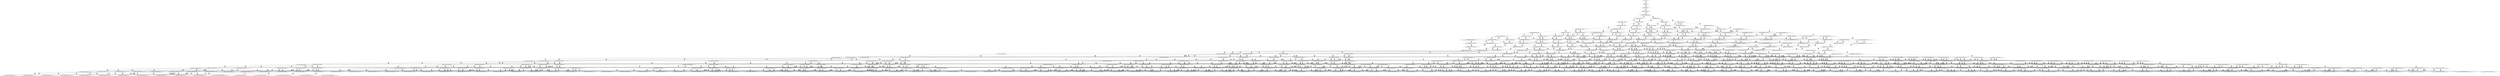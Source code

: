 digraph {
	S0[label="S0: [0, 0] [0, 0] [0, 0] [0, 0] \n{}{}"];
	S1[label="S1: [0, 0] [0, 0] [0, 0] [70, 88] \n{T0J0:70-88}{1}"];
	S2[label="S2: [70, 70] [70, 70] [70, 88] [102, 129] \n{T0J1:102-129}{1, 2}"];
	S3[label="S3: [70, 70] [70, 88] [102, 129] [127, 160] \n{T0J1:102-129, T0J2:127-160}{1, 2, 3}"];
	S4[label="S4: [70, 88] [102, 129] [110, 139] [127, 160] \n{T0J1:102-129, T0J2:127-160, T0J8:110-139}{1, 2, 3, 9}"];
	S5[label="S5: [127, 129] [127, 139] [127, 139] [161, 182] \n{T0J3:161-182}{1, 2, 3, 4, 9}"];
	S6[label="S6: [110, 129] [110, 139] [127, 160] [138, 174] \n{T0J9:138-174}{1, 2, 3, 9, 10}"];
	S7[label="S7: [127, 139] [127, 139] [161, 182] [189, 217] \n{T0J3:161-182, T0J7:189-217}{1, 2, 3, 4, 8, 9}"];
	S8[label="S8: [127, 139] [127, 160] [138, 174] [161, 182] \n{T0J3:161-182}{1, 2, 3, 4, 9, 10}"];
	S9[label="S9: [138, 139] [138, 139] [138, 142] [140, 160] \n{T0J10:140-142}{1, 2, 3, 9, 10, 11}"];
	S10[label="S10: [110, 139] [127, 160] [138, 174] [175, 221] \n{T0J13:175-221}{1, 2, 3, 9, 10, 14}"];
	S11[label="S11: [127, 160] [138, 174] [161, 182] [189, 217] \n{T0J3:161-182, T0J7:189-217}{1, 2, 3, 4, 8, 9, 10}"];
	S12[label="S12: [138, 142] [138, 160] [140, 174] [161, 182] \n{T0J3:161-182, T0J10:140-142}{1, 2, 3, 4, 9, 10, 11}"];
	S13[label="S13: [127, 160] [138, 174] [161, 182] [175, 221] \n{T0J3:161-182, T0J13:175-221}{1, 2, 3, 4, 9, 10, 14}"];
	S14[label="S14: [138, 139] [138, 142] [140, 142] [140, 160] \n{T0J10:140-142, T0J11:140-142}{1, 2, 3, 9, 10, 11, 12}"];
	S15[label="S15: [138, 142] [138, 160] [140, 174] [175, 221] \n{T0J10:140-142, T0J13:175-221}{1, 2, 3, 9, 10, 11, 14}"];
	S16[label="S16: [127, 160] [138, 174] [175, 221] [180, 227] \n{T0J13:175-221, T0J16:180-227}{1, 2, 3, 9, 10, 14, 17}"];
	S17[label="S17: [138, 163] [140, 174] [161, 182] [189, 220] \n{T0J3:161-182, T0J7:189-220}{1, 2, 3, 4, 8, 9, 10, 11}"];
	S18[label="S18: [138, 174] [161, 182] [175, 221] [189, 242] \n{T0J3:161-182, T0J7:189-238, T0J13:175-242}{1, 2, 3, 4, 8, 9, 10, 14}"];
	S19[label="S19: [138, 145] [140, 160] [140, 174] [161, 182] \n{T0J3:161-182, T0J11:140-145}{1, 2, 3, 4, 9, 10, 11, 12}"];
	S20[label="S20: [138, 162] [140, 174] [161, 185] [175, 224] \n{T0J3:161-185, T0J13:175-224}{1, 2, 3, 4, 9, 10, 11, 14}"];
	S21[label="S21: [138, 174] [161, 203] [175, 221] [180, 247] \n{T0J3:161-203, T0J13:175-221, T0J16:180-247}{1, 2, 3, 4, 9, 10, 14, 17}"];
	S22[label="S22: [138, 142] [140, 142] [140, 157] [152, 160] \n{T0J10:140-142, T0J11:140-142, T0J12:152-157}{1, 2, 3, 9, 10, 11, 12, 13}"];
	S23[label="S23: [138, 145] [140, 160] [140, 174] [175, 221] \n{T0J11:140-145, T0J13:175-221}{1, 2, 3, 9, 10, 11, 12, 14}"];
	S24[label="S24: [138, 162] [140, 174] [175, 221] [180, 230] \n{T0J13:175-221, T0J16:180-230}{1, 2, 3, 9, 10, 11, 14, 17}"];
	S25[label="S25: [138, 174] [175, 221] [180, 227] [192, 241] \n{T0J13:175-221, T0J16:180-227, T0J20:192-241}{1, 2, 3, 9, 10, 14, 17, 21}"];
	S26[label="S26: [161, 163] [161, 174] [189, 220] [221, 238] \n{T0J4:221-238, T0J7:189-220}{1, 2, 3, 4, 5, 8, 9, 10, 11}"];
	S27[label="S27: [140, 166] [140, 174] [161, 182] [189, 223] \n{T0J7:189-223}{1, 2, 3, 4, 8, 9, 10, 11, 12}"];
	S28[label="S28: [140, 177] [161, 185] [175, 224] [189, 245] \n{T0J7:189-240, T0J13:175-245}{1, 2, 3, 4, 8, 9, 10, 11, 14}"];
	S29[label="S29: [161, 174] [175, 221] [189, 242] [221, 249] \n{T0J4:221-249, T0J7:189-238, T0J13:175-242}{1, 2, 3, 4, 5, 8, 9, 10, 14}"];
	S30[label="S30: [161, 203] [175, 221] [180, 247] [200, 261] \n{T0J7:189-252, T0J13:175-242, T0J16:180-261}{1, 2, 3, 4, 8, 9, 10, 14, 17}"];
	S31[label="S31: [140, 160] [140, 163] [152, 174] [161, 185] \n{T0J3:161-185, T0J12:152-163}{1, 2, 3, 4, 9, 10, 11, 12, 13}"];
	S32[label="S32: [140, 162] [140, 174] [161, 188] [175, 227] \n{T0J3:161-188, T0J13:175-227}{1, 2, 3, 4, 9, 10, 11, 12, 14}"];
	S33[label="S33: [161, 162] [161, 174] [175, 224] [221, 237] \n{T0J4:221-237, T0J13:175-224}{1, 2, 3, 4, 5, 9, 10, 11, 14}"];
	S34[label="S34: [140, 174] [161, 205] [175, 224] [180, 247] \n{T0J3:161-205, T0J13:175-224, T0J16:180-247}{1, 2, 3, 4, 9, 10, 11, 14, 17}"];
	S35[label="S35: [161, 174] [175, 221] [180, 247] [221, 249] \n{T0J4:221-249, T0J13:175-221, T0J16:180-247}{1, 2, 3, 4, 5, 9, 10, 14, 17}"];
	S36[label="S36: [161, 217] [175, 221] [180, 241] [192, 247] \n{T0J3:161-217, T0J13:175-221, T0J16:180-247, T0J20:192-241}{1, 2, 3, 4, 9, 10, 14, 17, 21}"];
	S37[label="S37: [140, 160] [140, 163] [152, 174] [175, 224] \n{T0J12:152-163, T0J13:175-224}{1, 2, 3, 9, 10, 11, 12, 13, 14}"];
	S38[label="S38: [140, 162] [140, 174] [175, 221] [180, 233] \n{T0J13:175-221, T0J16:180-233}{1, 2, 3, 9, 10, 11, 12, 14, 17}"];
	S39[label="S39: [140, 174] [175, 221] [180, 230] [192, 241] \n{T0J13:175-221, T0J16:180-230, T0J20:192-241}{1, 2, 3, 9, 10, 11, 14, 17, 21}"];
	S40[label="S40: [161, 174] [188, 197] [189, 220] [221, 238] \n{T0J4:221-238, T0J5:188-197, T0J7:189-220}{1, 2, 3, 4, 5, 6, 8, 9, 10, 11}"];
	S41[label="S41: [161, 174] [161, 182] [189, 223] [221, 241] \n{T0J4:221-241, T0J7:189-223}{1, 2, 3, 4, 5, 8, 9, 10, 11, 12}"];
	S42[label="S42: [161, 185] [175, 224] [189, 245] [221, 252] \n{T0J4:221-252, T0J7:189-240}{1, 2, 3, 4, 5, 8, 9, 10, 11, 14}"];
	S43[label="S43: [140, 174] [152, 182] [161, 185] [189, 238] \n{T0J7:189-238}{1, 2, 3, 4, 8, 9, 10, 11, 12, 13}"];
	S44[label="S44: [140, 180] [161, 188] [175, 227] [189, 248] \n{T0J7:189-240}{1, 2, 3, 4, 8, 9, 10, 11, 12, 14}"];
	S45[label="S45: [161, 206] [175, 224] [180, 247] [200, 261] \n{}{1, 2, 3, 4, 8, 9, 10, 11, 14, 17}"];
	S46[label="S46: [175, 208] [188, 221] [189, 242] [221, 249] \n{T0J4:221-249, T0J5:188-208, T0J7:189-238, T0J13:175-242}{1, 2, 3, 4, 5, 6, 8, 9, 10, 14}"];
	S47[label="S47: [175, 221] [180, 247] [200, 261] [221, 278] \n{T0J4:221-278}{1, 2, 3, 4, 5, 8, 9, 10, 14, 17}"];
	S48[label="S48: [175, 221] [180, 247] [192, 255] [223, 294] \n{T0J7:189-294}{1, 2, 3, 4, 8, 9, 10, 14, 17, 21}"];
	S49[label="S49: [140, 174] [152, 177] [161, 203] [175, 241] \n{T0J3:161-203, T0J13:175-241}{1, 2, 3, 4, 9, 10, 11, 12, 13, 14}"];
	S50[label="S50: [161, 162] [161, 174] [175, 227] [221, 237] \n{T0J4:221-237, T0J13:175-227}{1, 2, 3, 4, 5, 9, 10, 11, 12, 14}"];
	S51[label="S51: [140, 174] [161, 205] [175, 227] [180, 247] \n{T0J3:161-205, T0J13:175-227, T0J16:180-247}{1, 2, 3, 4, 9, 10, 11, 12, 14, 17}"];
	S52[label="S52: [161, 174] [175, 196] [188, 224] [221, 237] \n{T0J4:221-237, T0J5:188-196, T0J13:175-224}{1, 2, 3, 4, 5, 6, 9, 10, 11, 14}"];
	S53[label="S53: [161, 174] [175, 224] [180, 247] [221, 249] \n{T0J4:221-249, T0J13:175-224, T0J16:180-247}{1, 2, 3, 4, 5, 9, 10, 11, 14, 17}"];
	S54[label="S54: [161, 217] [175, 224] [180, 241] [192, 247] \n{T0J3:161-217, T0J13:175-224, T0J16:180-247, T0J20:192-241}{1, 2, 3, 4, 9, 10, 11, 14, 17, 21}"];
	S55[label="S55: [175, 208] [180, 221] [188, 247] [221, 249] \n{T0J4:221-249, T0J5:188-208, T0J13:175-221, T0J16:180-247}{1, 2, 3, 4, 5, 6, 9, 10, 14, 17}"];
	S56[label="S56: [175, 221] [180, 241] [192, 247] [221, 292] \n{T0J4:221-292}{1, 2, 3, 4, 5, 9, 10, 14, 17, 21}"];
	S57[label="S57: [140, 174] [152, 177] [175, 224] [180, 247] \n{T0J13:175-224, T0J16:180-247}{1, 2, 3, 9, 10, 11, 12, 13, 14, 17}"];
	S58[label="S58: [140, 174] [175, 221] [180, 233] [192, 241] \n{T0J13:175-221, T0J16:180-233, T0J20:192-241}{1, 2, 3, 9, 10, 11, 12, 14, 17, 21}"];
	S59[label="S59: [188, 197] [189, 220] [221, 238] [236, 268] \n{T0J4:221-238, T0J5:188-197, T0J6:236-268, T0J7:189-220}{1, 2, 3, 4, 5, 6, 7, 8, 9, 10, 11}"];
	S60[label="S60: [161, 182] [188, 208] [189, 223] [221, 241] \n{T0J4:221-241, T0J5:188-208, T0J7:189-223}{1, 2, 3, 4, 5, 6, 8, 9, 10, 11, 12}"];
	S61[label="S61: [175, 219] [188, 224] [189, 245] [221, 255] \n{T0J4:221-252}{1, 2, 3, 4, 5, 6, 8, 9, 10, 11, 14}"];
	S62[label="S62: [161, 182] [161, 192] [189, 238] [221, 249] \n{T0J4:221-249, T0J7:189-238}{1, 2, 3, 4, 5, 8, 9, 10, 11, 12, 13}"];
	S63[label="S63: [161, 188] [175, 227] [189, 248] [221, 255] \n{T0J4:221-255, T0J7:189-240}{1, 2, 3, 4, 5, 8, 9, 10, 11, 12, 14}"];
	S64[label="S64: [175, 224] [180, 247] [200, 261] [221, 281] \n{T0J4:221-281}{1, 2, 3, 4, 5, 8, 9, 10, 11, 14, 17}"];
	S65[label="S65: [152, 188] [161, 203] [175, 241] [189, 256] \n{T0J7:189-252}{1, 2, 3, 4, 8, 9, 10, 11, 12, 13, 14}"];
	S66[label="S66: [161, 209] [175, 227] [180, 248] [200, 261] \n{}{1, 2, 3, 4, 8, 9, 10, 11, 12, 14, 17}"];
	S67[label="S67: [175, 224] [180, 247] [192, 255] [223, 294] \n{}{1, 2, 3, 4, 8, 9, 10, 11, 14, 17, 21}"];
	S68[label="S68: [188, 221] [189, 242] [221, 249] [250, 302] \n{T0J4:221-249, T0J6:250-302}{1, 2, 3, 4, 5, 6, 7, 8, 9, 10, 14}"];
	S69[label="S69: [180, 247] [188, 255] [202, 261] [221, 286] \n{T0J4:221-278}{1, 2, 3, 4, 5, 6, 8, 9, 10, 14, 17}"];
	S70[label="S70: [180, 247] [192, 255] [221, 294] [235, 296] \n{T0J4:221-296}{1, 2, 3, 4, 5, 8, 9, 10, 14, 17, 21}"];
	S71[label="S71: [161, 174] [161, 177] [175, 241] [221, 249] \n{T0J4:221-249, T0J13:175-241}{1, 2, 3, 4, 5, 9, 10, 11, 12, 13, 14}"];
	S72[label="S72: [152, 177] [161, 217] [175, 241] [180, 247] \n{T0J3:161-217, T0J13:175-241, T0J16:180-247}{1, 2, 3, 4, 9, 10, 11, 12, 13, 14, 17}"];
	S73[label="S73: [161, 174] [175, 196] [188, 227] [221, 237] \n{T0J4:221-237, T0J5:188-196, T0J13:175-227}{1, 2, 3, 4, 5, 6, 9, 10, 11, 12, 14}"];
	S74[label="S74: [161, 174] [175, 227] [180, 247] [221, 249] \n{T0J4:221-249, T0J13:175-227, T0J16:180-247}{1, 2, 3, 4, 5, 9, 10, 11, 12, 14, 17}"];
	S75[label="S75: [161, 217] [175, 227] [180, 241] [192, 247] \n{T0J3:161-217, T0J13:175-227, T0J16:180-247, T0J20:192-241}{1, 2, 3, 4, 9, 10, 11, 12, 14, 17, 21}"];
	S76[label="S76: [175, 196] [188, 224] [221, 237] [236, 268] \n{T0J4:221-237, T0J5:188-196, T0J6:236-268, T0J13:175-224}{1, 2, 3, 4, 5, 6, 7, 9, 10, 11, 14}"];
	S77[label="S77: [175, 208] [180, 224] [188, 247] [221, 249] \n{T0J4:221-249, T0J5:188-208, T0J13:175-224, T0J16:180-247}{1, 2, 3, 4, 5, 6, 9, 10, 11, 14, 17}"];
	S78[label="S78: [175, 224] [180, 241] [192, 247] [221, 292] \n{T0J4:221-292}{1, 2, 3, 4, 5, 9, 10, 11, 14, 17, 21}"];
	S79[label="S79: [180, 221] [188, 247] [221, 249] [250, 302] \n{T0J4:221-249, T0J6:250-302}{1, 2, 3, 4, 5, 6, 7, 9, 10, 14, 17}"];
	S80[label="S80: [180, 241] [192, 247] [202, 255] [221, 292] \n{T0J4:221-292, T0J5:202-255}{1, 2, 3, 4, 5, 6, 9, 10, 14, 17, 21}"];
	S81[label="S81: [152, 177] [175, 224] [180, 241] [192, 247] \n{T0J13:175-224, T0J16:180-247, T0J20:192-241}{1, 2, 3, 9, 10, 11, 12, 13, 14, 17, 21}"];
	S82[label="S82: [188, 208] [189, 223] [221, 241] [236, 276] \n{T0J4:221-241, T0J6:236-276}{1, 2, 3, 4, 5, 6, 7, 8, 9, 10, 11, 12}"];
	S83[label="S83: [161, 200] [188, 216] [189, 238] [221, 249] \n{T0J4:221-249, T0J5:188-216, T0J7:189-238}{1, 2, 3, 4, 5, 6, 8, 9, 10, 11, 12, 13}"];
	S84[label="S84: [175, 222] [188, 227] [189, 248] [221, 255] \n{T0J4:221-255}{1, 2, 3, 4, 5, 6, 8, 9, 10, 11, 12, 14}"];
	S85[label="S85: [188, 224] [189, 245] [221, 268] [237, 313] \n{T0J4:221-252, T0J6:236-313}{1, 2, 3, 4, 5, 6, 7, 8, 9, 10, 11, 14}"];
	S86[label="S86: [161, 206] [175, 241] [189, 256] [221, 264] \n{T0J4:221-263, T0J7:189-252}{1, 2, 3, 4, 5, 8, 9, 10, 11, 12, 13, 14}"];
	S87[label="S87: [175, 227] [180, 248] [200, 261] [221, 284] \n{T0J4:221-284}{1, 2, 3, 4, 5, 8, 9, 10, 11, 12, 14, 17}"];
	S88[label="S88: [180, 247] [188, 258] [202, 261] [221, 286] \n{}{1, 2, 3, 4, 5, 6, 8, 9, 10, 11, 14, 17}"];
	S89[label="S89: [175, 203] [175, 241] [189, 256] [241, 271] \n{T0J7:189-252, T0J14:241-271}{1, 2, 3, 4, 8, 9, 10, 11, 12, 13, 14, 15}"];
	S90[label="S90: [161, 227] [175, 241] [180, 256] [200, 276] \n{}{1, 2, 3, 4, 8, 9, 10, 11, 12, 13, 14, 17}"];
	S91[label="S91: [175, 227] [180, 248] [192, 255] [223, 294] \n{}{1, 2, 3, 4, 8, 9, 10, 11, 12, 14, 17, 21}"];
	S92[label="S92: [180, 247] [192, 255] [221, 294] [235, 299] \n{T0J4:221-299}{1, 2, 3, 4, 5, 8, 9, 10, 11, 14, 17, 21}"];
	S93[label="S93: [188, 255] [202, 261] [221, 299] [250, 341] \n{T0J6:250-341}{1, 2, 3, 4, 5, 6, 7, 8, 9, 10, 14, 17}"];
	S94[label="S94: [192, 255] [202, 281] [221, 294] [235, 296] \n{}{1, 2, 3, 4, 5, 6, 8, 9, 10, 14, 17, 21}"];
	S95[label="S95: [161, 177] [175, 208] [188, 241] [221, 249] \n{T0J4:221-249, T0J5:188-208, T0J13:175-241}{1, 2, 3, 4, 5, 6, 9, 10, 11, 12, 13, 14}"];
	S96[label="S96: [161, 177] [175, 241] [180, 247] [221, 252] \n{T0J4:221-252, T0J16:180-247}{1, 2, 3, 4, 5, 9, 10, 11, 12, 13, 14, 17}"];
	S97[label="S97: [161, 220] [175, 241] [180, 241] [192, 247] \n{T0J3:161-220, T0J16:180-247, T0J20:192-241}{1, 2, 3, 4, 9, 10, 11, 12, 13, 14, 17, 21}"];
	S98[label="S98: [175, 196] [188, 227] [221, 237] [236, 268] \n{T0J4:221-237, T0J5:188-196, T0J6:236-268, T0J13:175-227}{1, 2, 3, 4, 5, 6, 7, 9, 10, 11, 12, 14}"];
	S99[label="S99: [175, 208] [180, 227] [188, 247] [221, 249] \n{T0J4:221-249, T0J5:188-208, T0J13:175-227, T0J16:180-247}{1, 2, 3, 4, 5, 6, 9, 10, 11, 12, 14, 17}"];
	S100[label="S100: [175, 227] [180, 241] [192, 247] [221, 292] \n{T0J4:221-292}{1, 2, 3, 4, 5, 9, 10, 11, 12, 14, 17, 21}"];
	S101[label="S101: [180, 224] [188, 247] [221, 249] [250, 302] \n{T0J4:221-249, T0J6:250-302}{1, 2, 3, 4, 5, 6, 7, 9, 10, 11, 14, 17}"];
	S102[label="S102: [180, 241] [192, 247] [202, 258] [221, 292] \n{T0J5:202-258}{1, 2, 3, 4, 5, 6, 9, 10, 11, 14, 17, 21}"];
	S103[label="S103: [192, 247] [202, 255] [221, 292] [255, 335] \n{T0J6:255-335}{1, 2, 3, 4, 5, 6, 7, 9, 10, 14, 17, 21}"];
	S104[label="S104: [175, 222] [180, 224] [192, 241] [202, 247] \n{T0J13:175-224, T0J16:180-247, T0J20:192-241, T0J25:202-222}{1, 2, 3, 9, 10, 11, 12, 13, 14, 17, 21, 26}"];
	S105[label="S105: [188, 223] [189, 238] [221, 249] [236, 294] \n{T0J4:221-249, T0J6:236-294}{1, 2, 3, 4, 5, 6, 7, 8, 9, 10, 11, 12, 13}"];
	S106[label="S106: [175, 240] [188, 241] [189, 256] [221, 282] \n{T0J4:221-263}{1, 2, 3, 4, 5, 6, 8, 9, 10, 11, 12, 13, 14}"];
	S107[label="S107: [188, 227] [189, 248] [221, 268] [237, 316] \n{T0J6:236-316}{1, 2, 3, 4, 5, 6, 7, 8, 9, 10, 11, 12, 14}"];
	S108[label="S108: [175, 241] [189, 256] [221, 271] [241, 289] \n{T0J4:221-278, T0J14:241-289}{1, 2, 3, 4, 5, 8, 9, 10, 11, 12, 13, 14, 15}"];
	S109[label="S109: [175, 241] [180, 256] [200, 276] [221, 302] \n{T0J4:221-302}{1, 2, 3, 4, 5, 8, 9, 10, 11, 12, 13, 14, 17}"];
	S110[label="S110: [180, 248] [188, 261] [202, 261] [221, 286] \n{}{1, 2, 3, 4, 5, 6, 8, 9, 10, 11, 12, 14, 17}"];
	S111[label="S111: [188, 258] [202, 261] [221, 302] [250, 341] \n{}{1, 2, 3, 4, 5, 6, 7, 8, 9, 10, 11, 14, 17}"];
	S112[label="S112: [175, 214] [183, 241] [189, 256] [241, 271] \n{T0J14:241-271, T0J15:183-214}{1, 2, 3, 4, 8, 9, 10, 11, 12, 13, 14, 15, 16}"];
	S113[label="S113: [175, 241] [180, 256] [200, 276] [241, 302] \n{T0J14:241-302}{1, 2, 3, 4, 8, 9, 10, 11, 12, 13, 14, 15, 17}"];
	S114[label="S114: [180, 241] [180, 241] [197, 256] [200, 276] \n{T0J17:197-241}{1, 2, 3, 4, 8, 9, 10, 11, 12, 13, 14, 17, 18}"];
	S115[label="S115: [175, 241] [180, 256] [192, 276] [223, 301] \n{}{1, 2, 3, 4, 8, 9, 10, 11, 12, 13, 14, 17, 21}"];
	S116[label="S116: [180, 248] [192, 255] [221, 294] [235, 302] \n{T0J4:221-302}{1, 2, 3, 4, 5, 8, 9, 10, 11, 12, 14, 17, 21}"];
	S117[label="S117: [192, 255] [202, 281] [221, 294] [235, 299] \n{}{1, 2, 3, 4, 5, 6, 8, 9, 10, 11, 14, 17, 21}"];
	S118[label="S118: [202, 281] [221, 294] [235, 325] [255, 349] \n{T0J6:255-349}{1, 2, 3, 4, 5, 6, 7, 8, 9, 10, 14, 17, 21}"];
	S119[label="S119: [175, 208] [188, 241] [221, 249] [236, 271] \n{T0J4:221-249, T0J5:188-208, T0J6:236-271}{1, 2, 3, 4, 5, 6, 7, 9, 10, 11, 12, 13, 14}"];
	S120[label="S120: [175, 211] [180, 241] [188, 247] [221, 252] \n{T0J4:221-252, T0J5:188-211, T0J16:180-247}{1, 2, 3, 4, 5, 6, 9, 10, 11, 12, 13, 14, 17}"];
	S121[label="S121: [175, 241] [180, 241] [192, 247] [221, 295] \n{T0J4:221-295}{1, 2, 3, 4, 5, 9, 10, 11, 12, 13, 14, 17, 21}"];
	S122[label="S122: [180, 227] [188, 247] [221, 249] [250, 302] \n{T0J4:221-249, T0J6:250-302}{1, 2, 3, 4, 5, 6, 7, 9, 10, 11, 12, 14, 17}"];
	S123[label="S123: [180, 241] [192, 247] [202, 261] [221, 292] \n{T0J5:202-261}{1, 2, 3, 4, 5, 6, 9, 10, 11, 12, 14, 17, 21}"];
	S124[label="S124: [192, 247] [202, 258] [221, 292] [255, 335] \n{T0J6:255-335}{1, 2, 3, 4, 5, 6, 7, 9, 10, 11, 14, 17, 21}"];
	S125[label="S125: [180, 224] [192, 241] [202, 247] [209, 265] \n{T0J3:209-265}{1, 2, 3, 4, 9, 10, 11, 12, 13, 14, 17, 21, 26}"];
	S126[label="S126: [188, 245] [189, 256] [221, 294] [237, 334] \n{T0J6:236-334}{1, 2, 3, 4, 5, 6, 7, 8, 9, 10, 11, 12, 13, 14}"];
	S127[label="S127: [188, 256] [189, 271] [221, 282] [241, 323] \n{T0J14:241-323}{1, 2, 3, 4, 5, 6, 8, 9, 10, 11, 12, 13, 14, 15}"];
	S128[label="S128: [180, 261] [188, 275] [202, 282] [221, 328] \n{}{1, 2, 3, 4, 5, 6, 8, 9, 10, 11, 12, 13, 14, 17}"];
	S129[label="S129: [183, 252] [189, 256] [221, 271] [241, 289] \n{T0J14:241-289}{1, 2, 3, 4, 5, 8, 9, 10, 11, 12, 13, 14, 15, 16}"];
	S130[label="S130: [180, 256] [200, 276] [221, 302] [241, 329] \n{T0J14:241-324}{1, 2, 3, 4, 5, 8, 9, 10, 11, 12, 13, 14, 15, 17}"];
	S131[label="S131: [180, 256] [197, 263] [200, 276] [221, 316] \n{}{1, 2, 3, 4, 5, 8, 9, 10, 11, 12, 13, 14, 17, 18}"];
	S132[label="S132: [180, 256] [192, 276] [221, 302] [235, 340] \n{}{1, 2, 3, 4, 5, 8, 9, 10, 11, 12, 13, 14, 17, 21}"];
	S133[label="S133: [188, 261] [202, 261] [221, 302] [250, 342] \n{}{1, 2, 3, 4, 5, 6, 7, 8, 9, 10, 11, 12, 14, 17}"];
	S134[label="S134: [180, 252] [183, 256] [200, 276] [241, 302] \n{T0J14:241-302}{1, 2, 3, 4, 8, 9, 10, 11, 12, 13, 14, 15, 16, 17}"];
	S135[label="S135: [180, 256] [197, 263] [200, 276] [241, 324] \n{T0J14:241-324}{1, 2, 3, 4, 8, 9, 10, 11, 12, 13, 14, 15, 17, 18}"];
	S136[label="S136: [180, 256] [192, 276] [223, 302] [241, 347] \n{T0J14:241-347}{1, 2, 3, 4, 8, 9, 10, 11, 12, 13, 14, 15, 17, 21}"];
	S137[label="S137: [180, 241] [188, 251] [197, 256] [200, 276] \n{T0J18:188-251}{1, 2, 3, 4, 8, 9, 10, 11, 12, 13, 14, 17, 18, 19}"];
	S138[label="S138: [180, 256] [192, 276] [197, 286] [223, 323] \n{}{1, 2, 3, 4, 8, 9, 10, 11, 12, 13, 14, 17, 18, 21}"];
	S139[label="S139: [192, 256] [192, 276] [223, 301] [226, 307] \n{T0J21:226-307}{1, 2, 3, 4, 8, 9, 10, 11, 12, 13, 14, 17, 21, 22}"];
	S140[label="S140: [180, 256] [192, 276] [209, 301] [225, 327] \n{}{1, 2, 3, 4, 8, 9, 10, 11, 12, 13, 14, 17, 21, 26}"];
	S141[label="S141: [192, 258] [202, 282] [221, 294] [235, 319] \n{}{1, 2, 3, 4, 5, 6, 8, 9, 10, 11, 12, 14, 17, 21}"];
	S142[label="S142: [202, 284] [221, 294] [235, 325] [255, 349] \n{}{1, 2, 3, 4, 5, 6, 7, 8, 9, 10, 11, 14, 17, 21}"];
	S143[label="S143: [180, 241] [188, 247] [221, 252] [250, 305] \n{T0J4:221-252, T0J6:250-305}{1, 2, 3, 4, 5, 6, 7, 9, 10, 11, 12, 13, 14, 17}"];
	S144[label="S144: [180, 241] [192, 247] [202, 275] [221, 295] \n{T0J5:202-275}{1, 2, 3, 4, 5, 6, 9, 10, 11, 12, 13, 14, 17, 21}"];
	S145[label="S145: [192, 247] [202, 261] [221, 292] [255, 335] \n{T0J6:255-335}{1, 2, 3, 4, 5, 6, 7, 9, 10, 11, 12, 14, 17, 21}"];
	S146[label="S146: [209, 224] [209, 241] [209, 247] [269, 299] \n{T0J4:269-299}{1, 2, 3, 4, 5, 9, 10, 11, 12, 13, 14, 17, 21, 26}"];
	S147[label="S147: [189, 271] [221, 294] [237, 328] [254, 350] \n{}{1, 2, 3, 4, 5, 6, 7, 8, 9, 10, 11, 12, 13, 14, 15}"];
	S148[label="S148: [188, 275] [202, 294] [221, 333] [250, 355] \n{}{1, 2, 3, 4, 5, 6, 7, 8, 9, 10, 11, 12, 13, 14, 17}"];
	S149[label="S149: [189, 267] [196, 271] [221, 286] [241, 323] \n{}{1, 2, 3, 4, 5, 6, 8, 9, 10, 11, 12, 13, 14, 15, 16}"];
	S150[label="S150: [188, 276] [202, 290] [221, 328] [241, 344] \n{}{1, 2, 3, 4, 5, 6, 8, 9, 10, 11, 12, 13, 14, 15, 17}"];
	S151[label="S151: [188, 275] [197, 282] [202, 290] [221, 328] \n{}{1, 2, 3, 4, 5, 6, 8, 9, 10, 11, 12, 13, 14, 17, 18}"];
	S152[label="S152: [188, 276] [202, 299] [221, 328] [235, 343] \n{}{1, 2, 3, 4, 5, 6, 8, 9, 10, 11, 12, 13, 14, 17, 21}"];
	S153[label="S153: [183, 267] [200, 276] [221, 302] [241, 340] \n{}{1, 2, 3, 4, 5, 8, 9, 10, 11, 12, 13, 14, 15, 16, 17}"];
	S154[label="S154: [197, 276] [200, 278] [221, 324] [241, 339] \n{}{1, 2, 3, 4, 5, 8, 9, 10, 11, 12, 13, 14, 15, 17, 18}"];
	S155[label="S155: [192, 276] [221, 302] [235, 340] [241, 347] \n{}{1, 2, 3, 4, 5, 8, 9, 10, 11, 12, 13, 14, 15, 17, 21}"];
	S156[label="S156: [188, 263] [197, 266] [200, 276] [221, 316] \n{}{1, 2, 3, 4, 5, 8, 9, 10, 11, 12, 13, 14, 17, 18, 19}"];
	S157[label="S157: [192, 276] [197, 286] [221, 323] [235, 340] \n{}{1, 2, 3, 4, 5, 8, 9, 10, 11, 12, 13, 14, 17, 18, 21}"];
	S158[label="S158: [192, 276] [221, 302] [226, 307] [235, 340] \n{}{1, 2, 3, 4, 5, 8, 9, 10, 11, 12, 13, 14, 17, 21, 22}"];
	S159[label="S159: [192, 276] [209, 302] [225, 327] [235, 340] \n{}{1, 2, 3, 4, 5, 8, 9, 10, 11, 12, 13, 14, 17, 21, 26}"];
	S160[label="S160: [183, 263] [197, 274] [200, 276] [241, 324] \n{}{1, 2, 3, 4, 8, 9, 10, 11, 12, 13, 14, 15, 16, 17, 18}"];
	S161[label="S161: [183, 275] [192, 276] [223, 302] [241, 347] \n{}{1, 2, 3, 4, 8, 9, 10, 11, 12, 13, 14, 15, 16, 17, 21}"];
	S162[label="S162: [188, 263] [197, 266] [200, 276] [241, 324] \n{}{1, 2, 3, 4, 8, 9, 10, 11, 12, 13, 14, 15, 17, 18, 19}"];
	S163[label="S163: [192, 276] [197, 286] [223, 324] [241, 347] \n{}{1, 2, 3, 4, 8, 9, 10, 11, 12, 13, 14, 15, 17, 18, 21}"];
	S164[label="S164: [192, 276] [223, 302] [226, 307] [241, 347] \n{}{1, 2, 3, 4, 8, 9, 10, 11, 12, 13, 14, 15, 17, 21, 22}"];
	S165[label="S165: [192, 276] [209, 302] [225, 327] [241, 347] \n{}{1, 2, 3, 4, 8, 9, 10, 11, 12, 13, 14, 15, 17, 21, 26}"];
	S166[label="S166: [188, 251] [197, 256] [200, 276] [221, 293] \n{T0J19:221-293}{1, 2, 3, 4, 8, 9, 10, 11, 12, 13, 14, 17, 18, 19, 20}"];
	S167[label="S167: [188, 274] [192, 276] [197, 286] [223, 323] \n{}{1, 2, 3, 4, 8, 9, 10, 11, 12, 13, 14, 17, 18, 19, 21}"];
	S168[label="S168: [192, 276] [197, 286] [223, 307] [226, 323] \n{}{1, 2, 3, 4, 8, 9, 10, 11, 12, 13, 14, 17, 18, 21, 22}"];
	S169[label="S169: [192, 276] [197, 286] [209, 323] [225, 327] \n{}{1, 2, 3, 4, 8, 9, 10, 11, 12, 13, 14, 17, 18, 21, 26}"];
	S170[label="S170: [192, 267] [194, 276] [223, 301] [226, 307] \n{T0J22:194-267}{1, 2, 3, 4, 8, 9, 10, 11, 12, 13, 14, 17, 21, 22, 23}"];
	S171[label="S171: [192, 276] [209, 301] [225, 307] [226, 327] \n{}{1, 2, 3, 4, 8, 9, 10, 11, 12, 13, 14, 17, 21, 22, 26}"];
	S172[label="S172: [202, 287] [221, 294] [235, 325] [255, 352] \n{}{1, 2, 3, 4, 5, 6, 7, 8, 9, 10, 11, 12, 14, 17, 21}"];
	S173[label="S173: [192, 247] [202, 275] [221, 295] [255, 335] \n{T0J6:255-335}{1, 2, 3, 4, 5, 6, 7, 9, 10, 11, 12, 13, 14, 17, 21}"];
	S174[label="S174: [209, 241] [209, 247] [236, 258] [269, 299] \n{T0J4:269-299, T0J5:236-258}{1, 2, 3, 4, 5, 6, 9, 10, 11, 12, 13, 14, 17, 21, 26}"];
	S175[label="S175: [196, 282] [221, 294] [237, 328] [254, 361] \n{}{1, 2, 3, 4, 5, 6, 7, 8, 9, 10, 11, 12, 13, 14, 15, 16}"];
	S176[label="S176: [202, 294] [221, 333] [241, 355] [254, 370] \n{}{1, 2, 3, 4, 5, 6, 7, 8, 9, 10, 11, 12, 13, 14, 15, 17}"];
	S177[label="S177: [197, 294] [202, 297] [221, 333] [250, 369] \n{}{1, 2, 3, 4, 5, 6, 7, 8, 9, 10, 11, 12, 13, 14, 17, 18}"];
	S178[label="S178: [202, 299] [221, 333] [235, 355] [253, 370] \n{}{1, 2, 3, 4, 5, 6, 7, 8, 9, 10, 11, 12, 13, 14, 17, 21}"];
	S179[label="S179: [196, 276] [202, 301] [221, 328] [241, 352] \n{}{1, 2, 3, 4, 5, 6, 8, 9, 10, 11, 12, 13, 14, 15, 16, 17}"];
	S180[label="S180: [197, 286] [202, 310] [221, 328] [241, 347] \n{}{1, 2, 3, 4, 5, 6, 8, 9, 10, 11, 12, 13, 14, 15, 17, 18}"];
	S181[label="S181: [202, 302] [221, 328] [235, 344] [241, 347] \n{}{1, 2, 3, 4, 5, 6, 8, 9, 10, 11, 12, 13, 14, 15, 17, 21}"];
	S182[label="S182: [196, 274] [197, 282] [202, 297] [221, 328] \n{}{1, 2, 3, 4, 5, 6, 8, 9, 10, 11, 12, 13, 14, 17, 18, 19}"];
	S183[label="S183: [197, 286] [202, 310] [221, 328] [235, 346] \n{}{1, 2, 3, 4, 5, 6, 8, 9, 10, 11, 12, 13, 14, 17, 18, 21}"];
	S184[label="S184: [202, 302] [221, 307] [226, 328] [235, 343] \n{}{1, 2, 3, 4, 5, 6, 8, 9, 10, 11, 12, 13, 14, 17, 21, 22}"];
	S185[label="S185: [202, 302] [219, 327] [225, 328] [235, 343] \n{}{1, 2, 3, 4, 5, 6, 8, 9, 10, 11, 12, 13, 14, 17, 21, 26}"];
	S186[label="S186: [197, 276] [200, 286] [221, 324] [241, 340] \n{}{1, 2, 3, 4, 5, 8, 9, 10, 11, 12, 13, 14, 15, 16, 17, 18}"];
	S187[label="S187: [192, 276] [221, 302] [235, 347] [241, 350] \n{}{1, 2, 3, 4, 5, 8, 9, 10, 11, 12, 13, 14, 15, 16, 17, 21}"];
	S188[label="S188: [197, 274] [200, 278] [221, 324] [241, 346] \n{}{1, 2, 3, 4, 5, 8, 9, 10, 11, 12, 13, 14, 15, 17, 18, 19}"];
	S189[label="S189: [197, 286] [221, 324] [235, 347] [241, 351] \n{}{1, 2, 3, 4, 5, 8, 9, 10, 11, 12, 13, 14, 15, 17, 18, 21}"];
	S190[label="S190: [221, 302] [226, 307] [235, 347] [241, 351] \n{}{1, 2, 3, 4, 5, 8, 9, 10, 11, 12, 13, 14, 15, 17, 21, 22}"];
	S191[label="S191: [209, 302] [225, 327] [235, 347] [242, 351] \n{}{1, 2, 3, 4, 5, 8, 9, 10, 11, 12, 13, 14, 15, 17, 21, 26}"];
	S192[label="S192: [197, 266] [200, 276] [221, 315] [229, 326] \n{}{1, 2, 3, 4, 5, 8, 9, 10, 11, 12, 13, 14, 17, 18, 19, 20}"];
	S193[label="S193: [192, 276] [197, 286] [221, 323] [235, 349] \n{}{1, 2, 3, 4, 5, 8, 9, 10, 11, 12, 13, 14, 17, 18, 19, 21}"];
	S194[label="S194: [197, 286] [221, 307] [226, 323] [235, 351] \n{}{1, 2, 3, 4, 5, 8, 9, 10, 11, 12, 13, 14, 17, 18, 21, 22}"];
	S195[label="S195: [197, 286] [209, 323] [225, 327] [235, 351] \n{}{1, 2, 3, 4, 5, 8, 9, 10, 11, 12, 13, 14, 17, 18, 21, 26}"];
	S196[label="S196: [194, 276] [221, 302] [226, 307] [235, 342] \n{}{1, 2, 3, 4, 5, 8, 9, 10, 11, 12, 13, 14, 17, 21, 22, 23}"];
	S197[label="S197: [209, 302] [225, 307] [226, 327] [235, 351] \n{}{1, 2, 3, 4, 5, 8, 9, 10, 11, 12, 13, 14, 17, 21, 22, 26}"];
	S198[label="S198: [191, 273] [197, 274] [200, 276] [241, 324] \n{}{1, 2, 3, 4, 8, 9, 10, 11, 12, 13, 14, 15, 16, 17, 18, 19}"];
	S199[label="S199: [192, 276] [200, 286] [223, 324] [241, 347] \n{}{1, 2, 3, 4, 8, 9, 10, 11, 12, 13, 14, 15, 16, 17, 18, 21}"];
	S200[label="S200: [192, 276] [223, 302] [226, 307] [241, 347] \n{}{1, 2, 3, 4, 8, 9, 10, 11, 12, 13, 14, 15, 16, 17, 21, 22}"];
	S201[label="S201: [192, 276] [209, 302] [225, 327] [241, 347] \n{}{1, 2, 3, 4, 8, 9, 10, 11, 12, 13, 14, 15, 16, 17, 21, 26}"];
	S202[label="S202: [241, 276] [241, 294] [241, 302] [265, 347] \n{T0J26:265-294}{1, 2, 3, 4, 8, 9, 10, 11, 12, 13, 14, 15, 16, 17, 21, 27}"];
	S203[label="S203: [197, 266] [200, 276] [221, 315] [241, 334] \n{}{1, 2, 3, 4, 8, 9, 10, 11, 12, 13, 14, 15, 17, 18, 19, 20}"];
	S204[label="S204: [192, 276] [197, 286] [223, 324] [241, 347] \n{}{1, 2, 3, 4, 8, 9, 10, 11, 12, 13, 14, 15, 17, 18, 19, 21}"];
	S205[label="S205: [197, 286] [223, 307] [226, 324] [241, 347] \n{}{1, 2, 3, 4, 8, 9, 10, 11, 12, 13, 14, 15, 17, 18, 21, 22}"];
	S206[label="S206: [197, 286] [209, 324] [225, 327] [241, 347] \n{}{1, 2, 3, 4, 8, 9, 10, 11, 12, 13, 14, 15, 17, 18, 21, 26}"];
	S207[label="S207: [194, 276] [223, 302] [226, 307] [241, 347] \n{}{1, 2, 3, 4, 8, 9, 10, 11, 12, 13, 14, 15, 17, 21, 22, 23}"];
	S208[label="S208: [209, 302] [225, 307] [226, 327] [241, 347] \n{}{1, 2, 3, 4, 8, 9, 10, 11, 12, 13, 14, 15, 17, 21, 22, 26}"];
	S209[label="S209: [192, 276] [197, 286] [221, 316] [229, 333] \n{}{1, 2, 3, 4, 8, 9, 10, 11, 12, 13, 14, 17, 18, 19, 20, 21}"];
	S210[label="S210: [192, 276] [197, 286] [223, 307] [226, 323] \n{}{1, 2, 3, 4, 8, 9, 10, 11, 12, 13, 14, 17, 18, 19, 21, 22}"];
	S211[label="S211: [192, 276] [197, 286] [209, 323] [225, 327] \n{}{1, 2, 3, 4, 8, 9, 10, 11, 12, 13, 14, 17, 18, 19, 21, 26}"];
	S212[label="S212: [194, 276] [197, 286] [223, 307] [226, 323] \n{}{1, 2, 3, 4, 8, 9, 10, 11, 12, 13, 14, 17, 18, 21, 22, 23}"];
	S213[label="S213: [197, 286] [209, 307] [225, 323] [226, 327] \n{}{1, 2, 3, 4, 8, 9, 10, 11, 12, 13, 14, 17, 18, 21, 22, 26}"];
	S214[label="S214: [194, 276] [223, 301] [226, 307] [265, 356] \n{T0J23:265-356}{1, 2, 3, 4, 8, 9, 10, 11, 12, 13, 14, 17, 21, 22, 23, 24}"];
	S215[label="S215: [194, 276] [209, 301] [225, 307] [226, 327] \n{}{1, 2, 3, 4, 8, 9, 10, 11, 12, 13, 14, 17, 21, 22, 23, 26}"];
	S216[label="S216: [209, 247] [236, 258] [269, 299] [284, 335] \n{T0J4:269-299, T0J6:284-335}{1, 2, 3, 4, 5, 6, 7, 9, 10, 11, 12, 13, 14, 17, 21, 26}"];
	S217[label="S217: [202, 305] [221, 333] [241, 361] [254, 370] \n{}{1, 2, 3, 4, 5, 6, 7, 8, 9, 10, 11, 12, 13, 14, 15, 16, 17}"];
	S218[label="S218: [202, 316] [221, 333] [241, 369] [254, 380] \n{}{1, 2, 3, 4, 5, 6, 7, 8, 9, 10, 11, 12, 13, 14, 15, 17, 18}"];
	S219[label="S219: [221, 333] [235, 355] [241, 370] [267, 396] \n{}{1, 2, 3, 4, 5, 6, 7, 8, 9, 10, 11, 12, 13, 14, 15, 17, 21}"];
	S220[label="S220: [197, 297] [202, 304] [221, 333] [250, 369] \n{}{1, 2, 3, 4, 5, 6, 7, 8, 9, 10, 11, 12, 13, 14, 17, 18, 19}"];
	S221[label="S221: [202, 326] [221, 333] [235, 369] [253, 380] \n{}{1, 2, 3, 4, 5, 6, 7, 8, 9, 10, 11, 12, 13, 14, 17, 18, 21}"];
	S222[label="S222: [221, 333] [226, 347] [235, 355] [253, 396] \n{}{1, 2, 3, 4, 5, 6, 7, 8, 9, 10, 11, 12, 13, 14, 17, 21, 22}"];
	S223[label="S223: [236, 323] [236, 333] [251, 355] [253, 370] \n{T0J24:251-323}{1, 2, 3, 4, 5, 6, 7, 8, 9, 10, 11, 12, 13, 14, 17, 21, 25}"];
	S224[label="S224: [219, 333] [225, 355] [235, 367] [253, 396] \n{}{1, 2, 3, 4, 5, 6, 7, 8, 9, 10, 11, 12, 13, 14, 17, 21, 26}"];
	S225[label="S225: [200, 286] [205, 310] [221, 328] [241, 352] \n{}{1, 2, 3, 4, 5, 6, 8, 9, 10, 11, 12, 13, 14, 15, 16, 17, 18}"];
	S226[label="S226: [202, 302] [221, 328] [235, 347] [241, 352] \n{}{1, 2, 3, 4, 5, 6, 8, 9, 10, 11, 12, 13, 14, 15, 16, 17, 21}"];
	S227[label="S227: [197, 282] [202, 310] [221, 328] [241, 347] \n{}{1, 2, 3, 4, 5, 6, 8, 9, 10, 11, 12, 13, 14, 15, 17, 18, 19}"];
	S228[label="S228: [202, 320] [221, 328] [235, 347] [241, 351] \n{}{1, 2, 3, 4, 5, 6, 8, 9, 10, 11, 12, 13, 14, 15, 17, 18, 21}"];
	S229[label="S229: [221, 307] [226, 336] [235, 347] [241, 351] \n{}{1, 2, 3, 4, 5, 6, 8, 9, 10, 11, 12, 13, 14, 15, 17, 21, 22}"];
	S230[label="S230: [219, 327] [225, 336] [235, 347] [242, 351] \n{}{1, 2, 3, 4, 5, 6, 8, 9, 10, 11, 12, 13, 14, 15, 17, 21, 26}"];
	S231[label="S231: [197, 282] [202, 300] [221, 316] [229, 328] \n{}{1, 2, 3, 4, 5, 6, 8, 9, 10, 11, 12, 13, 14, 17, 18, 19, 20}"];
	S232[label="S232: [197, 286] [202, 310] [221, 328] [235, 349] \n{}{1, 2, 3, 4, 5, 6, 8, 9, 10, 11, 12, 13, 14, 17, 18, 19, 21}"];
	S233[label="S233: [202, 307] [221, 320] [226, 328] [235, 351] \n{}{1, 2, 3, 4, 5, 6, 8, 9, 10, 11, 12, 13, 14, 17, 18, 21, 22}"];
	S234[label="S234: [202, 320] [219, 327] [225, 328] [235, 351] \n{}{1, 2, 3, 4, 5, 6, 8, 9, 10, 11, 12, 13, 14, 17, 18, 21, 26}"];
	S235[label="S235: [204, 302] [221, 307] [226, 328] [235, 343] \n{}{1, 2, 3, 4, 5, 6, 8, 9, 10, 11, 12, 13, 14, 17, 21, 22, 23}"];
	S236[label="S236: [219, 307] [225, 327] [235, 336] [236, 351] \n{}{1, 2, 3, 4, 5, 6, 8, 9, 10, 11, 12, 13, 14, 17, 21, 22, 26}"];
	S237[label="S237: [197, 275] [200, 286] [221, 324] [241, 348] \n{}{1, 2, 3, 4, 5, 8, 9, 10, 11, 12, 13, 14, 15, 16, 17, 18, 19}"];
	S238[label="S238: [200, 286] [221, 324] [235, 347] [241, 351] \n{}{1, 2, 3, 4, 5, 8, 9, 10, 11, 12, 13, 14, 15, 16, 17, 18, 21}"];
	S239[label="S239: [221, 302] [226, 307] [235, 347] [241, 351] \n{}{1, 2, 3, 4, 5, 8, 9, 10, 11, 12, 13, 14, 15, 16, 17, 21, 22}"];
	S240[label="S240: [209, 302] [225, 327] [235, 347] [242, 351] \n{}{1, 2, 3, 4, 5, 8, 9, 10, 11, 12, 13, 14, 15, 16, 17, 21, 26}"];
	S241[label="S241: [241, 294] [241, 302] [241, 347] [265, 351] \n{}{1, 2, 3, 4, 5, 8, 9, 10, 11, 12, 13, 14, 15, 16, 17, 21, 27}"];
	S242[label="S242: [200, 278] [221, 316] [229, 334] [241, 347] \n{}{1, 2, 3, 4, 5, 8, 9, 10, 11, 12, 13, 14, 15, 17, 18, 19, 20}"];
	S243[label="S243: [197, 286] [221, 324] [235, 347] [241, 351] \n{}{1, 2, 3, 4, 5, 8, 9, 10, 11, 12, 13, 14, 15, 17, 18, 19, 21}"];
	S244[label="S244: [221, 307] [226, 324] [235, 347] [241, 361] \n{}{1, 2, 3, 4, 5, 8, 9, 10, 11, 12, 13, 14, 15, 17, 18, 21, 22}"];
	S245[label="S245: [209, 324] [225, 327] [235, 347] [242, 361] \n{}{1, 2, 3, 4, 5, 8, 9, 10, 11, 12, 13, 14, 15, 17, 18, 21, 26}"];
	S246[label="S246: [221, 302] [226, 307] [235, 347] [241, 351] \n{}{1, 2, 3, 4, 5, 8, 9, 10, 11, 12, 13, 14, 15, 17, 21, 22, 23}"];
	S247[label="S247: [225, 307] [226, 327] [235, 347] [243, 377] \n{}{1, 2, 3, 4, 5, 8, 9, 10, 11, 12, 13, 14, 15, 17, 21, 22, 26}"];
	S248[label="S248: [197, 286] [221, 316] [229, 333] [235, 351] \n{}{1, 2, 3, 4, 5, 8, 9, 10, 11, 12, 13, 14, 17, 18, 19, 20, 21}"];
	S249[label="S249: [197, 286] [221, 307] [226, 323] [235, 351] \n{}{1, 2, 3, 4, 5, 8, 9, 10, 11, 12, 13, 14, 17, 18, 19, 21, 22}"];
	S250[label="S250: [197, 286] [209, 323] [225, 327] [235, 351] \n{}{1, 2, 3, 4, 5, 8, 9, 10, 11, 12, 13, 14, 17, 18, 19, 21, 26}"];
	S251[label="S251: [197, 286] [221, 307] [226, 323] [235, 351] \n{}{1, 2, 3, 4, 5, 8, 9, 10, 11, 12, 13, 14, 17, 18, 21, 22, 23}"];
	S252[label="S252: [209, 307] [225, 323] [226, 327] [235, 361] \n{}{1, 2, 3, 4, 5, 8, 9, 10, 11, 12, 13, 14, 17, 18, 21, 22, 26}"];
	S253[label="S253: [221, 302] [226, 307] [235, 351] [265, 356] \n{}{1, 2, 3, 4, 5, 8, 9, 10, 11, 12, 13, 14, 17, 21, 22, 23, 24}"];
	S254[label="S254: [209, 302] [225, 307] [226, 327] [235, 351] \n{}{1, 2, 3, 4, 5, 8, 9, 10, 11, 12, 13, 14, 17, 21, 22, 23, 26}"];
	S255[label="S255: [197, 275] [200, 276] [221, 316] [241, 334] \n{}{1, 2, 3, 4, 8, 9, 10, 11, 12, 13, 14, 15, 16, 17, 18, 19, 20}"];
	S256[label="S256: [197, 275] [200, 286] [223, 324] [241, 347] \n{}{1, 2, 3, 4, 8, 9, 10, 11, 12, 13, 14, 15, 16, 17, 18, 19, 21}"];
	S257[label="S257: [200, 286] [223, 307] [226, 324] [241, 347] \n{}{1, 2, 3, 4, 8, 9, 10, 11, 12, 13, 14, 15, 16, 17, 18, 21, 22}"];
	S258[label="S258: [200, 286] [209, 324] [225, 327] [241, 347] \n{}{1, 2, 3, 4, 8, 9, 10, 11, 12, 13, 14, 15, 16, 17, 18, 21, 26}"];
	S259[label="S259: [241, 286] [241, 294] [241, 324] [265, 347] \n{T0J26:265-294}{1, 2, 3, 4, 8, 9, 10, 11, 12, 13, 14, 15, 16, 17, 18, 21, 27}"];
	S260[label="S260: [194, 275] [223, 302] [226, 307] [241, 347] \n{}{1, 2, 3, 4, 8, 9, 10, 11, 12, 13, 14, 15, 16, 17, 21, 22, 23}"];
	S261[label="S261: [209, 302] [225, 307] [226, 327] [241, 347] \n{}{1, 2, 3, 4, 8, 9, 10, 11, 12, 13, 14, 15, 16, 17, 21, 22, 26}"];
	S262[label="S262: [241, 294] [241, 302] [241, 307] [265, 347] \n{T0J26:265-294}{1, 2, 3, 4, 8, 9, 10, 11, 12, 13, 14, 15, 16, 17, 21, 22, 27}"];
	S263[label="S263: [241, 294] [241, 302] [241, 327] [265, 347] \n{T0J26:265-294}{1, 2, 3, 4, 8, 9, 10, 11, 12, 13, 14, 15, 16, 17, 21, 26, 27}"];
	S264[label="S264: [197, 286] [221, 316] [229, 334] [241, 347] \n{}{1, 2, 3, 4, 8, 9, 10, 11, 12, 13, 14, 15, 17, 18, 19, 20, 21}"];
	S265[label="S265: [197, 286] [223, 307] [226, 324] [241, 347] \n{}{1, 2, 3, 4, 8, 9, 10, 11, 12, 13, 14, 15, 17, 18, 19, 21, 22}"];
	S266[label="S266: [197, 286] [209, 324] [225, 327] [241, 347] \n{}{1, 2, 3, 4, 8, 9, 10, 11, 12, 13, 14, 15, 17, 18, 19, 21, 26}"];
	S267[label="S267: [197, 286] [223, 307] [226, 324] [241, 347] \n{}{1, 2, 3, 4, 8, 9, 10, 11, 12, 13, 14, 15, 17, 18, 21, 22, 23}"];
	S268[label="S268: [209, 307] [225, 324] [226, 327] [241, 347] \n{}{1, 2, 3, 4, 8, 9, 10, 11, 12, 13, 14, 15, 17, 18, 21, 22, 26}"];
	S269[label="S269: [223, 302] [226, 307] [241, 347] [265, 356] \n{T0J23:265-356}{1, 2, 3, 4, 8, 9, 10, 11, 12, 13, 14, 15, 17, 21, 22, 23, 24}"];
	S270[label="S270: [209, 302] [225, 307] [226, 327] [241, 347] \n{}{1, 2, 3, 4, 8, 9, 10, 11, 12, 13, 14, 15, 17, 21, 22, 23, 26}"];
	S271[label="S271: [197, 286] [221, 307] [226, 316] [229, 333] \n{}{1, 2, 3, 4, 8, 9, 10, 11, 12, 13, 14, 17, 18, 19, 20, 21, 22}"];
	S272[label="S272: [197, 286] [209, 316] [225, 327] [233, 333] \n{}{1, 2, 3, 4, 8, 9, 10, 11, 12, 13, 14, 17, 18, 19, 20, 21, 26}"];
	S273[label="S273: [221, 286] [221, 316] [229, 333] [281, 339] \n{T0J27:281-339}{1, 2, 3, 4, 8, 9, 10, 11, 12, 13, 14, 17, 18, 19, 20, 21, 28}"];
	S274[label="S274: [194, 274] [197, 286] [223, 307] [226, 323] \n{}{1, 2, 3, 4, 8, 9, 10, 11, 12, 13, 14, 17, 18, 19, 21, 22, 23}"];
	S275[label="S275: [197, 286] [209, 307] [225, 323] [226, 327] \n{}{1, 2, 3, 4, 8, 9, 10, 11, 12, 13, 14, 17, 18, 19, 21, 22, 26}"];
	S276[label="S276: [197, 286] [223, 307] [226, 323] [265, 356] \n{T0J23:265-356}{1, 2, 3, 4, 8, 9, 10, 11, 12, 13, 14, 17, 18, 21, 22, 23, 24}"];
	S277[label="S277: [197, 286] [209, 307] [225, 323] [226, 327] \n{}{1, 2, 3, 4, 8, 9, 10, 11, 12, 13, 14, 17, 18, 21, 22, 23, 26}"];
	S278[label="S278: [209, 301] [225, 307] [226, 327] [265, 356] \n{T0J23:265-356}{1, 2, 3, 4, 8, 9, 10, 11, 12, 13, 14, 17, 21, 22, 23, 24, 26}"];
	S279[label="S279: [205, 327] [221, 333] [241, 369] [254, 380] \n{}{1, 2, 3, 4, 5, 6, 7, 8, 9, 10, 11, 12, 13, 14, 15, 16, 17, 18}"];
	S280[label="S280: [221, 344] [235, 361] [241, 370] [267, 396] \n{}{1, 2, 3, 4, 5, 6, 7, 8, 9, 10, 11, 12, 13, 14, 15, 16, 17, 21}"];
	S281[label="S281: [202, 314] [221, 333] [241, 369] [254, 380] \n{}{1, 2, 3, 4, 5, 6, 7, 8, 9, 10, 11, 12, 13, 14, 15, 17, 18, 19}"];
	S282[label="S282: [221, 333] [235, 369] [241, 380] [267, 414] \n{}{1, 2, 3, 4, 5, 6, 7, 8, 9, 10, 11, 12, 13, 14, 15, 17, 18, 21}"];
	S283[label="S283: [226, 347] [235, 355] [241, 396] [267, 416] \n{}{1, 2, 3, 4, 5, 6, 7, 8, 9, 10, 11, 12, 13, 14, 15, 17, 21, 22}"];
	S284[label="S284: [236, 333] [241, 355] [251, 370] [267, 406] \n{}{1, 2, 3, 4, 5, 6, 7, 8, 9, 10, 11, 12, 13, 14, 15, 17, 21, 25}"];
	S285[label="S285: [225, 355] [235, 367] [242, 396] [271, 421] \n{}{1, 2, 3, 4, 5, 6, 7, 8, 9, 10, 11, 12, 13, 14, 15, 17, 21, 26}"];
	S286[label="S286: [202, 304] [221, 333] [229, 349] [250, 376] \n{}{1, 2, 3, 4, 5, 6, 7, 8, 9, 10, 11, 12, 13, 14, 17, 18, 19, 20}"];
	S287[label="S287: [202, 314] [221, 333] [235, 369] [253, 380] \n{}{1, 2, 3, 4, 5, 6, 7, 8, 9, 10, 11, 12, 13, 14, 17, 18, 19, 21}"];
	S288[label="S288: [221, 333] [226, 347] [235, 369] [253, 401] \n{}{1, 2, 3, 4, 5, 6, 7, 8, 9, 10, 11, 12, 13, 14, 17, 18, 21, 22}"];
	S289[label="S289: [236, 326] [236, 333] [251, 369] [253, 380] \n{}{1, 2, 3, 4, 5, 6, 7, 8, 9, 10, 11, 12, 13, 14, 17, 18, 21, 25}"];
	S290[label="S290: [219, 333] [225, 367] [235, 369] [253, 414] \n{}{1, 2, 3, 4, 5, 6, 7, 8, 9, 10, 11, 12, 13, 14, 17, 18, 21, 26}"];
	S291[label="S291: [221, 307] [226, 347] [235, 355] [253, 396] \n{}{1, 2, 3, 4, 5, 6, 7, 8, 9, 10, 11, 12, 13, 14, 17, 21, 22, 23}"];
	S292[label="S292: [236, 333] [236, 347] [251, 355] [253, 396] \n{}{1, 2, 3, 4, 5, 6, 7, 8, 9, 10, 11, 12, 13, 14, 17, 21, 22, 25}"];
	S293[label="S293: [225, 347] [235, 355] [236, 367] [253, 401] \n{}{1, 2, 3, 4, 5, 6, 7, 8, 9, 10, 11, 12, 13, 14, 17, 21, 22, 26}"];
	S294[label="S294: [236, 333] [236, 355] [251, 367] [253, 396] \n{}{1, 2, 3, 4, 5, 6, 7, 8, 9, 10, 11, 12, 13, 14, 17, 21, 25, 26}"];
	S295[label="S295: [251, 327] [251, 333] [253, 355] [269, 370] \n{T0J29:269-327}{1, 2, 3, 4, 5, 6, 7, 8, 9, 10, 11, 12, 13, 14, 17, 21, 25, 30}"];
	S296[label="S296: [200, 286] [205, 310] [221, 328] [241, 352] \n{}{1, 2, 3, 4, 5, 6, 8, 9, 10, 11, 12, 13, 14, 15, 16, 17, 18, 19}"];
	S297[label="S297: [205, 320] [221, 328] [235, 347] [241, 352] \n{}{1, 2, 3, 4, 5, 6, 8, 9, 10, 11, 12, 13, 14, 15, 16, 17, 18, 21}"];
	S298[label="S298: [221, 307] [229, 336] [235, 347] [241, 352] \n{}{1, 2, 3, 4, 5, 6, 8, 9, 10, 11, 12, 13, 14, 15, 16, 17, 21, 22}"];
	S299[label="S299: [221, 327] [227, 336] [235, 347] [242, 352] \n{}{1, 2, 3, 4, 5, 6, 8, 9, 10, 11, 12, 13, 14, 15, 16, 17, 21, 26}"];
	S300[label="S300: [241, 302] [241, 328] [241, 347] [265, 352] \n{}{1, 2, 3, 4, 5, 6, 8, 9, 10, 11, 12, 13, 14, 15, 16, 17, 21, 27}"];
	S301[label="S301: [202, 312] [221, 316] [229, 334] [241, 347] \n{}{1, 2, 3, 4, 5, 6, 8, 9, 10, 11, 12, 13, 14, 15, 17, 18, 19, 20}"];
	S302[label="S302: [202, 320] [221, 328] [235, 347] [241, 351] \n{}{1, 2, 3, 4, 5, 6, 8, 9, 10, 11, 12, 13, 14, 15, 17, 18, 19, 21}"];
	S303[label="S303: [221, 324] [226, 341] [235, 347] [241, 361] \n{}{1, 2, 3, 4, 5, 6, 8, 9, 10, 11, 12, 13, 14, 15, 17, 18, 21, 22}"];
	S304[label="S304: [219, 327] [225, 347] [235, 358] [242, 361] \n{}{1, 2, 3, 4, 5, 6, 8, 9, 10, 11, 12, 13, 14, 15, 17, 18, 21, 26}"];
	S305[label="S305: [221, 307] [226, 336] [235, 347] [241, 351] \n{}{1, 2, 3, 4, 5, 6, 8, 9, 10, 11, 12, 13, 14, 15, 17, 21, 22, 23}"];
	S306[label="S306: [225, 327] [235, 341] [236, 347] [252, 377] \n{}{1, 2, 3, 4, 5, 6, 8, 9, 10, 11, 12, 13, 14, 15, 17, 21, 22, 26}"];
	S307[label="S307: [202, 316] [221, 320] [229, 333] [235, 351] \n{}{1, 2, 3, 4, 5, 6, 8, 9, 10, 11, 12, 13, 14, 17, 18, 19, 20, 21}"];
	S308[label="S308: [202, 307] [221, 320] [226, 328] [235, 351] \n{}{1, 2, 3, 4, 5, 6, 8, 9, 10, 11, 12, 13, 14, 17, 18, 19, 21, 22}"];
	S309[label="S309: [202, 320] [219, 327] [225, 328] [235, 351] \n{}{1, 2, 3, 4, 5, 6, 8, 9, 10, 11, 12, 13, 14, 17, 18, 19, 21, 26}"];
	S310[label="S310: [204, 307] [221, 320] [226, 328] [235, 351] \n{}{1, 2, 3, 4, 5, 6, 8, 9, 10, 11, 12, 13, 14, 17, 18, 21, 22, 23}"];
	S311[label="S311: [219, 323] [225, 327] [235, 341] [236, 361] \n{}{1, 2, 3, 4, 5, 6, 8, 9, 10, 11, 12, 13, 14, 17, 18, 21, 22, 26}"];
	S312[label="S312: [221, 307] [226, 336] [235, 351] [265, 356] \n{}{1, 2, 3, 4, 5, 6, 8, 9, 10, 11, 12, 13, 14, 17, 21, 22, 23, 24}"];
	S313[label="S313: [221, 307] [225, 327] [235, 336] [236, 351] \n{}{1, 2, 3, 4, 5, 6, 8, 9, 10, 11, 12, 13, 14, 17, 21, 22, 23, 26}"];
	S314[label="S314: [200, 286] [221, 316] [229, 334] [241, 350] \n{}{1, 2, 3, 4, 5, 8, 9, 10, 11, 12, 13, 14, 15, 16, 17, 18, 19, 20}"];
	S315[label="S315: [200, 286] [221, 324] [235, 347] [241, 351] \n{}{1, 2, 3, 4, 5, 8, 9, 10, 11, 12, 13, 14, 15, 16, 17, 18, 19, 21}"];
	S316[label="S316: [221, 307] [226, 324] [235, 347] [241, 361] \n{}{1, 2, 3, 4, 5, 8, 9, 10, 11, 12, 13, 14, 15, 16, 17, 18, 21, 22}"];
	S317[label="S317: [209, 324] [225, 327] [235, 347] [242, 361] \n{}{1, 2, 3, 4, 5, 8, 9, 10, 11, 12, 13, 14, 15, 16, 17, 18, 21, 26}"];
	S318[label="S318: [241, 294] [241, 324] [241, 347] [265, 361] \n{}{1, 2, 3, 4, 5, 8, 9, 10, 11, 12, 13, 14, 15, 16, 17, 18, 21, 27}"];
	S319[label="S319: [223, 302] [226, 307] [235, 347] [241, 351] \n{}{1, 2, 3, 4, 5, 8, 9, 10, 11, 12, 13, 14, 15, 16, 17, 21, 22, 23}"];
	S320[label="S320: [225, 307] [226, 327] [235, 347] [243, 377] \n{}{1, 2, 3, 4, 5, 8, 9, 10, 11, 12, 13, 14, 15, 16, 17, 21, 22, 26}"];
	S321[label="S321: [241, 302] [241, 307] [241, 347] [265, 369] \n{}{1, 2, 3, 4, 5, 8, 9, 10, 11, 12, 13, 14, 15, 16, 17, 21, 22, 27}"];
	S322[label="S322: [241, 302] [241, 327] [242, 347] [265, 369] \n{}{1, 2, 3, 4, 5, 8, 9, 10, 11, 12, 13, 14, 15, 16, 17, 21, 26, 27}"];
	S323[label="S323: [221, 316] [229, 334] [235, 347] [241, 361] \n{}{1, 2, 3, 4, 5, 8, 9, 10, 11, 12, 13, 14, 15, 17, 18, 19, 20, 21}"];
	S324[label="S324: [221, 307] [226, 324] [235, 347] [241, 361] \n{}{1, 2, 3, 4, 5, 8, 9, 10, 11, 12, 13, 14, 15, 17, 18, 19, 21, 22}"];
	S325[label="S325: [209, 324] [225, 327] [235, 347] [242, 361] \n{}{1, 2, 3, 4, 5, 8, 9, 10, 11, 12, 13, 14, 15, 17, 18, 19, 21, 26}"];
	S326[label="S326: [221, 307] [226, 324] [235, 347] [241, 361] \n{}{1, 2, 3, 4, 5, 8, 9, 10, 11, 12, 13, 14, 15, 17, 18, 21, 22, 23}"];
	S327[label="S327: [225, 324] [226, 327] [235, 347] [243, 382] \n{}{1, 2, 3, 4, 5, 8, 9, 10, 11, 12, 13, 14, 15, 17, 18, 21, 22, 26}"];
	S328[label="S328: [226, 307] [235, 347] [241, 356] [283, 377] \n{}{1, 2, 3, 4, 5, 8, 9, 10, 11, 12, 13, 14, 15, 17, 21, 22, 23, 24}"];
	S329[label="S329: [225, 307] [226, 327] [235, 347] [243, 377] \n{}{1, 2, 3, 4, 5, 8, 9, 10, 11, 12, 13, 14, 15, 17, 21, 22, 23, 26}"];
	S330[label="S330: [221, 307] [226, 316] [229, 333] [235, 361] \n{}{1, 2, 3, 4, 5, 8, 9, 10, 11, 12, 13, 14, 17, 18, 19, 20, 21, 22}"];
	S331[label="S331: [209, 316] [225, 327] [233, 333] [238, 361] \n{}{1, 2, 3, 4, 5, 8, 9, 10, 11, 12, 13, 14, 17, 18, 19, 20, 21, 26}"];
	S332[label="S332: [221, 316] [229, 333] [235, 339] [281, 361] \n{}{1, 2, 3, 4, 5, 8, 9, 10, 11, 12, 13, 14, 17, 18, 19, 20, 21, 28}"];
	S333[label="S333: [197, 286] [221, 307] [226, 323] [235, 351] \n{}{1, 2, 3, 4, 5, 8, 9, 10, 11, 12, 13, 14, 17, 18, 19, 21, 22, 23}"];
	S334[label="S334: [209, 307] [225, 323] [226, 327] [235, 361] \n{}{1, 2, 3, 4, 5, 8, 9, 10, 11, 12, 13, 14, 17, 18, 19, 21, 22, 26}"];
	S335[label="S335: [221, 307] [226, 323] [235, 356] [265, 361] \n{}{1, 2, 3, 4, 5, 8, 9, 10, 11, 12, 13, 14, 17, 18, 21, 22, 23, 24}"];
	S336[label="S336: [209, 307] [225, 323] [226, 327] [235, 361] \n{}{1, 2, 3, 4, 5, 8, 9, 10, 11, 12, 13, 14, 17, 18, 21, 22, 23, 26}"];
	S337[label="S337: [225, 307] [226, 327] [235, 356] [269, 376] \n{}{1, 2, 3, 4, 5, 8, 9, 10, 11, 12, 13, 14, 17, 21, 22, 23, 24, 26}"];
	S338[label="S338: [200, 286] [221, 316] [229, 334] [241, 347] \n{}{1, 2, 3, 4, 8, 9, 10, 11, 12, 13, 14, 15, 16, 17, 18, 19, 20, 21}"];
	S339[label="S339: [200, 286] [223, 307] [226, 324] [241, 347] \n{}{1, 2, 3, 4, 8, 9, 10, 11, 12, 13, 14, 15, 16, 17, 18, 19, 21, 22}"];
	S340[label="S340: [200, 286] [209, 324] [225, 327] [241, 347] \n{}{1, 2, 3, 4, 8, 9, 10, 11, 12, 13, 14, 15, 16, 17, 18, 19, 21, 26}"];
	S341[label="S341: [241, 286] [241, 294] [241, 324] [265, 347] \n{T0J26:265-294}{1, 2, 3, 4, 8, 9, 10, 11, 12, 13, 14, 15, 16, 17, 18, 19, 21, 27}"];
	S342[label="S342: [202, 286] [223, 307] [226, 324] [241, 347] \n{}{1, 2, 3, 4, 8, 9, 10, 11, 12, 13, 14, 15, 16, 17, 18, 21, 22, 23}"];
	S343[label="S343: [209, 307] [225, 324] [226, 327] [241, 347] \n{}{1, 2, 3, 4, 8, 9, 10, 11, 12, 13, 14, 15, 16, 17, 18, 21, 22, 26}"];
	S344[label="S344: [241, 294] [241, 307] [241, 324] [265, 347] \n{T0J26:265-294}{1, 2, 3, 4, 8, 9, 10, 11, 12, 13, 14, 15, 16, 17, 18, 21, 22, 27}"];
	S345[label="S345: [241, 294] [241, 324] [241, 327] [265, 347] \n{T0J26:265-294}{1, 2, 3, 4, 8, 9, 10, 11, 12, 13, 14, 15, 16, 17, 18, 21, 26, 27}"];
	S346[label="S346: [223, 302] [226, 307] [241, 347] [265, 356] \n{T0J23:265-356}{1, 2, 3, 4, 8, 9, 10, 11, 12, 13, 14, 15, 16, 17, 21, 22, 23, 24}"];
	S347[label="S347: [211, 302] [225, 307] [226, 327] [241, 347] \n{}{1, 2, 3, 4, 8, 9, 10, 11, 12, 13, 14, 15, 16, 17, 21, 22, 23, 26}"];
	S348[label="S348: [241, 294] [241, 302] [241, 307] [265, 347] \n{T0J26:265-294}{1, 2, 3, 4, 8, 9, 10, 11, 12, 13, 14, 15, 16, 17, 21, 22, 23, 27}"];
	S349[label="S349: [241, 302] [241, 307] [241, 327] [265, 347] \n{T0J26:265-294}{1, 2, 3, 4, 8, 9, 10, 11, 12, 13, 14, 15, 16, 17, 21, 22, 26, 27}"];
	S350[label="S350: [221, 307] [226, 316] [229, 334] [241, 347] \n{}{1, 2, 3, 4, 8, 9, 10, 11, 12, 13, 14, 15, 17, 18, 19, 20, 21, 22}"];
	S351[label="S351: [209, 316] [225, 327] [233, 334] [241, 347] \n{}{1, 2, 3, 4, 8, 9, 10, 11, 12, 13, 14, 15, 17, 18, 19, 20, 21, 26}"];
	S352[label="S352: [221, 316] [229, 334] [241, 339] [281, 347] \n{T0J27:281-339}{1, 2, 3, 4, 8, 9, 10, 11, 12, 13, 14, 15, 17, 18, 19, 20, 21, 28}"];
	S353[label="S353: [197, 286] [223, 307] [226, 324] [241, 347] \n{}{1, 2, 3, 4, 8, 9, 10, 11, 12, 13, 14, 15, 17, 18, 19, 21, 22, 23}"];
	S354[label="S354: [209, 307] [225, 324] [226, 327] [241, 347] \n{}{1, 2, 3, 4, 8, 9, 10, 11, 12, 13, 14, 15, 17, 18, 19, 21, 22, 26}"];
	S355[label="S355: [223, 307] [226, 324] [241, 347] [265, 356] \n{T0J23:265-356}{1, 2, 3, 4, 8, 9, 10, 11, 12, 13, 14, 15, 17, 18, 21, 22, 23, 24}"];
	S356[label="S356: [209, 307] [225, 324] [226, 327] [241, 347] \n{}{1, 2, 3, 4, 8, 9, 10, 11, 12, 13, 14, 15, 17, 18, 21, 22, 23, 26}"];
	S357[label="S357: [225, 307] [226, 327] [241, 347] [273, 356] \n{T0J23:265-356}{1, 2, 3, 4, 8, 9, 10, 11, 12, 13, 14, 15, 17, 21, 22, 23, 24, 26}"];
	S358[label="S358: [197, 286] [221, 307] [226, 316] [229, 333] \n{}{1, 2, 3, 4, 8, 9, 10, 11, 12, 13, 14, 17, 18, 19, 20, 21, 22, 23}"];
	S359[label="S359: [209, 307] [225, 316] [226, 327] [233, 333] \n{}{1, 2, 3, 4, 8, 9, 10, 11, 12, 13, 14, 17, 18, 19, 20, 21, 22, 26}"];
	S360[label="S360: [221, 307] [226, 316] [229, 333] [281, 339] \n{T0J27:281-339}{1, 2, 3, 4, 8, 9, 10, 11, 12, 13, 14, 17, 18, 19, 20, 21, 22, 28}"];
	S361[label="S361: [221, 316] [225, 327] [233, 333] [281, 339] \n{T0J27:281-339}{1, 2, 3, 4, 8, 9, 10, 11, 12, 13, 14, 17, 18, 19, 20, 21, 26, 28}"];
	S362[label="S362: [197, 286] [223, 307] [226, 323] [265, 356] \n{T0J23:265-356}{1, 2, 3, 4, 8, 9, 10, 11, 12, 13, 14, 17, 18, 19, 21, 22, 23, 24}"];
	S363[label="S363: [197, 286] [209, 307] [225, 323] [226, 327] \n{}{1, 2, 3, 4, 8, 9, 10, 11, 12, 13, 14, 17, 18, 19, 21, 22, 23, 26}"];
	S364[label="S364: [209, 307] [225, 323] [226, 327] [265, 356] \n{T0J23:265-356}{1, 2, 3, 4, 8, 9, 10, 11, 12, 13, 14, 17, 18, 21, 22, 23, 24, 26}"];
	S365[label="S365: [205, 333] [221, 337] [241, 369] [254, 380] \n{}{1, 2, 3, 4, 5, 6, 7, 8, 9, 10, 11, 12, 13, 14, 15, 16, 17, 18, 19}"];
	S366[label="S366: [221, 361] [235, 369] [241, 380] [267, 414] \n{}{1, 2, 3, 4, 5, 6, 7, 8, 9, 10, 11, 12, 13, 14, 15, 16, 17, 18, 21}"];
	S367[label="S367: [229, 361] [235, 370] [241, 396] [267, 416] \n{}{1, 2, 3, 4, 5, 6, 7, 8, 9, 10, 11, 12, 13, 14, 15, 16, 17, 21, 22}"];
	S368[label="S368: [236, 361] [241, 363] [251, 370] [267, 406] \n{}{1, 2, 3, 4, 5, 6, 7, 8, 9, 10, 11, 12, 13, 14, 15, 16, 17, 21, 25}"];
	S369[label="S369: [227, 366] [235, 370] [242, 396] [271, 421] \n{}{1, 2, 3, 4, 5, 6, 7, 8, 9, 10, 11, 12, 13, 14, 15, 16, 17, 21, 26}"];
	S370[label="S370: [241, 334] [241, 361] [265, 370] [267, 396] \n{}{1, 2, 3, 4, 5, 6, 7, 8, 9, 10, 11, 12, 13, 14, 15, 16, 17, 21, 27}"];
	S371[label="S371: [221, 333] [229, 356] [241, 376] [254, 406] \n{}{1, 2, 3, 4, 5, 6, 7, 8, 9, 10, 11, 12, 13, 14, 15, 17, 18, 19, 20}"];
	S372[label="S372: [221, 333] [235, 369] [241, 380] [267, 414] \n{}{1, 2, 3, 4, 5, 6, 7, 8, 9, 10, 11, 12, 13, 14, 15, 17, 18, 19, 21}"];
	S373[label="S373: [226, 347] [235, 369] [241, 401] [267, 418] \n{}{1, 2, 3, 4, 5, 6, 7, 8, 9, 10, 11, 12, 13, 14, 15, 17, 18, 21, 22}"];
	S374[label="S374: [236, 333] [241, 369] [251, 380] [267, 414] \n{}{1, 2, 3, 4, 5, 6, 7, 8, 9, 10, 11, 12, 13, 14, 15, 17, 18, 21, 25}"];
	S375[label="S375: [225, 367] [235, 369] [242, 414] [271, 421] \n{}{1, 2, 3, 4, 5, 6, 7, 8, 9, 10, 11, 12, 13, 14, 15, 17, 18, 21, 26}"];
	S376[label="S376: [226, 347] [235, 355] [241, 396] [267, 416] \n{}{1, 2, 3, 4, 5, 6, 7, 8, 9, 10, 11, 12, 13, 14, 15, 17, 21, 22, 23}"];
	S377[label="S377: [236, 347] [241, 355] [251, 396] [267, 416] \n{}{1, 2, 3, 4, 5, 6, 7, 8, 9, 10, 11, 12, 13, 14, 15, 17, 21, 22, 25}"];
	S378[label="S378: [235, 355] [236, 367] [252, 401] [271, 430] \n{}{1, 2, 3, 4, 5, 6, 7, 8, 9, 10, 11, 12, 13, 14, 15, 17, 21, 22, 26}"];
	S379[label="S379: [236, 355] [242, 367] [251, 396] [271, 421] \n{}{1, 2, 3, 4, 5, 6, 7, 8, 9, 10, 11, 12, 13, 14, 15, 17, 21, 25, 26}"];
	S380[label="S380: [251, 333] [251, 355] [267, 370] [269, 410] \n{}{1, 2, 3, 4, 5, 6, 7, 8, 9, 10, 11, 12, 13, 14, 15, 17, 21, 25, 30}"];
	S381[label="S381: [221, 333] [229, 356] [235, 376] [253, 410] \n{}{1, 2, 3, 4, 5, 6, 7, 8, 9, 10, 11, 12, 13, 14, 17, 18, 19, 20, 21}"];
	S382[label="S382: [221, 333] [226, 347] [235, 369] [253, 401] \n{}{1, 2, 3, 4, 5, 6, 7, 8, 9, 10, 11, 12, 13, 14, 17, 18, 19, 21, 22}"];
	S383[label="S383: [236, 323] [236, 333] [251, 369] [253, 380] \n{}{1, 2, 3, 4, 5, 6, 7, 8, 9, 10, 11, 12, 13, 14, 17, 18, 19, 21, 25}"];
	S384[label="S384: [219, 333] [225, 367] [235, 369] [253, 414] \n{}{1, 2, 3, 4, 5, 6, 7, 8, 9, 10, 11, 12, 13, 14, 17, 18, 19, 21, 26}"];
	S385[label="S385: [221, 326] [226, 347] [235, 369] [253, 401] \n{}{1, 2, 3, 4, 5, 6, 7, 8, 9, 10, 11, 12, 13, 14, 17, 18, 21, 22, 23}"];
	S386[label="S386: [236, 333] [236, 347] [251, 369] [253, 401] \n{}{1, 2, 3, 4, 5, 6, 7, 8, 9, 10, 11, 12, 13, 14, 17, 18, 21, 22, 25}"];
	S387[label="S387: [225, 347] [235, 367] [236, 369] [253, 417] \n{}{1, 2, 3, 4, 5, 6, 7, 8, 9, 10, 11, 12, 13, 14, 17, 18, 21, 22, 26}"];
	S388[label="S388: [236, 333] [236, 367] [251, 369] [253, 414] \n{}{1, 2, 3, 4, 5, 6, 7, 8, 9, 10, 11, 12, 13, 14, 17, 18, 21, 25, 26}"];
	S389[label="S389: [251, 327] [251, 333] [253, 369] [269, 380] \n{}{1, 2, 3, 4, 5, 6, 7, 8, 9, 10, 11, 12, 13, 14, 17, 18, 21, 25, 30}"];
	S390[label="S390: [226, 347] [235, 355] [253, 396] [294, 401] \n{}{1, 2, 3, 4, 5, 6, 7, 8, 9, 10, 11, 12, 13, 14, 17, 21, 22, 23, 24}"];
	S391[label="S391: [236, 323] [236, 347] [251, 355] [253, 396] \n{}{1, 2, 3, 4, 5, 6, 7, 8, 9, 10, 11, 12, 13, 14, 17, 21, 22, 23, 25}"];
	S392[label="S392: [225, 347] [235, 355] [236, 367] [253, 401] \n{}{1, 2, 3, 4, 5, 6, 7, 8, 9, 10, 11, 12, 13, 14, 17, 21, 22, 23, 26}"];
	S393[label="S393: [236, 347] [236, 355] [251, 367] [253, 401] \n{}{1, 2, 3, 4, 5, 6, 7, 8, 9, 10, 11, 12, 13, 14, 17, 21, 22, 25, 26}"];
	S394[label="S394: [251, 333] [251, 347] [253, 355] [269, 396] \n{}{1, 2, 3, 4, 5, 6, 7, 8, 9, 10, 11, 12, 13, 14, 17, 21, 22, 25, 30}"];
	S395[label="S395: [251, 333] [251, 355] [253, 367] [269, 396] \n{}{1, 2, 3, 4, 5, 6, 7, 8, 9, 10, 11, 12, 13, 14, 17, 21, 25, 26, 30}"];
	S396[label="S396: [205, 316] [221, 320] [229, 334] [241, 352] \n{}{1, 2, 3, 4, 5, 6, 8, 9, 10, 11, 12, 13, 14, 15, 16, 17, 18, 19, 20}"];
	S397[label="S397: [205, 320] [221, 328] [235, 347] [241, 352] \n{}{1, 2, 3, 4, 5, 6, 8, 9, 10, 11, 12, 13, 14, 15, 16, 17, 18, 19, 21}"];
	S398[label="S398: [221, 324] [229, 341] [235, 347] [241, 361] \n{}{1, 2, 3, 4, 5, 6, 8, 9, 10, 11, 12, 13, 14, 15, 16, 17, 18, 21, 22}"];
	S399[label="S399: [221, 327] [227, 347] [235, 358] [242, 361] \n{}{1, 2, 3, 4, 5, 6, 8, 9, 10, 11, 12, 13, 14, 15, 16, 17, 18, 21, 26}"];
	S400[label="S400: [241, 324] [241, 328] [241, 347] [265, 361] \n{}{1, 2, 3, 4, 5, 6, 8, 9, 10, 11, 12, 13, 14, 15, 16, 17, 18, 21, 27}"];
	S401[label="S401: [223, 307] [229, 336] [235, 347] [241, 352] \n{}{1, 2, 3, 4, 5, 6, 8, 9, 10, 11, 12, 13, 14, 15, 16, 17, 21, 22, 23}"];
	S402[label="S402: [226, 327] [235, 341] [236, 347] [252, 377] \n{}{1, 2, 3, 4, 5, 6, 8, 9, 10, 11, 12, 13, 14, 15, 16, 17, 21, 22, 26}"];
	S403[label="S403: [241, 307] [241, 336] [241, 347] [265, 369] \n{}{1, 2, 3, 4, 5, 6, 8, 9, 10, 11, 12, 13, 14, 15, 16, 17, 21, 22, 27}"];
	S404[label="S404: [241, 327] [241, 336] [242, 347] [265, 369] \n{}{1, 2, 3, 4, 5, 6, 8, 9, 10, 11, 12, 13, 14, 15, 16, 17, 21, 26, 27}"];
	S405[label="S405: [221, 334] [229, 347] [235, 350] [243, 361] \n{}{1, 2, 3, 4, 5, 6, 8, 9, 10, 11, 12, 13, 14, 15, 17, 18, 19, 20, 21}"];
	S406[label="S406: [221, 324] [226, 341] [235, 347] [241, 361] \n{}{1, 2, 3, 4, 5, 6, 8, 9, 10, 11, 12, 13, 14, 15, 17, 18, 19, 21, 22}"];
	S407[label="S407: [219, 327] [225, 347] [235, 358] [242, 361] \n{}{1, 2, 3, 4, 5, 6, 8, 9, 10, 11, 12, 13, 14, 15, 17, 18, 19, 21, 26}"];
	S408[label="S408: [221, 324] [226, 341] [235, 347] [241, 361] \n{}{1, 2, 3, 4, 5, 6, 8, 9, 10, 11, 12, 13, 14, 15, 17, 18, 21, 22, 23}"];
	S409[label="S409: [225, 327] [235, 347] [236, 358] [252, 382] \n{}{1, 2, 3, 4, 5, 6, 8, 9, 10, 11, 12, 13, 14, 15, 17, 18, 21, 22, 26}"];
	S410[label="S410: [226, 341] [235, 347] [241, 356] [283, 377] \n{}{1, 2, 3, 4, 5, 6, 8, 9, 10, 11, 12, 13, 14, 15, 17, 21, 22, 23, 24}"];
	S411[label="S411: [225, 327] [235, 341] [236, 347] [252, 377] \n{}{1, 2, 3, 4, 5, 6, 8, 9, 10, 11, 12, 13, 14, 15, 17, 21, 22, 23, 26}"];
	S412[label="S412: [221, 316] [226, 333] [235, 341] [236, 361] \n{}{1, 2, 3, 4, 5, 6, 8, 9, 10, 11, 12, 13, 14, 17, 18, 19, 20, 21, 22}"];
	S413[label="S413: [219, 327] [225, 333] [235, 350] [238, 361] \n{}{1, 2, 3, 4, 5, 6, 8, 9, 10, 11, 12, 13, 14, 17, 18, 19, 20, 21, 26}"];
	S414[label="S414: [221, 333] [229, 339] [235, 350] [281, 361] \n{}{1, 2, 3, 4, 5, 6, 8, 9, 10, 11, 12, 13, 14, 17, 18, 19, 20, 21, 28}"];
	S415[label="S415: [204, 307] [221, 320] [226, 328] [235, 351] \n{}{1, 2, 3, 4, 5, 6, 8, 9, 10, 11, 12, 13, 14, 17, 18, 19, 21, 22, 23}"];
	S416[label="S416: [219, 323] [225, 327] [235, 341] [236, 361] \n{}{1, 2, 3, 4, 5, 6, 8, 9, 10, 11, 12, 13, 14, 17, 18, 19, 21, 22, 26}"];
	S417[label="S417: [221, 323] [226, 341] [235, 356] [265, 361] \n{}{1, 2, 3, 4, 5, 6, 8, 9, 10, 11, 12, 13, 14, 17, 18, 21, 22, 23, 24}"];
	S418[label="S418: [221, 323] [225, 327] [235, 341] [236, 361] \n{}{1, 2, 3, 4, 5, 6, 8, 9, 10, 11, 12, 13, 14, 17, 18, 21, 22, 23, 26}"];
	S419[label="S419: [225, 327] [235, 341] [236, 356] [269, 376] \n{}{1, 2, 3, 4, 5, 6, 8, 9, 10, 11, 12, 13, 14, 17, 21, 22, 23, 24, 26}"];
	S420[label="S420: [221, 316] [229, 334] [235, 347] [241, 361] \n{}{1, 2, 3, 4, 5, 8, 9, 10, 11, 12, 13, 14, 15, 16, 17, 18, 19, 20, 21}"];
	S421[label="S421: [221, 307] [226, 324] [235, 347] [241, 361] \n{}{1, 2, 3, 4, 5, 8, 9, 10, 11, 12, 13, 14, 15, 16, 17, 18, 19, 21, 22}"];
	S422[label="S422: [209, 324] [225, 327] [235, 347] [242, 361] \n{}{1, 2, 3, 4, 5, 8, 9, 10, 11, 12, 13, 14, 15, 16, 17, 18, 19, 21, 26}"];
	S423[label="S423: [241, 294] [241, 324] [241, 347] [265, 361] \n{}{1, 2, 3, 4, 5, 8, 9, 10, 11, 12, 13, 14, 15, 16, 17, 18, 19, 21, 27}"];
	S424[label="S424: [223, 307] [226, 324] [235, 347] [241, 361] \n{}{1, 2, 3, 4, 5, 8, 9, 10, 11, 12, 13, 14, 15, 16, 17, 18, 21, 22, 23}"];
	S425[label="S425: [225, 324] [226, 327] [235, 347] [243, 382] \n{}{1, 2, 3, 4, 5, 8, 9, 10, 11, 12, 13, 14, 15, 16, 17, 18, 21, 22, 26}"];
	S426[label="S426: [241, 307] [241, 324] [241, 347] [265, 369] \n{}{1, 2, 3, 4, 5, 8, 9, 10, 11, 12, 13, 14, 15, 16, 17, 18, 21, 22, 27}"];
	S427[label="S427: [241, 324] [241, 327] [242, 347] [265, 369] \n{}{1, 2, 3, 4, 5, 8, 9, 10, 11, 12, 13, 14, 15, 16, 17, 18, 21, 26, 27}"];
	S428[label="S428: [226, 307] [235, 347] [241, 356] [283, 377] \n{}{1, 2, 3, 4, 5, 8, 9, 10, 11, 12, 13, 14, 15, 16, 17, 21, 22, 23, 24}"];
	S429[label="S429: [225, 307] [226, 327] [235, 347] [243, 377] \n{}{1, 2, 3, 4, 5, 8, 9, 10, 11, 12, 13, 14, 15, 16, 17, 21, 22, 23, 26}"];
	S430[label="S430: [241, 302] [241, 307] [241, 347] [265, 369] \n{}{1, 2, 3, 4, 5, 8, 9, 10, 11, 12, 13, 14, 15, 16, 17, 21, 22, 23, 27}"];
	S431[label="S431: [241, 307] [241, 327] [243, 347] [265, 377] \n{}{1, 2, 3, 4, 5, 8, 9, 10, 11, 12, 13, 14, 15, 16, 17, 21, 22, 26, 27}"];
	S432[label="S432: [226, 316] [229, 334] [235, 347] [255, 382] \n{}{1, 2, 3, 4, 5, 8, 9, 10, 11, 12, 13, 14, 15, 17, 18, 19, 20, 21, 22}"];
	S433[label="S433: [225, 327] [233, 334] [238, 347] [250, 391] \n{}{1, 2, 3, 4, 5, 8, 9, 10, 11, 12, 13, 14, 15, 17, 18, 19, 20, 21, 26}"];
	S434[label="S434: [229, 334] [235, 339] [241, 347] [281, 391] \n{}{1, 2, 3, 4, 5, 8, 9, 10, 11, 12, 13, 14, 15, 17, 18, 19, 20, 21, 28}"];
	S435[label="S435: [221, 307] [226, 324] [235, 347] [241, 361] \n{}{1, 2, 3, 4, 5, 8, 9, 10, 11, 12, 13, 14, 15, 17, 18, 19, 21, 22, 23}"];
	S436[label="S436: [225, 324] [226, 327] [235, 347] [243, 382] \n{}{1, 2, 3, 4, 5, 8, 9, 10, 11, 12, 13, 14, 15, 17, 18, 19, 21, 22, 26}"];
	S437[label="S437: [226, 324] [235, 347] [241, 356] [283, 382] \n{}{1, 2, 3, 4, 5, 8, 9, 10, 11, 12, 13, 14, 15, 17, 18, 21, 22, 23, 24}"];
	S438[label="S438: [225, 324] [226, 327] [235, 347] [243, 382] \n{}{1, 2, 3, 4, 5, 8, 9, 10, 11, 12, 13, 14, 15, 17, 18, 21, 22, 23, 26}"];
	S439[label="S439: [226, 327] [235, 347] [243, 356] [283, 382] \n{}{1, 2, 3, 4, 5, 8, 9, 10, 11, 12, 13, 14, 15, 17, 21, 22, 23, 24, 26}"];
	S440[label="S440: [221, 307] [226, 316] [229, 333] [235, 361] \n{}{1, 2, 3, 4, 5, 8, 9, 10, 11, 12, 13, 14, 17, 18, 19, 20, 21, 22, 23}"];
	S441[label="S441: [225, 316] [226, 327] [233, 333] [243, 382] \n{}{1, 2, 3, 4, 5, 8, 9, 10, 11, 12, 13, 14, 17, 18, 19, 20, 21, 22, 26}"];
	S442[label="S442: [226, 316] [229, 333] [235, 339] [281, 382] \n{}{1, 2, 3, 4, 5, 8, 9, 10, 11, 12, 13, 14, 17, 18, 19, 20, 21, 22, 28}"];
	S443[label="S443: [225, 327] [233, 333] [238, 339] [281, 391] \n{}{1, 2, 3, 4, 5, 8, 9, 10, 11, 12, 13, 14, 17, 18, 19, 20, 21, 26, 28}"];
	S444[label="S444: [221, 307] [226, 323] [235, 356] [265, 361] \n{}{1, 2, 3, 4, 5, 8, 9, 10, 11, 12, 13, 14, 17, 18, 19, 21, 22, 23, 24}"];
	S445[label="S445: [209, 307] [225, 323] [226, 327] [235, 361] \n{}{1, 2, 3, 4, 5, 8, 9, 10, 11, 12, 13, 14, 17, 18, 19, 21, 22, 23, 26}"];
	S446[label="S446: [225, 323] [226, 327] [235, 356] [269, 382] \n{}{1, 2, 3, 4, 5, 8, 9, 10, 11, 12, 13, 14, 17, 18, 21, 22, 23, 24, 26}"];
	S447[label="S447: [221, 307] [226, 316] [229, 334] [241, 347] \n{}{1, 2, 3, 4, 8, 9, 10, 11, 12, 13, 14, 15, 16, 17, 18, 19, 20, 21, 22}"];
	S448[label="S448: [209, 316] [225, 327] [233, 334] [241, 347] \n{}{1, 2, 3, 4, 8, 9, 10, 11, 12, 13, 14, 15, 16, 17, 18, 19, 20, 21, 26}"];
	S449[label="S449: [241, 294] [241, 316] [241, 334] [265, 347] \n{T0J26:265-294}{1, 2, 3, 4, 8, 9, 10, 11, 12, 13, 14, 15, 16, 17, 18, 19, 20, 21, 27}"];
	S450[label="S450: [221, 316] [229, 334] [241, 339] [281, 347] \n{T0J27:281-339}{1, 2, 3, 4, 8, 9, 10, 11, 12, 13, 14, 15, 16, 17, 18, 19, 20, 21, 28}"];
	S451[label="S451: [202, 275] [223, 307] [226, 324] [241, 347] \n{}{1, 2, 3, 4, 8, 9, 10, 11, 12, 13, 14, 15, 16, 17, 18, 19, 21, 22, 23}"];
	S452[label="S452: [209, 307] [225, 324] [226, 327] [241, 347] \n{}{1, 2, 3, 4, 8, 9, 10, 11, 12, 13, 14, 15, 16, 17, 18, 19, 21, 22, 26}"];
	S453[label="S453: [241, 294] [241, 307] [241, 324] [265, 347] \n{T0J26:265-294}{1, 2, 3, 4, 8, 9, 10, 11, 12, 13, 14, 15, 16, 17, 18, 19, 21, 22, 27}"];
	S454[label="S454: [241, 294] [241, 324] [241, 327] [265, 347] \n{T0J26:265-294}{1, 2, 3, 4, 8, 9, 10, 11, 12, 13, 14, 15, 16, 17, 18, 19, 21, 26, 27}"];
	S455[label="S455: [223, 307] [226, 324] [241, 347] [265, 356] \n{T0J23:265-356}{1, 2, 3, 4, 8, 9, 10, 11, 12, 13, 14, 15, 16, 17, 18, 21, 22, 23, 24}"];
	S456[label="S456: [211, 307] [225, 324] [226, 327] [241, 347] \n{}{1, 2, 3, 4, 8, 9, 10, 11, 12, 13, 14, 15, 16, 17, 18, 21, 22, 23, 26}"];
	S457[label="S457: [241, 294] [241, 307] [241, 324] [265, 347] \n{T0J26:265-294}{1, 2, 3, 4, 8, 9, 10, 11, 12, 13, 14, 15, 16, 17, 18, 21, 22, 23, 27}"];
	S458[label="S458: [241, 307] [241, 324] [241, 327] [265, 347] \n{T0J26:265-294}{1, 2, 3, 4, 8, 9, 10, 11, 12, 13, 14, 15, 16, 17, 18, 21, 22, 26, 27}"];
	S459[label="S459: [225, 307] [226, 327] [241, 347] [273, 356] \n{T0J23:265-356}{1, 2, 3, 4, 8, 9, 10, 11, 12, 13, 14, 15, 16, 17, 21, 22, 23, 24, 26}"];
	S460[label="S460: [241, 302] [241, 307] [265, 347] [265, 356] \n{T0J23:265-356, T0J26:265-294}{1, 2, 3, 4, 8, 9, 10, 11, 12, 13, 14, 15, 16, 17, 21, 22, 23, 24, 27}"];
	S461[label="S461: [241, 302] [241, 307] [241, 327] [265, 347] \n{T0J26:265-294}{1, 2, 3, 4, 8, 9, 10, 11, 12, 13, 14, 15, 16, 17, 21, 22, 23, 26, 27}"];
	S462[label="S462: [221, 307] [226, 316] [229, 334] [241, 347] \n{}{1, 2, 3, 4, 8, 9, 10, 11, 12, 13, 14, 15, 17, 18, 19, 20, 21, 22, 23}"];
	S463[label="S463: [225, 316] [226, 327] [233, 334] [243, 347] \n{}{1, 2, 3, 4, 8, 9, 10, 11, 12, 13, 14, 15, 17, 18, 19, 20, 21, 22, 26}"];
	S464[label="S464: [226, 316] [229, 334] [241, 339] [281, 347] \n{T0J27:281-339}{1, 2, 3, 4, 8, 9, 10, 11, 12, 13, 14, 15, 17, 18, 19, 20, 21, 22, 28}"];
	S465[label="S465: [225, 327] [233, 334] [241, 339] [281, 347] \n{T0J27:281-339}{1, 2, 3, 4, 8, 9, 10, 11, 12, 13, 14, 15, 17, 18, 19, 20, 21, 26, 28}"];
	S466[label="S466: [223, 307] [226, 324] [241, 347] [265, 356] \n{T0J23:265-356}{1, 2, 3, 4, 8, 9, 10, 11, 12, 13, 14, 15, 17, 18, 19, 21, 22, 23, 24}"];
	S467[label="S467: [209, 307] [225, 324] [226, 327] [241, 347] \n{}{1, 2, 3, 4, 8, 9, 10, 11, 12, 13, 14, 15, 17, 18, 19, 21, 22, 23, 26}"];
	S468[label="S468: [225, 324] [226, 327] [241, 347] [273, 356] \n{T0J23:265-356}{1, 2, 3, 4, 8, 9, 10, 11, 12, 13, 14, 15, 17, 18, 21, 22, 23, 24, 26}"];
	S469[label="S469: [221, 307] [226, 316] [229, 333] [265, 356] \n{T0J23:265-356}{1, 2, 3, 4, 8, 9, 10, 11, 12, 13, 14, 17, 18, 19, 20, 21, 22, 23, 24}"];
	S470[label="S470: [209, 307] [225, 316] [226, 327] [233, 333] \n{}{1, 2, 3, 4, 8, 9, 10, 11, 12, 13, 14, 17, 18, 19, 20, 21, 22, 23, 26}"];
	S471[label="S471: [221, 307] [226, 316] [229, 333] [281, 339] \n{T0J27:281-339}{1, 2, 3, 4, 8, 9, 10, 11, 12, 13, 14, 17, 18, 19, 20, 21, 22, 23, 28}"];
	S472[label="S472: [225, 316] [226, 327] [233, 333] [281, 339] \n{T0J27:281-339}{1, 2, 3, 4, 8, 9, 10, 11, 12, 13, 14, 17, 18, 19, 20, 21, 22, 26, 28}"];
	S473[label="S473: [209, 307] [225, 323] [226, 327] [265, 356] \n{T0J23:265-356}{1, 2, 3, 4, 8, 9, 10, 11, 12, 13, 14, 17, 18, 19, 21, 22, 23, 24, 26}"];
	S474[label="S474: [221, 344] [229, 369] [241, 380] [254, 410] \n{}{1, 2, 3, 4, 5, 6, 7, 8, 9, 10, 11, 12, 13, 14, 15, 16, 17, 18, 19, 20}"];
	S475[label="S475: [221, 369] [235, 371] [241, 380] [267, 415] \n{}{1, 2, 3, 4, 5, 6, 7, 8, 9, 10, 11, 12, 13, 14, 15, 16, 17, 18, 19, 21}"];
	S476[label="S476: [229, 370] [235, 383] [241, 404] [267, 418] \n{}{1, 2, 3, 4, 5, 6, 7, 8, 9, 10, 11, 12, 13, 14, 15, 16, 17, 18, 21, 22}"];
	S477[label="S477: [236, 369] [241, 380] [251, 383] [267, 414] \n{}{1, 2, 3, 4, 5, 6, 7, 8, 9, 10, 11, 12, 13, 14, 15, 16, 17, 18, 21, 25}"];
	S478[label="S478: [227, 370] [235, 392] [242, 414] [271, 424] \n{}{1, 2, 3, 4, 5, 6, 7, 8, 9, 10, 11, 12, 13, 14, 15, 16, 17, 18, 21, 26}"];
	S479[label="S479: [241, 356] [241, 369] [265, 380] [267, 418] \n{}{1, 2, 3, 4, 5, 6, 7, 8, 9, 10, 11, 12, 13, 14, 15, 16, 17, 18, 21, 27}"];
	S480[label="S480: [229, 364] [235, 370] [241, 396] [267, 416] \n{}{1, 2, 3, 4, 5, 6, 7, 8, 9, 10, 11, 12, 13, 14, 15, 16, 17, 21, 22, 23}"];
	S481[label="S481: [236, 370] [241, 380] [251, 404] [267, 416] \n{}{1, 2, 3, 4, 5, 6, 7, 8, 9, 10, 11, 12, 13, 14, 15, 16, 17, 21, 22, 25}"];
	S482[label="S482: [235, 370] [236, 396] [252, 416] [271, 430] \n{}{1, 2, 3, 4, 5, 6, 7, 8, 9, 10, 11, 12, 13, 14, 15, 16, 17, 21, 22, 26}"];
	S483[label="S483: [241, 361] [241, 370] [265, 396] [267, 416] \n{}{1, 2, 3, 4, 5, 6, 7, 8, 9, 10, 11, 12, 13, 14, 15, 16, 17, 21, 22, 27}"];
	S484[label="S484: [236, 370] [242, 388] [251, 406] [271, 424] \n{}{1, 2, 3, 4, 5, 6, 7, 8, 9, 10, 11, 12, 13, 14, 15, 16, 17, 21, 25, 26}"];
	S485[label="S485: [241, 353] [251, 363] [265, 370] [267, 406] \n{}{1, 2, 3, 4, 5, 6, 7, 8, 9, 10, 11, 12, 13, 14, 15, 16, 17, 21, 25, 27}"];
	S486[label="S486: [251, 344] [251, 363] [267, 370] [269, 410] \n{}{1, 2, 3, 4, 5, 6, 7, 8, 9, 10, 11, 12, 13, 14, 15, 16, 17, 21, 25, 30}"];
	S487[label="S487: [241, 370] [242, 396] [265, 399] [271, 421] \n{}{1, 2, 3, 4, 5, 6, 7, 8, 9, 10, 11, 12, 13, 14, 15, 16, 17, 21, 26, 27}"];
	S488[label="S488: [229, 356] [235, 376] [243, 410] [267, 428] \n{}{1, 2, 3, 4, 5, 6, 7, 8, 9, 10, 11, 12, 13, 14, 15, 17, 18, 19, 20, 21}"];
	S489[label="S489: [226, 347] [235, 369] [241, 401] [267, 418] \n{}{1, 2, 3, 4, 5, 6, 7, 8, 9, 10, 11, 12, 13, 14, 15, 17, 18, 19, 21, 22}"];
	S490[label="S490: [236, 333] [241, 369] [251, 380] [267, 414] \n{}{1, 2, 3, 4, 5, 6, 7, 8, 9, 10, 11, 12, 13, 14, 15, 17, 18, 19, 21, 25}"];
	S491[label="S491: [225, 367] [235, 369] [242, 414] [271, 421] \n{}{1, 2, 3, 4, 5, 6, 7, 8, 9, 10, 11, 12, 13, 14, 15, 17, 18, 19, 21, 26}"];
	S492[label="S492: [226, 347] [235, 369] [241, 401] [267, 418] \n{}{1, 2, 3, 4, 5, 6, 7, 8, 9, 10, 11, 12, 13, 14, 15, 17, 18, 21, 22, 23}"];
	S493[label="S493: [236, 347] [241, 369] [251, 401] [267, 418] \n{}{1, 2, 3, 4, 5, 6, 7, 8, 9, 10, 11, 12, 13, 14, 15, 17, 18, 21, 22, 25}"];
	S494[label="S494: [235, 367] [236, 369] [252, 417] [271, 430] \n{}{1, 2, 3, 4, 5, 6, 7, 8, 9, 10, 11, 12, 13, 14, 15, 17, 18, 21, 22, 26}"];
	S495[label="S495: [236, 367] [242, 369] [251, 414] [271, 421] \n{}{1, 2, 3, 4, 5, 6, 7, 8, 9, 10, 11, 12, 13, 14, 15, 17, 18, 21, 25, 26}"];
	S496[label="S496: [251, 333] [251, 369] [267, 380] [269, 414] \n{}{1, 2, 3, 4, 5, 6, 7, 8, 9, 10, 11, 12, 13, 14, 15, 17, 18, 21, 25, 30}"];
	S497[label="S497: [235, 355] [241, 396] [267, 401] [294, 435] \n{}{1, 2, 3, 4, 5, 6, 7, 8, 9, 10, 11, 12, 13, 14, 15, 17, 21, 22, 23, 24}"];
	S498[label="S498: [236, 347] [241, 355] [251, 396] [267, 416] \n{}{1, 2, 3, 4, 5, 6, 7, 8, 9, 10, 11, 12, 13, 14, 15, 17, 21, 22, 23, 25}"];
	S499[label="S499: [235, 355] [236, 367] [252, 401] [271, 430] \n{}{1, 2, 3, 4, 5, 6, 7, 8, 9, 10, 11, 12, 13, 14, 15, 17, 21, 22, 23, 26}"];
	S500[label="S500: [236, 355] [251, 367] [252, 401] [271, 430] \n{}{1, 2, 3, 4, 5, 6, 7, 8, 9, 10, 11, 12, 13, 14, 15, 17, 21, 22, 25, 26}"];
	S501[label="S501: [251, 347] [251, 355] [267, 396] [269, 416] \n{}{1, 2, 3, 4, 5, 6, 7, 8, 9, 10, 11, 12, 13, 14, 15, 17, 21, 22, 25, 30}"];
	S502[label="S502: [251, 355] [251, 367] [269, 396] [271, 421] \n{}{1, 2, 3, 4, 5, 6, 7, 8, 9, 10, 11, 12, 13, 14, 15, 17, 21, 25, 26, 30}"];
	S503[label="S503: [226, 347] [235, 356] [236, 376] [255, 410] \n{}{1, 2, 3, 4, 5, 6, 7, 8, 9, 10, 11, 12, 13, 14, 17, 18, 19, 20, 21, 22}"];
	S504[label="S504: [236, 333] [236, 356] [251, 376] [253, 410] \n{}{1, 2, 3, 4, 5, 6, 7, 8, 9, 10, 11, 12, 13, 14, 17, 18, 19, 20, 21, 25}"];
	S505[label="S505: [225, 356] [235, 367] [238, 376] [260, 421] \n{}{1, 2, 3, 4, 5, 6, 7, 8, 9, 10, 11, 12, 13, 14, 17, 18, 19, 20, 21, 26}"];
	S506[label="S506: [229, 356] [235, 376] [253, 379] [281, 427] \n{}{1, 2, 3, 4, 5, 6, 7, 8, 9, 10, 11, 12, 13, 14, 17, 18, 19, 20, 21, 28}"];
	S507[label="S507: [221, 320] [226, 347] [235, 369] [253, 401] \n{}{1, 2, 3, 4, 5, 6, 7, 8, 9, 10, 11, 12, 13, 14, 17, 18, 19, 21, 22, 23}"];
	S508[label="S508: [236, 333] [236, 347] [251, 369] [253, 401] \n{}{1, 2, 3, 4, 5, 6, 7, 8, 9, 10, 11, 12, 13, 14, 17, 18, 19, 21, 22, 25}"];
	S509[label="S509: [225, 347] [235, 367] [236, 369] [253, 417] \n{}{1, 2, 3, 4, 5, 6, 7, 8, 9, 10, 11, 12, 13, 14, 17, 18, 19, 21, 22, 26}"];
	S510[label="S510: [236, 333] [236, 367] [251, 369] [253, 414] \n{}{1, 2, 3, 4, 5, 6, 7, 8, 9, 10, 11, 12, 13, 14, 17, 18, 19, 21, 25, 26}"];
	S511[label="S511: [251, 327] [251, 333] [253, 369] [269, 380] \n{}{1, 2, 3, 4, 5, 6, 7, 8, 9, 10, 11, 12, 13, 14, 17, 18, 19, 21, 25, 30}"];
	S512[label="S512: [226, 347] [235, 369] [253, 396] [294, 417] \n{}{1, 2, 3, 4, 5, 6, 7, 8, 9, 10, 11, 12, 13, 14, 17, 18, 21, 22, 23, 24}"];
	S513[label="S513: [236, 326] [236, 347] [251, 369] [253, 401] \n{}{1, 2, 3, 4, 5, 6, 7, 8, 9, 10, 11, 12, 13, 14, 17, 18, 21, 22, 23, 25}"];
	S514[label="S514: [225, 347] [235, 367] [236, 369] [253, 417] \n{}{1, 2, 3, 4, 5, 6, 7, 8, 9, 10, 11, 12, 13, 14, 17, 18, 21, 22, 23, 26}"];
	S515[label="S515: [236, 347] [236, 367] [251, 369] [253, 417] \n{}{1, 2, 3, 4, 5, 6, 7, 8, 9, 10, 11, 12, 13, 14, 17, 18, 21, 22, 25, 26}"];
	S516[label="S516: [251, 333] [251, 347] [253, 369] [269, 401] \n{}{1, 2, 3, 4, 5, 6, 7, 8, 9, 10, 11, 12, 13, 14, 17, 18, 21, 22, 25, 30}"];
	S517[label="S517: [251, 333] [251, 367] [253, 369] [269, 414] \n{}{1, 2, 3, 4, 5, 6, 7, 8, 9, 10, 11, 12, 13, 14, 17, 18, 21, 25, 26, 30}"];
	S518[label="S518: [236, 347] [251, 355] [253, 396] [294, 401] \n{}{1, 2, 3, 4, 5, 6, 7, 8, 9, 10, 11, 12, 13, 14, 17, 21, 22, 23, 24, 25}"];
	S519[label="S519: [235, 355] [236, 367] [253, 396] [294, 421] \n{}{1, 2, 3, 4, 5, 6, 7, 8, 9, 10, 11, 12, 13, 14, 17, 21, 22, 23, 24, 26}"];
	S520[label="S520: [265, 339] [265, 355] [293, 396] [294, 401] \n{T0J28:293-339}{1, 2, 3, 4, 5, 6, 7, 8, 9, 10, 11, 12, 13, 14, 17, 21, 22, 23, 24, 29}"];
	S521[label="S521: [236, 347] [236, 355] [251, 367] [253, 401] \n{}{1, 2, 3, 4, 5, 6, 7, 8, 9, 10, 11, 12, 13, 14, 17, 21, 22, 23, 25, 26}"];
	S522[label="S522: [251, 327] [251, 347] [253, 355] [269, 396] \n{}{1, 2, 3, 4, 5, 6, 7, 8, 9, 10, 11, 12, 13, 14, 17, 21, 22, 23, 25, 30}"];
	S523[label="S523: [251, 347] [251, 355] [253, 367] [269, 401] \n{}{1, 2, 3, 4, 5, 6, 7, 8, 9, 10, 11, 12, 13, 14, 17, 21, 22, 25, 26, 30}"];
	S524[label="S524: [221, 334] [229, 347] [235, 350] [243, 361] \n{}{1, 2, 3, 4, 5, 6, 8, 9, 10, 11, 12, 13, 14, 15, 16, 17, 18, 19, 20, 21}"];
	S525[label="S525: [221, 324] [229, 341] [235, 347] [241, 361] \n{}{1, 2, 3, 4, 5, 6, 8, 9, 10, 11, 12, 13, 14, 15, 16, 17, 18, 19, 21, 22}"];
	S526[label="S526: [221, 327] [227, 347] [235, 358] [242, 361] \n{}{1, 2, 3, 4, 5, 6, 8, 9, 10, 11, 12, 13, 14, 15, 16, 17, 18, 19, 21, 26}"];
	S527[label="S527: [241, 324] [241, 328] [241, 347] [265, 361] \n{}{1, 2, 3, 4, 5, 6, 8, 9, 10, 11, 12, 13, 14, 15, 16, 17, 18, 19, 21, 27}"];
	S528[label="S528: [223, 324] [229, 341] [235, 347] [241, 361] \n{}{1, 2, 3, 4, 5, 6, 8, 9, 10, 11, 12, 13, 14, 15, 16, 17, 18, 21, 22, 23}"];
	S529[label="S529: [226, 327] [235, 347] [236, 358] [252, 382] \n{}{1, 2, 3, 4, 5, 6, 8, 9, 10, 11, 12, 13, 14, 15, 16, 17, 18, 21, 22, 26}"];
	S530[label="S530: [241, 324] [241, 341] [241, 347] [265, 369] \n{}{1, 2, 3, 4, 5, 6, 8, 9, 10, 11, 12, 13, 14, 15, 16, 17, 18, 21, 22, 27}"];
	S531[label="S531: [241, 327] [241, 347] [242, 358] [265, 369] \n{}{1, 2, 3, 4, 5, 6, 8, 9, 10, 11, 12, 13, 14, 15, 16, 17, 18, 21, 26, 27}"];
	S532[label="S532: [229, 341] [235, 347] [241, 356] [283, 377] \n{}{1, 2, 3, 4, 5, 6, 8, 9, 10, 11, 12, 13, 14, 15, 16, 17, 21, 22, 23, 24}"];
	S533[label="S533: [226, 327] [235, 341] [236, 347] [252, 377] \n{}{1, 2, 3, 4, 5, 6, 8, 9, 10, 11, 12, 13, 14, 15, 16, 17, 21, 22, 23, 26}"];
	S534[label="S534: [241, 307] [241, 336] [241, 347] [265, 369] \n{}{1, 2, 3, 4, 5, 6, 8, 9, 10, 11, 12, 13, 14, 15, 16, 17, 21, 22, 23, 27}"];
	S535[label="S535: [241, 327] [241, 341] [252, 347] [265, 377] \n{}{1, 2, 3, 4, 5, 6, 8, 9, 10, 11, 12, 13, 14, 15, 16, 17, 21, 22, 26, 27}"];
	S536[label="S536: [226, 334] [235, 347] [236, 350] [255, 382] \n{}{1, 2, 3, 4, 5, 6, 8, 9, 10, 11, 12, 13, 14, 15, 17, 18, 19, 20, 21, 22}"];
	S537[label="S537: [225, 334] [235, 347] [238, 361] [252, 391] \n{}{1, 2, 3, 4, 5, 6, 8, 9, 10, 11, 12, 13, 14, 15, 17, 18, 19, 20, 21, 26}"];
	S538[label="S538: [229, 339] [235, 347] [243, 368] [281, 391] \n{}{1, 2, 3, 4, 5, 6, 8, 9, 10, 11, 12, 13, 14, 15, 17, 18, 19, 20, 21, 28}"];
	S539[label="S539: [221, 324] [226, 341] [235, 347] [241, 361] \n{}{1, 2, 3, 4, 5, 6, 8, 9, 10, 11, 12, 13, 14, 15, 17, 18, 19, 21, 22, 23}"];
	S540[label="S540: [225, 327] [235, 347] [236, 358] [252, 382] \n{}{1, 2, 3, 4, 5, 6, 8, 9, 10, 11, 12, 13, 14, 15, 17, 18, 19, 21, 22, 26}"];
	S541[label="S541: [226, 347] [235, 356] [241, 358] [283, 382] \n{}{1, 2, 3, 4, 5, 6, 8, 9, 10, 11, 12, 13, 14, 15, 17, 18, 21, 22, 23, 24}"];
	S542[label="S542: [225, 327] [235, 347] [236, 358] [252, 382] \n{}{1, 2, 3, 4, 5, 6, 8, 9, 10, 11, 12, 13, 14, 15, 17, 18, 21, 22, 23, 26}"];
	S543[label="S543: [235, 347] [236, 356] [252, 361] [283, 382] \n{}{1, 2, 3, 4, 5, 6, 8, 9, 10, 11, 12, 13, 14, 15, 17, 21, 22, 23, 24, 26}"];
	S544[label="S544: [221, 316] [226, 333] [235, 341] [236, 361] \n{}{1, 2, 3, 4, 5, 6, 8, 9, 10, 11, 12, 13, 14, 17, 18, 19, 20, 21, 22, 23}"];
	S545[label="S545: [225, 327] [233, 333] [236, 350] [252, 382] \n{}{1, 2, 3, 4, 5, 6, 8, 9, 10, 11, 12, 13, 14, 17, 18, 19, 20, 21, 22, 26}"];
	S546[label="S546: [226, 333] [235, 339] [236, 350] [281, 382] \n{}{1, 2, 3, 4, 5, 6, 8, 9, 10, 11, 12, 13, 14, 17, 18, 19, 20, 21, 22, 28}"];
	S547[label="S547: [225, 333] [235, 339] [238, 361] [281, 391] \n{}{1, 2, 3, 4, 5, 6, 8, 9, 10, 11, 12, 13, 14, 17, 18, 19, 20, 21, 26, 28}"];
	S548[label="S548: [221, 323] [226, 341] [235, 356] [265, 361] \n{}{1, 2, 3, 4, 5, 6, 8, 9, 10, 11, 12, 13, 14, 17, 18, 19, 21, 22, 23, 24}"];
	S549[label="S549: [221, 323] [225, 327] [235, 341] [236, 361] \n{}{1, 2, 3, 4, 5, 6, 8, 9, 10, 11, 12, 13, 14, 17, 18, 19, 21, 22, 23, 26}"];
	S550[label="S550: [225, 327] [235, 356] [236, 357] [269, 382] \n{}{1, 2, 3, 4, 5, 6, 8, 9, 10, 11, 12, 13, 14, 17, 18, 21, 22, 23, 24, 26}"];
	S551[label="S551: [226, 316] [229, 334] [235, 347] [255, 382] \n{}{1, 2, 3, 4, 5, 8, 9, 10, 11, 12, 13, 14, 15, 16, 17, 18, 19, 20, 21, 22}"];
	S552[label="S552: [225, 327] [233, 334] [238, 347] [250, 391] \n{}{1, 2, 3, 4, 5, 8, 9, 10, 11, 12, 13, 14, 15, 16, 17, 18, 19, 20, 21, 26}"];
	S553[label="S553: [241, 316] [241, 334] [241, 347] [265, 369] \n{}{1, 2, 3, 4, 5, 8, 9, 10, 11, 12, 13, 14, 15, 16, 17, 18, 19, 20, 21, 27}"];
	S554[label="S554: [229, 334] [235, 339] [241, 347] [281, 391] \n{}{1, 2, 3, 4, 5, 8, 9, 10, 11, 12, 13, 14, 15, 16, 17, 18, 19, 20, 21, 28}"];
	S555[label="S555: [223, 307] [226, 324] [235, 347] [241, 361] \n{}{1, 2, 3, 4, 5, 8, 9, 10, 11, 12, 13, 14, 15, 16, 17, 18, 19, 21, 22, 23}"];
	S556[label="S556: [225, 324] [226, 327] [235, 347] [243, 382] \n{}{1, 2, 3, 4, 5, 8, 9, 10, 11, 12, 13, 14, 15, 16, 17, 18, 19, 21, 22, 26}"];
	S557[label="S557: [241, 307] [241, 324] [241, 347] [265, 369] \n{}{1, 2, 3, 4, 5, 8, 9, 10, 11, 12, 13, 14, 15, 16, 17, 18, 19, 21, 22, 27}"];
	S558[label="S558: [241, 324] [241, 327] [242, 347] [265, 369] \n{}{1, 2, 3, 4, 5, 8, 9, 10, 11, 12, 13, 14, 15, 16, 17, 18, 19, 21, 26, 27}"];
	S559[label="S559: [226, 324] [235, 347] [241, 356] [283, 382] \n{}{1, 2, 3, 4, 5, 8, 9, 10, 11, 12, 13, 14, 15, 16, 17, 18, 21, 22, 23, 24}"];
	S560[label="S560: [225, 324] [226, 327] [235, 347] [243, 382] \n{}{1, 2, 3, 4, 5, 8, 9, 10, 11, 12, 13, 14, 15, 16, 17, 18, 21, 22, 23, 26}"];
	S561[label="S561: [241, 307] [241, 324] [241, 347] [265, 369] \n{}{1, 2, 3, 4, 5, 8, 9, 10, 11, 12, 13, 14, 15, 16, 17, 18, 21, 22, 23, 27}"];
	S562[label="S562: [241, 324] [241, 327] [243, 347] [265, 382] \n{}{1, 2, 3, 4, 5, 8, 9, 10, 11, 12, 13, 14, 15, 16, 17, 18, 21, 22, 26, 27}"];
	S563[label="S563: [226, 327] [235, 347] [243, 356] [283, 382] \n{}{1, 2, 3, 4, 5, 8, 9, 10, 11, 12, 13, 14, 15, 16, 17, 21, 22, 23, 24, 26}"];
	S564[label="S564: [241, 307] [241, 347] [265, 356] [283, 377] \n{}{1, 2, 3, 4, 5, 8, 9, 10, 11, 12, 13, 14, 15, 16, 17, 21, 22, 23, 24, 27}"];
	S565[label="S565: [241, 307] [241, 327] [243, 347] [265, 377] \n{}{1, 2, 3, 4, 5, 8, 9, 10, 11, 12, 13, 14, 15, 16, 17, 21, 22, 23, 26, 27}"];
	S566[label="S566: [226, 316] [229, 334] [235, 347] [255, 382] \n{}{1, 2, 3, 4, 5, 8, 9, 10, 11, 12, 13, 14, 15, 17, 18, 19, 20, 21, 22, 23}"];
	S567[label="S567: [226, 327] [233, 334] [243, 347] [259, 391] \n{}{1, 2, 3, 4, 5, 8, 9, 10, 11, 12, 13, 14, 15, 17, 18, 19, 20, 21, 22, 26}"];
	S568[label="S568: [229, 334] [235, 339] [255, 347] [281, 391] \n{}{1, 2, 3, 4, 5, 8, 9, 10, 11, 12, 13, 14, 15, 17, 18, 19, 20, 21, 22, 28}"];
	S569[label="S569: [233, 334] [238, 339] [250, 347] [281, 402] \n{}{1, 2, 3, 4, 5, 8, 9, 10, 11, 12, 13, 14, 15, 17, 18, 19, 20, 21, 26, 28}"];
	S570[label="S570: [226, 324] [235, 347] [241, 356] [283, 382] \n{}{1, 2, 3, 4, 5, 8, 9, 10, 11, 12, 13, 14, 15, 17, 18, 19, 21, 22, 23, 24}"];
	S571[label="S571: [225, 324] [226, 327] [235, 347] [243, 382] \n{}{1, 2, 3, 4, 5, 8, 9, 10, 11, 12, 13, 14, 15, 17, 18, 19, 21, 22, 23, 26}"];
	S572[label="S572: [226, 327] [235, 347] [243, 356] [283, 399] \n{}{1, 2, 3, 4, 5, 8, 9, 10, 11, 12, 13, 14, 15, 17, 18, 21, 22, 23, 24, 26}"];
	S573[label="S573: [226, 316] [229, 333] [235, 356] [265, 382] \n{}{1, 2, 3, 4, 5, 8, 9, 10, 11, 12, 13, 14, 17, 18, 19, 20, 21, 22, 23, 24}"];
	S574[label="S574: [225, 316] [226, 327] [233, 333] [243, 382] \n{}{1, 2, 3, 4, 5, 8, 9, 10, 11, 12, 13, 14, 17, 18, 19, 20, 21, 22, 23, 26}"];
	S575[label="S575: [226, 316] [229, 333] [235, 339] [281, 382] \n{}{1, 2, 3, 4, 5, 8, 9, 10, 11, 12, 13, 14, 17, 18, 19, 20, 21, 22, 23, 28}"];
	S576[label="S576: [226, 327] [233, 333] [243, 339] [281, 391] \n{}{1, 2, 3, 4, 5, 8, 9, 10, 11, 12, 13, 14, 17, 18, 19, 20, 21, 22, 26, 28}"];
	S577[label="S577: [225, 323] [226, 327] [235, 356] [269, 382] \n{}{1, 2, 3, 4, 5, 8, 9, 10, 11, 12, 13, 14, 17, 18, 19, 21, 22, 23, 24, 26}"];
	S578[label="S578: [223, 307] [226, 316] [229, 334] [241, 347] \n{}{1, 2, 3, 4, 8, 9, 10, 11, 12, 13, 14, 15, 16, 17, 18, 19, 20, 21, 22, 23}"];
	S579[label="S579: [225, 316] [226, 327] [233, 334] [243, 347] \n{}{1, 2, 3, 4, 8, 9, 10, 11, 12, 13, 14, 15, 16, 17, 18, 19, 20, 21, 22, 26}"];
	S580[label="S580: [241, 307] [241, 316] [241, 334] [265, 347] \n{T0J26:265-294}{1, 2, 3, 4, 8, 9, 10, 11, 12, 13, 14, 15, 16, 17, 18, 19, 20, 21, 22, 27}"];
	S581[label="S581: [226, 316] [229, 334] [241, 339] [281, 347] \n{T0J27:281-339}{1, 2, 3, 4, 8, 9, 10, 11, 12, 13, 14, 15, 16, 17, 18, 19, 20, 21, 22, 28}"];
	S582[label="S582: [241, 316] [241, 327] [241, 334] [265, 347] \n{T0J26:265-294}{1, 2, 3, 4, 8, 9, 10, 11, 12, 13, 14, 15, 16, 17, 18, 19, 20, 21, 26, 27}"];
	S583[label="S583: [225, 327] [233, 334] [241, 339] [281, 347] \n{T0J27:281-339}{1, 2, 3, 4, 8, 9, 10, 11, 12, 13, 14, 15, 16, 17, 18, 19, 20, 21, 26, 28}"];
	S584[label="S584: [241, 316] [241, 334] [265, 339] [281, 347] \n{T0J26:265-294, T0J27:281-339}{1, 2, 3, 4, 8, 9, 10, 11, 12, 13, 14, 15, 16, 17, 18, 19, 20, 21, 27, 28}"];
	S585[label="S585: [223, 307] [226, 324] [241, 347] [265, 356] \n{T0J23:265-356}{1, 2, 3, 4, 8, 9, 10, 11, 12, 13, 14, 15, 16, 17, 18, 19, 21, 22, 23, 24}"];
	S586[label="S586: [211, 307] [225, 324] [226, 327] [241, 347] \n{}{1, 2, 3, 4, 8, 9, 10, 11, 12, 13, 14, 15, 16, 17, 18, 19, 21, 22, 23, 26}"];
	S587[label="S587: [241, 294] [241, 307] [241, 324] [265, 347] \n{T0J26:265-294}{1, 2, 3, 4, 8, 9, 10, 11, 12, 13, 14, 15, 16, 17, 18, 19, 21, 22, 23, 27}"];
	S588[label="S588: [241, 307] [241, 324] [241, 327] [265, 347] \n{T0J26:265-294}{1, 2, 3, 4, 8, 9, 10, 11, 12, 13, 14, 15, 16, 17, 18, 19, 21, 22, 26, 27}"];
	S589[label="S589: [225, 324] [226, 327] [241, 347] [273, 356] \n{T0J23:265-356}{1, 2, 3, 4, 8, 9, 10, 11, 12, 13, 14, 15, 16, 17, 18, 21, 22, 23, 24, 26}"];
	S590[label="S590: [241, 307] [241, 324] [265, 347] [265, 356] \n{T0J23:265-356, T0J26:265-294}{1, 2, 3, 4, 8, 9, 10, 11, 12, 13, 14, 15, 16, 17, 18, 21, 22, 23, 24, 27}"];
	S591[label="S591: [241, 307] [241, 324] [241, 327] [265, 347] \n{T0J26:265-294}{1, 2, 3, 4, 8, 9, 10, 11, 12, 13, 14, 15, 16, 17, 18, 21, 22, 23, 26, 27}"];
	S592[label="S592: [241, 307] [241, 327] [265, 347] [273, 356] \n{T0J23:265-356, T0J26:265-294}{1, 2, 3, 4, 8, 9, 10, 11, 12, 13, 14, 15, 16, 17, 21, 22, 23, 24, 26, 27}"];
	S593[label="S593: [226, 316] [229, 334] [241, 347] [265, 356] \n{T0J23:265-356}{1, 2, 3, 4, 8, 9, 10, 11, 12, 13, 14, 15, 17, 18, 19, 20, 21, 22, 23, 24}"];
	S594[label="S594: [225, 316] [226, 327] [233, 334] [243, 347] \n{}{1, 2, 3, 4, 8, 9, 10, 11, 12, 13, 14, 15, 17, 18, 19, 20, 21, 22, 23, 26}"];
	S595[label="S595: [226, 316] [229, 334] [241, 339] [281, 347] \n{T0J27:281-339}{1, 2, 3, 4, 8, 9, 10, 11, 12, 13, 14, 15, 17, 18, 19, 20, 21, 22, 23, 28}"];
	S596[label="S596: [226, 327] [233, 334] [243, 339] [281, 347] \n{T0J27:281-339}{1, 2, 3, 4, 8, 9, 10, 11, 12, 13, 14, 15, 17, 18, 19, 20, 21, 22, 26, 28}"];
	S597[label="S597: [225, 324] [226, 327] [241, 347] [273, 356] \n{T0J23:265-356}{1, 2, 3, 4, 8, 9, 10, 11, 12, 13, 14, 15, 17, 18, 19, 21, 22, 23, 24, 26}"];
	S598[label="S598: [225, 316] [226, 327] [233, 333] [265, 356] \n{T0J23:265-356}{1, 2, 3, 4, 8, 9, 10, 11, 12, 13, 14, 17, 18, 19, 20, 21, 22, 23, 24, 26}"];
	S599[label="S599: [226, 316] [229, 333] [265, 339] [281, 356] \n{T0J23:265-356, T0J27:281-339}{1, 2, 3, 4, 8, 9, 10, 11, 12, 13, 14, 17, 18, 19, 20, 21, 22, 23, 24, 28}"];
	S600[label="S600: [225, 316] [226, 327] [233, 333] [281, 339] \n{T0J27:281-339}{1, 2, 3, 4, 8, 9, 10, 11, 12, 13, 14, 17, 18, 19, 20, 21, 22, 23, 26, 28}"];
	S601[label="S601: [229, 371] [241, 380] [254, 415] [267, 426] \n{}{1, 2, 3, 4, 5, 6, 7, 8, 9, 10, 11, 12, 13, 14, 15, 16, 17, 18, 19, 20, 21}"];
	S602[label="S602: [235, 380] [237, 383] [241, 412] [267, 418] \n{}{1, 2, 3, 4, 5, 6, 7, 8, 9, 10, 11, 12, 13, 14, 15, 16, 17, 18, 19, 21, 22}"];
	S603[label="S603: [236, 379] [241, 380] [251, 388] [267, 415] \n{}{1, 2, 3, 4, 5, 6, 7, 8, 9, 10, 11, 12, 13, 14, 15, 16, 17, 18, 19, 21, 25}"];
	S604[label="S604: [235, 380] [235, 392] [242, 415] [271, 432] \n{}{1, 2, 3, 4, 5, 6, 7, 8, 9, 10, 11, 12, 13, 14, 15, 16, 17, 18, 19, 21, 26}"];
	S605[label="S605: [241, 366] [241, 371] [265, 380] [267, 418] \n{}{1, 2, 3, 4, 5, 6, 7, 8, 9, 10, 11, 12, 13, 14, 15, 16, 17, 18, 19, 21, 27}"];
	S606[label="S606: [231, 372] [235, 386] [241, 404] [267, 418] \n{}{1, 2, 3, 4, 5, 6, 7, 8, 9, 10, 11, 12, 13, 14, 15, 16, 17, 18, 21, 22, 23}"];
	S607[label="S607: [236, 383] [241, 388] [251, 412] [267, 418] \n{}{1, 2, 3, 4, 5, 6, 7, 8, 9, 10, 11, 12, 13, 14, 15, 16, 17, 18, 21, 22, 25}"];
	S608[label="S608: [235, 392] [241, 412] [261, 418] [271, 432] \n{}{1, 2, 3, 4, 5, 6, 7, 8, 9, 10, 11, 12, 13, 14, 15, 16, 17, 18, 21, 22, 26}"];
	S609[label="S609: [241, 369] [241, 383] [265, 404] [267, 418] \n{}{1, 2, 3, 4, 5, 6, 7, 8, 9, 10, 11, 12, 13, 14, 15, 16, 17, 18, 21, 22, 27}"];
	S610[label="S610: [236, 388] [242, 392] [251, 414] [271, 432] \n{}{1, 2, 3, 4, 5, 6, 7, 8, 9, 10, 11, 12, 13, 14, 15, 16, 17, 18, 21, 25, 26}"];
	S611[label="S611: [241, 369] [251, 380] [265, 383] [267, 418] \n{}{1, 2, 3, 4, 5, 6, 7, 8, 9, 10, 11, 12, 13, 14, 15, 16, 17, 18, 21, 25, 27}"];
	S612[label="S612: [251, 327] [251, 380] [267, 383] [269, 414] \n{T0J29:269-327}{1, 2, 3, 4, 5, 6, 7, 8, 9, 10, 11, 12, 13, 14, 15, 16, 17, 18, 21, 25, 30}"];
	S613[label="S613: [241, 392] [242, 399] [265, 418] [271, 424] \n{}{1, 2, 3, 4, 5, 6, 7, 8, 9, 10, 11, 12, 13, 14, 15, 16, 17, 18, 21, 26, 27}"];
	S614[label="S614: [235, 370] [241, 396] [267, 416] [302, 456] \n{T0J23:302-456}{1, 2, 3, 4, 5, 6, 7, 8, 9, 10, 11, 12, 13, 14, 15, 16, 17, 21, 22, 23, 24}"];
	S615[label="S615: [236, 370] [241, 383] [251, 396] [267, 416] \n{T0J24:251-383}{1, 2, 3, 4, 5, 6, 7, 8, 9, 10, 11, 12, 13, 14, 15, 16, 17, 21, 22, 23, 25}"];
	S616[label="S616: [235, 370] [241, 396] [267, 416] [279, 427] \n{T0J25:279-427}{1, 2, 3, 4, 5, 6, 7, 8, 9, 10, 11, 12, 13, 14, 15, 16, 17, 21, 22, 23, 26}"];
	S617[label="S617: [241, 334] [241, 370] [265, 396] [267, 416] \n{T0J26:265-334}{1, 2, 3, 4, 5, 6, 7, 8, 9, 10, 11, 12, 13, 14, 15, 16, 17, 21, 22, 23, 27}"];
	S0 -> S1[label="T0 J0\nDL=450\nES=0\nLS=0\nEF=70\nLF=88",fontsize=8];
	S1 -> S2[label="T0 J1\nDL=450\nES=70\nLS=88\nEF=102\nLF=129",fontsize=8];
	S2 -> S3[label="T0 J2\nDL=450\nES=70\nLS=88\nEF=127\nLF=160",fontsize=8];
	S3 -> S4[label="T0 J8\nDL=450\nES=70\nLS=88\nEF=110\nLF=139",fontsize=8];
	S4 -> S5[label="T0 J3\nDL=450\nES=127\nLS=139\nEF=161\nLF=182",fontsize=8];
	S4 -> S6[label="T0 J9\nDL=450\nES=110\nLS=139\nEF=138\nLF=174",fontsize=8];
	S5 -> S7[label="T0 J7\nDL=450\nES=127\nLS=139\nEF=189\nLF=217",fontsize=8];
	S5 -> S8[label="T0 J9\nDL=450\nES=127\nLS=139\nEF=155\nLF=174",fontsize=8];
	S6 -> S8[label="T0 J3\nDL=450\nES=127\nLS=139\nEF=161\nLF=182",fontsize=8];
	S6 -> S9[label="T0 J10\nDL=450\nES=138\nLS=139\nEF=140\nLF=142",fontsize=8];
	S6 -> S10[label="T0 J13\nDL=450\nES=110\nLS=139\nEF=175\nLF=221",fontsize=8];
	S7 -> S11[label="T0 J9\nDL=450\nES=127\nLS=139\nEF=155\nLF=174",fontsize=8];
	S8 -> S11[label="T0 J7\nDL=450\nES=127\nLS=139\nEF=189\nLF=217",fontsize=8];
	S8 -> S12[label="T0 J10\nDL=450\nES=138\nLS=139\nEF=140\nLF=142",fontsize=8];
	S8 -> S13[label="T0 J13\nDL=450\nES=127\nLS=139\nEF=192\nLF=221",fontsize=8];
	S9 -> S12[label="T0 J3\nDL=450\nES=138\nLS=139\nEF=172\nLF=182",fontsize=8];
	S9 -> S14[label="T0 J11\nDL=450\nES=138\nLS=139\nEF=140\nLF=142",fontsize=8];
	S9 -> S15[label="T0 J13\nDL=450\nES=138\nLS=139\nEF=203\nLF=221",fontsize=8];
	S10 -> S13[label="T0 J3\nDL=450\nES=127\nLS=139\nEF=161\nLF=182",fontsize=8];
	S10 -> S15[label="T0 J10\nDL=450\nES=138\nLS=139\nEF=140\nLF=142",fontsize=8];
	S10 -> S16[label="T0 J16\nDL=450\nES=110\nLS=139\nEF=180\nLF=227",fontsize=8];
	S11 -> S17[label="T0 J10\nDL=450\nES=138\nLS=160\nEF=140\nLF=163",fontsize=8];
	S11 -> S18[label="T0 J13\nDL=450\nES=127\nLS=160\nEF=192\nLF=242",fontsize=8];
	S12 -> S17[label="T0 J7\nDL=450\nES=138\nLS=142\nEF=200\nLF=220",fontsize=8];
	S12 -> S19[label="T0 J11\nDL=450\nES=138\nLS=142\nEF=140\nLF=145",fontsize=8];
	S12 -> S20[label="T0 J13\nDL=450\nES=138\nLS=142\nEF=203\nLF=224",fontsize=8];
	S13 -> S18[label="T0 J7\nDL=450\nES=127\nLS=160\nEF=189\nLF=238",fontsize=8];
	S13 -> S20[label="T0 J10\nDL=450\nES=138\nLS=159\nEF=140\nLF=162",fontsize=8];
	S13 -> S21[label="T0 J16\nDL=450\nES=127\nLS=159\nEF=197\nLF=247",fontsize=8];
	S14 -> S19[label="T0 J3\nDL=450\nES=138\nLS=139\nEF=172\nLF=182",fontsize=8];
	S14 -> S22[label="T0 J12\nDL=450\nES=138\nLS=139\nEF=152\nLF=157",fontsize=8];
	S14 -> S23[label="T0 J13\nDL=450\nES=138\nLS=139\nEF=203\nLF=221",fontsize=8];
	S15 -> S20[label="T0 J3\nDL=450\nES=138\nLS=142\nEF=172\nLF=185",fontsize=8];
	S15 -> S23[label="T0 J11\nDL=450\nES=138\nLS=142\nEF=140\nLF=145",fontsize=8];
	S15 -> S24[label="T0 J16\nDL=450\nES=138\nLS=142\nEF=208\nLF=230",fontsize=8];
	S16 -> S21[label="T0 J3\nDL=450\nES=127\nLS=160\nEF=161\nLF=203",fontsize=8];
	S16 -> S24[label="T0 J10\nDL=450\nES=138\nLS=159\nEF=140\nLF=162",fontsize=8];
	S16 -> S25[label="T0 J20\nDL=450\nES=127\nLS=159\nEF=192\nLF=241",fontsize=8];
	S17 -> S26[label="T0 J4\nDL=450\nES=161\nLS=163\nEF=221\nLF=238",fontsize=8];
	S17 -> S27[label="T0 J11\nDL=450\nES=138\nLS=163\nEF=140\nLF=166",fontsize=8];
	S17 -> S28[label="T0 J13\nDL=450\nES=138\nLS=163\nEF=203\nLF=245",fontsize=8];
	S18 -> S29[label="T0 J4\nDL=450\nES=161\nLS=174\nEF=221\nLF=249",fontsize=8];
	S18 -> S28[label="T0 J10\nDL=450\nES=138\nLS=174\nEF=140\nLF=177",fontsize=8];
	S18 -> S30[label="T0 J16\nDL=450\nES=138\nLS=173\nEF=208\nLF=261",fontsize=8];
	S19 -> S27[label="T0 J7\nDL=450\nES=138\nLS=145\nEF=200\nLF=223",fontsize=8];
	S19 -> S31[label="T0 J12\nDL=450\nES=138\nLS=145\nEF=152\nLF=163",fontsize=8];
	S19 -> S32[label="T0 J13\nDL=450\nES=138\nLS=145\nEF=203\nLF=227",fontsize=8];
	S20 -> S33[label="T0 J4\nDL=450\nES=161\nLS=162\nEF=221\nLF=237",fontsize=8];
	S20 -> S28[label="T0 J7\nDL=450\nES=138\nLS=162\nEF=200\nLF=240",fontsize=8];
	S20 -> S32[label="T0 J11\nDL=450\nES=138\nLS=159\nEF=140\nLF=162",fontsize=8];
	S20 -> S34[label="T0 J16\nDL=450\nES=138\nLS=159\nEF=208\nLF=247",fontsize=8];
	S21 -> S35[label="T0 J4\nDL=450\nES=161\nLS=174\nEF=221\nLF=249",fontsize=8];
	S21 -> S30[label="T0 J7\nDL=450\nES=138\nLS=174\nEF=200\nLF=252",fontsize=8];
	S21 -> S34[label="T0 J10\nDL=450\nES=138\nLS=159\nEF=140\nLF=162",fontsize=8];
	S21 -> S36[label="T0 J20\nDL=450\nES=138\nLS=159\nEF=203\nLF=241",fontsize=8];
	S22 -> S31[label="T0 J3\nDL=450\nES=138\nLS=142\nEF=172\nLF=185",fontsize=8];
	S22 -> S37[label="T0 J13\nDL=450\nES=138\nLS=142\nEF=203\nLF=224",fontsize=8];
	S23 -> S32[label="T0 J3\nDL=450\nES=138\nLS=145\nEF=172\nLF=188",fontsize=8];
	S23 -> S37[label="T0 J12\nDL=450\nES=138\nLS=145\nEF=152\nLF=163",fontsize=8];
	S23 -> S38[label="T0 J16\nDL=450\nES=138\nLS=145\nEF=208\nLF=233",fontsize=8];
	S24 -> S34[label="T0 J3\nDL=450\nES=138\nLS=162\nEF=172\nLF=205",fontsize=8];
	S24 -> S38[label="T0 J11\nDL=450\nES=138\nLS=159\nEF=140\nLF=162",fontsize=8];
	S24 -> S39[label="T0 J20\nDL=450\nES=138\nLS=159\nEF=203\nLF=241",fontsize=8];
	S25 -> S36[label="T0 J3\nDL=450\nES=138\nLS=174\nEF=172\nLF=217",fontsize=8];
	S25 -> S39[label="T0 J10\nDL=450\nES=138\nLS=159\nEF=140\nLF=162",fontsize=8];
	S26 -> S40[label="T0 J5\nDL=450\nES=161\nLS=163\nEF=188\nLF=197",fontsize=8];
	S26 -> S41[label="T0 J11\nDL=450\nES=161\nLS=163\nEF=163\nLF=166",fontsize=8];
	S26 -> S42[label="T0 J13\nDL=450\nES=161\nLS=163\nEF=226\nLF=245",fontsize=8];
	S27 -> S41[label="T0 J4\nDL=450\nES=161\nLS=166\nEF=221\nLF=241",fontsize=8];
	S27 -> S43[label="T0 J12\nDL=450\nES=140\nLS=166\nEF=154\nLF=184",fontsize=8];
	S27 -> S44[label="T0 J13\nDL=450\nES=140\nLS=166\nEF=205\nLF=248",fontsize=8];
	S28 -> S42[label="T0 J4\nDL=450\nES=161\nLS=177\nEF=221\nLF=252",fontsize=8];
	S28 -> S44[label="T0 J11\nDL=450\nES=140\nLS=177\nEF=142\nLF=180",fontsize=8];
	S28 -> S45[label="T0 J16\nDL=450\nES=140\nLS=173\nEF=210\nLF=261",fontsize=8];
	S29 -> S46[label="T0 J5\nDL=450\nES=161\nLS=174\nEF=188\nLF=208",fontsize=8];
	S29 -> S42[label="T0 J10\nDL=450\nES=161\nLS=174\nEF=163\nLF=177",fontsize=8];
	S29 -> S47[label="T0 J16\nDL=450\nES=161\nLS=173\nEF=231\nLF=261",fontsize=8];
	S30 -> S47[label="T0 J4\nDL=450\nES=161\nLS=203\nEF=221\nLF=278",fontsize=8];
	S30 -> S45[label="T0 J10\nDL=450\nES=161\nLS=203\nEF=163\nLF=206",fontsize=8];
	S30 -> S48[label="T0 J20\nDL=450\nES=161\nLS=173\nEF=226\nLF=255",fontsize=8];
	S31 -> S43[label="T0 J7\nDL=450\nES=140\nLS=160\nEF=202\nLF=238",fontsize=8];
	S31 -> S49[label="T0 J13\nDL=450\nES=140\nLS=159\nEF=205\nLF=241",fontsize=8];
	S32 -> S50[label="T0 J4\nDL=450\nES=161\nLS=162\nEF=221\nLF=237",fontsize=8];
	S32 -> S44[label="T0 J7\nDL=450\nES=140\nLS=162\nEF=202\nLF=240",fontsize=8];
	S32 -> S49[label="T0 J12\nDL=450\nES=140\nLS=159\nEF=154\nLF=177",fontsize=8];
	S32 -> S51[label="T0 J16\nDL=450\nES=140\nLS=159\nEF=210\nLF=247",fontsize=8];
	S33 -> S52[label="T0 J5\nDL=450\nES=161\nLS=162\nEF=188\nLF=196",fontsize=8];
	S33 -> S42[label="T0 J7\nDL=450\nES=161\nLS=162\nEF=223\nLF=240",fontsize=8];
	S34 -> S53[label="T0 J4\nDL=450\nES=161\nLS=174\nEF=221\nLF=249",fontsize=8];
	S34 -> S45[label="T0 J7\nDL=450\nES=140\nLS=174\nEF=202\nLF=252",fontsize=8];
	S34 -> S51[label="T0 J11\nDL=450\nES=140\nLS=159\nEF=142\nLF=162",fontsize=8];
	S34 -> S54[label="T0 J20\nDL=450\nES=140\nLS=159\nEF=205\nLF=241",fontsize=8];
	S35 -> S55[label="T0 J5\nDL=450\nES=161\nLS=174\nEF=188\nLF=208",fontsize=8];
	S35 -> S47[label="T0 J7\nDL=450\nES=161\nLS=174\nEF=223\nLF=252",fontsize=8];
	S36 -> S56[label="T0 J4\nDL=450\nES=161\nLS=217\nEF=221\nLF=292",fontsize=8];
	S36 -> S48[label="T0 J7\nDL=450\nES=161\nLS=216\nEF=223\nLF=294",fontsize=8];
	S37 -> S49[label="T0 J3\nDL=450\nES=140\nLS=160\nEF=174\nLF=203",fontsize=8];
	S37 -> S57[label="T0 J16\nDL=450\nES=140\nLS=159\nEF=210\nLF=247",fontsize=8];
	S38 -> S51[label="T0 J3\nDL=450\nES=140\nLS=162\nEF=174\nLF=205",fontsize=8];
	S38 -> S57[label="T0 J12\nDL=450\nES=140\nLS=159\nEF=154\nLF=177",fontsize=8];
	S38 -> S58[label="T0 J20\nDL=450\nES=140\nLS=159\nEF=205\nLF=241",fontsize=8];
	S39 -> S54[label="T0 J3\nDL=450\nES=140\nLS=174\nEF=174\nLF=217",fontsize=8];
	S39 -> S58[label="T0 J11\nDL=450\nES=140\nLS=159\nEF=142\nLF=162",fontsize=8];
	S40 -> S59[label="T0 J6\nDL=450\nES=161\nLS=174\nEF=236\nLF=268",fontsize=8];
	S40 -> S60[label="T0 J11\nDL=450\nES=161\nLS=174\nEF=163\nLF=177",fontsize=8];
	S40 -> S61[label="T0 J13\nDL=450\nES=161\nLS=173\nEF=226\nLF=255",fontsize=8];
	S41 -> S60[label="T0 J5\nDL=450\nES=161\nLS=174\nEF=188\nLF=208",fontsize=8];
	S41 -> S62[label="T0 J12\nDL=450\nES=161\nLS=174\nEF=175\nLF=192",fontsize=8];
	S41 -> S63[label="T0 J13\nDL=450\nES=161\nLS=173\nEF=226\nLF=255",fontsize=8];
	S42 -> S61[label="T0 J5\nDL=450\nES=161\nLS=185\nEF=188\nLF=219",fontsize=8];
	S42 -> S63[label="T0 J11\nDL=450\nES=161\nLS=185\nEF=163\nLF=188",fontsize=8];
	S42 -> S64[label="T0 J16\nDL=450\nES=161\nLS=173\nEF=231\nLF=261",fontsize=8];
	S43 -> S62[label="T0 J4\nDL=450\nES=161\nLS=174\nEF=221\nLF=249",fontsize=8];
	S43 -> S65[label="T0 J13\nDL=450\nES=140\nLS=174\nEF=205\nLF=256",fontsize=8];
	S44 -> S63[label="T0 J4\nDL=450\nES=161\nLS=180\nEF=221\nLF=255",fontsize=8];
	S44 -> S65[label="T0 J12\nDL=450\nES=140\nLS=180\nEF=154\nLF=198",fontsize=8];
	S44 -> S66[label="T0 J16\nDL=450\nES=140\nLS=173\nEF=210\nLF=261",fontsize=8];
	S45 -> S64[label="T0 J4\nDL=450\nES=161\nLS=206\nEF=221\nLF=281",fontsize=8];
	S45 -> S66[label="T0 J11\nDL=450\nES=161\nLS=206\nEF=163\nLF=209",fontsize=8];
	S45 -> S67[label="T0 J20\nDL=450\nES=161\nLS=173\nEF=226\nLF=255",fontsize=8];
	S46 -> S68[label="T0 J6\nDL=450\nES=175\nLS=208\nEF=250\nLF=302",fontsize=8];
	S46 -> S61[label="T0 J10\nDL=450\nES=175\nLS=208\nEF=177\nLF=211",fontsize=8];
	S47 -> S69[label="T0 J5\nDL=450\nES=175\nLS=221\nEF=202\nLF=255",fontsize=8];
	S47 -> S64[label="T0 J10\nDL=450\nES=175\nLS=216\nEF=177\nLF=219",fontsize=8];
	S48 -> S70[label="T0 J4\nDL=450\nES=175\nLS=221\nEF=235\nLF=296",fontsize=8];
	S48 -> S67[label="T0 J10\nDL=450\nES=175\nLS=216\nEF=177\nLF=219",fontsize=8];
	S49 -> S71[label="T0 J4\nDL=450\nES=161\nLS=174\nEF=221\nLF=249",fontsize=8];
	S49 -> S65[label="T0 J7\nDL=450\nES=140\nLS=174\nEF=202\nLF=252",fontsize=8];
	S49 -> S72[label="T0 J16\nDL=450\nES=140\nLS=159\nEF=210\nLF=247",fontsize=8];
	S50 -> S73[label="T0 J5\nDL=450\nES=161\nLS=162\nEF=188\nLF=196",fontsize=8];
	S50 -> S63[label="T0 J7\nDL=450\nES=161\nLS=162\nEF=223\nLF=240",fontsize=8];
	S51 -> S74[label="T0 J4\nDL=450\nES=161\nLS=174\nEF=221\nLF=249",fontsize=8];
	S51 -> S66[label="T0 J7\nDL=450\nES=140\nLS=174\nEF=202\nLF=252",fontsize=8];
	S51 -> S72[label="T0 J12\nDL=450\nES=140\nLS=159\nEF=154\nLF=177",fontsize=8];
	S51 -> S75[label="T0 J20\nDL=450\nES=140\nLS=159\nEF=205\nLF=241",fontsize=8];
	S52 -> S76[label="T0 J6\nDL=450\nES=161\nLS=174\nEF=236\nLF=268",fontsize=8];
	S52 -> S61[label="T0 J7\nDL=450\nES=161\nLS=174\nEF=223\nLF=252",fontsize=8];
	S53 -> S77[label="T0 J5\nDL=450\nES=161\nLS=174\nEF=188\nLF=208",fontsize=8];
	S53 -> S64[label="T0 J7\nDL=450\nES=161\nLS=174\nEF=223\nLF=252",fontsize=8];
	S54 -> S78[label="T0 J4\nDL=450\nES=161\nLS=217\nEF=221\nLF=292",fontsize=8];
	S54 -> S67[label="T0 J7\nDL=450\nES=161\nLS=216\nEF=223\nLF=294",fontsize=8];
	S55 -> S79[label="T0 J6\nDL=450\nES=175\nLS=208\nEF=250\nLF=302",fontsize=8];
	S55 -> S69[label="T0 J7\nDL=450\nES=175\nLS=208\nEF=237\nLF=286",fontsize=8];
	S56 -> S80[label="T0 J5\nDL=450\nES=175\nLS=221\nEF=202\nLF=255",fontsize=8];
	S56 -> S70[label="T0 J7\nDL=450\nES=175\nLS=216\nEF=237\nLF=294",fontsize=8];
	S57 -> S72[label="T0 J3\nDL=450\nES=140\nLS=174\nEF=174\nLF=217",fontsize=8];
	S57 -> S81[label="T0 J20\nDL=450\nES=140\nLS=159\nEF=205\nLF=241",fontsize=8];
	S58 -> S75[label="T0 J3\nDL=450\nES=140\nLS=174\nEF=174\nLF=217",fontsize=8];
	S58 -> S81[label="T0 J12\nDL=450\nES=140\nLS=159\nEF=154\nLF=177",fontsize=8];
	S59 -> S82[label="T0 J11\nDL=450\nES=188\nLS=197\nEF=190\nLF=200",fontsize=8];
	S60 -> S82[label="T0 J6\nDL=450\nES=161\nLS=182\nEF=236\nLF=276",fontsize=8];
	S60 -> S83[label="T0 J12\nDL=450\nES=161\nLS=182\nEF=175\nLF=200",fontsize=8];
	S60 -> S84[label="T0 J13\nDL=450\nES=161\nLS=173\nEF=226\nLF=255",fontsize=8];
	S61 -> S85[label="T0 J6\nDL=450\nES=175\nLS=219\nEF=250\nLF=313",fontsize=8];
	S61 -> S84[label="T0 J11\nDL=450\nES=175\nLS=216\nEF=177\nLF=219",fontsize=8];
	S62 -> S83[label="T0 J5\nDL=450\nES=161\nLS=182\nEF=188\nLF=216",fontsize=8];
	S62 -> S86[label="T0 J13\nDL=450\nES=161\nLS=182\nEF=226\nLF=264",fontsize=8];
	S63 -> S84[label="T0 J5\nDL=450\nES=161\nLS=188\nEF=188\nLF=222",fontsize=8];
	S63 -> S86[label="T0 J12\nDL=450\nES=161\nLS=188\nEF=175\nLF=206",fontsize=8];
	S63 -> S87[label="T0 J16\nDL=450\nES=161\nLS=173\nEF=231\nLF=261",fontsize=8];
	S64 -> S88[label="T0 J5\nDL=450\nES=175\nLS=224\nEF=202\nLF=258",fontsize=8];
	S64 -> S87[label="T0 J11\nDL=450\nES=175\nLS=216\nEF=177\nLF=219",fontsize=8];
	S65 -> S86[label="T0 J4\nDL=450\nES=161\nLS=188\nEF=221\nLF=263",fontsize=8];
	S65 -> S89[label="T0 J14\nDL=450\nES=175\nLS=188\nEF=241\nLF=271",fontsize=8];
	S65 -> S90[label="T0 J16\nDL=450\nES=152\nLS=188\nEF=222\nLF=276",fontsize=8];
	S66 -> S87[label="T0 J4\nDL=450\nES=161\nLS=209\nEF=221\nLF=284",fontsize=8];
	S66 -> S90[label="T0 J12\nDL=450\nES=161\nLS=209\nEF=175\nLF=227",fontsize=8];
	S66 -> S91[label="T0 J20\nDL=450\nES=161\nLS=173\nEF=226\nLF=255",fontsize=8];
	S67 -> S92[label="T0 J4\nDL=450\nES=175\nLS=224\nEF=235\nLF=299",fontsize=8];
	S67 -> S91[label="T0 J11\nDL=450\nES=175\nLS=216\nEF=177\nLF=219",fontsize=8];
	S68 -> S85[label="T0 J10\nDL=450\nES=188\nLS=221\nEF=190\nLF=224",fontsize=8];
	S69 -> S93[label="T0 J6\nDL=450\nES=180\nLS=247\nEF=255\nLF=341",fontsize=8];
	S69 -> S88[label="T0 J10\nDL=450\nES=180\nLS=216\nEF=182\nLF=219",fontsize=8];
	S70 -> S94[label="T0 J5\nDL=450\nES=180\nLS=247\nEF=207\nLF=281",fontsize=8];
	S70 -> S92[label="T0 J10\nDL=450\nES=180\nLS=216\nEF=182\nLF=219",fontsize=8];
	S71 -> S95[label="T0 J5\nDL=450\nES=161\nLS=174\nEF=188\nLF=208",fontsize=8];
	S71 -> S86[label="T0 J7\nDL=450\nES=161\nLS=174\nEF=223\nLF=252",fontsize=8];
	S72 -> S96[label="T0 J4\nDL=450\nES=161\nLS=177\nEF=221\nLF=252",fontsize=8];
	S72 -> S90[label="T0 J7\nDL=450\nES=152\nLS=177\nEF=214\nLF=255",fontsize=8];
	S72 -> S97[label="T0 J20\nDL=450\nES=152\nLS=159\nEF=217\nLF=241",fontsize=8];
	S73 -> S98[label="T0 J6\nDL=450\nES=161\nLS=174\nEF=236\nLF=268",fontsize=8];
	S73 -> S84[label="T0 J7\nDL=450\nES=161\nLS=174\nEF=223\nLF=252",fontsize=8];
	S74 -> S99[label="T0 J5\nDL=450\nES=161\nLS=174\nEF=188\nLF=208",fontsize=8];
	S74 -> S87[label="T0 J7\nDL=450\nES=161\nLS=174\nEF=223\nLF=252",fontsize=8];
	S75 -> S100[label="T0 J4\nDL=450\nES=161\nLS=217\nEF=221\nLF=292",fontsize=8];
	S75 -> S91[label="T0 J7\nDL=450\nES=161\nLS=216\nEF=223\nLF=294",fontsize=8];
	S76 -> S85[label="T0 J7\nDL=450\nES=175\nLS=196\nEF=237\nLF=274",fontsize=8];
	S77 -> S101[label="T0 J6\nDL=450\nES=175\nLS=208\nEF=250\nLF=302",fontsize=8];
	S77 -> S88[label="T0 J7\nDL=450\nES=175\nLS=208\nEF=237\nLF=286",fontsize=8];
	S78 -> S102[label="T0 J5\nDL=450\nES=175\nLS=224\nEF=202\nLF=258",fontsize=8];
	S78 -> S92[label="T0 J7\nDL=450\nES=175\nLS=216\nEF=237\nLF=294",fontsize=8];
	S79 -> S93[label="T0 J7\nDL=450\nES=180\nLS=221\nEF=242\nLF=299",fontsize=8];
	S80 -> S103[label="T0 J6\nDL=450\nES=180\nLS=241\nEF=255\nLF=335",fontsize=8];
	S80 -> S94[label="T0 J7\nDL=450\nES=180\nLS=216\nEF=242\nLF=294",fontsize=8];
	S81 -> S97[label="T0 J3\nDL=450\nES=152\nLS=177\nEF=186\nLF=220",fontsize=8];
	S81 -> S104[label="T0 J25\nDL=450\nES=152\nLS=159\nEF=202\nLF=222",fontsize=8];
	S82 -> S105[label="T0 J12\nDL=450\nES=188\nLS=208\nEF=202\nLF=226",fontsize=8];
	S83 -> S105[label="T0 J6\nDL=450\nES=161\nLS=200\nEF=236\nLF=294",fontsize=8];
	S83 -> S106[label="T0 J13\nDL=450\nES=161\nLS=200\nEF=226\nLF=282",fontsize=8];
	S84 -> S107[label="T0 J6\nDL=450\nES=175\nLS=222\nEF=250\nLF=316",fontsize=8];
	S84 -> S106[label="T0 J12\nDL=450\nES=175\nLS=219\nEF=189\nLF=237",fontsize=8];
	S85 -> S107[label="T0 J11\nDL=450\nES=188\nLS=224\nEF=190\nLF=227",fontsize=8];
	S86 -> S106[label="T0 J5\nDL=450\nES=161\nLS=206\nEF=188\nLF=240",fontsize=8];
	S86 -> S108[label="T0 J14\nDL=450\nES=175\nLS=206\nEF=241\nLF=289",fontsize=8];
	S86 -> S109[label="T0 J16\nDL=450\nES=161\nLS=206\nEF=231\nLF=294",fontsize=8];
	S87 -> S110[label="T0 J5\nDL=450\nES=175\nLS=227\nEF=202\nLF=261",fontsize=8];
	S87 -> S109[label="T0 J12\nDL=450\nES=175\nLS=219\nEF=189\nLF=237",fontsize=8];
	S88 -> S111[label="T0 J6\nDL=450\nES=180\nLS=247\nEF=255\nLF=341",fontsize=8];
	S88 -> S110[label="T0 J11\nDL=450\nES=180\nLS=219\nEF=182\nLF=222",fontsize=8];
	S89 -> S108[label="T0 J4\nDL=450\nES=175\nLS=203\nEF=235\nLF=278",fontsize=8];
	S89 -> S112[label="T0 J15\nDL=450\nES=175\nLS=203\nEF=183\nLF=214",fontsize=8];
	S89 -> S113[label="T0 J16\nDL=450\nES=175\nLS=203\nEF=245\nLF=291",fontsize=8];
	S90 -> S109[label="T0 J4\nDL=450\nES=161\nLS=227\nEF=221\nLF=302",fontsize=8];
	S90 -> S113[label="T0 J14\nDL=450\nES=175\nLS=219\nEF=241\nLF=302",fontsize=8];
	S90 -> S114[label="T0 J17\nDL=450\nES=180\nLS=219\nEF=197\nLF=241",fontsize=8];
	S90 -> S115[label="T0 J20\nDL=450\nES=161\nLS=219\nEF=226\nLF=301",fontsize=8];
	S91 -> S116[label="T0 J4\nDL=450\nES=175\nLS=227\nEF=235\nLF=302",fontsize=8];
	S91 -> S115[label="T0 J12\nDL=450\nES=175\nLS=219\nEF=189\nLF=237",fontsize=8];
	S92 -> S117[label="T0 J5\nDL=450\nES=180\nLS=247\nEF=207\nLF=281",fontsize=8];
	S92 -> S116[label="T0 J11\nDL=450\nES=180\nLS=219\nEF=182\nLF=222",fontsize=8];
	S93 -> S111[label="T0 J10\nDL=450\nES=188\nLS=255\nEF=190\nLF=258",fontsize=8];
	S94 -> S118[label="T0 J6\nDL=450\nES=192\nLS=255\nEF=267\nLF=349",fontsize=8];
	S94 -> S117[label="T0 J10\nDL=450\nES=192\nLS=219\nEF=194\nLF=222",fontsize=8];
	S95 -> S119[label="T0 J6\nDL=450\nES=161\nLS=177\nEF=236\nLF=271",fontsize=8];
	S95 -> S106[label="T0 J7\nDL=450\nES=161\nLS=177\nEF=223\nLF=255",fontsize=8];
	S96 -> S120[label="T0 J5\nDL=450\nES=161\nLS=177\nEF=188\nLF=211",fontsize=8];
	S96 -> S109[label="T0 J7\nDL=450\nES=161\nLS=177\nEF=223\nLF=255",fontsize=8];
	S97 -> S121[label="T0 J4\nDL=450\nES=161\nLS=220\nEF=221\nLF=295",fontsize=8];
	S97 -> S115[label="T0 J7\nDL=450\nES=161\nLS=219\nEF=223\nLF=297",fontsize=8];
	S98 -> S107[label="T0 J7\nDL=450\nES=175\nLS=196\nEF=237\nLF=274",fontsize=8];
	S99 -> S122[label="T0 J6\nDL=450\nES=175\nLS=208\nEF=250\nLF=302",fontsize=8];
	S99 -> S110[label="T0 J7\nDL=450\nES=175\nLS=208\nEF=237\nLF=286",fontsize=8];
	S100 -> S123[label="T0 J5\nDL=450\nES=175\nLS=227\nEF=202\nLF=261",fontsize=8];
	S100 -> S116[label="T0 J7\nDL=450\nES=175\nLS=219\nEF=237\nLF=297",fontsize=8];
	S101 -> S111[label="T0 J7\nDL=450\nES=180\nLS=224\nEF=242\nLF=302",fontsize=8];
	S102 -> S124[label="T0 J6\nDL=450\nES=180\nLS=241\nEF=255\nLF=335",fontsize=8];
	S102 -> S117[label="T0 J7\nDL=450\nES=180\nLS=219\nEF=242\nLF=297",fontsize=8];
	S103 -> S118[label="T0 J7\nDL=450\nES=192\nLS=247\nEF=254\nLF=325",fontsize=8];
	S104 -> S125[label="T0 J3\nDL=450\nES=175\nLS=222\nEF=209\nLF=265",fontsize=8];
	S105 -> S126[label="T0 J13\nDL=450\nES=188\nLS=223\nEF=253\nLF=305",fontsize=8];
	S106 -> S126[label="T0 J6\nDL=450\nES=175\nLS=240\nEF=250\nLF=334",fontsize=8];
	S106 -> S127[label="T0 J14\nDL=450\nES=175\nLS=240\nEF=241\nLF=323",fontsize=8];
	S106 -> S128[label="T0 J16\nDL=450\nES=175\nLS=240\nEF=245\nLF=328",fontsize=8];
	S107 -> S126[label="T0 J12\nDL=450\nES=188\nLS=227\nEF=202\nLF=245",fontsize=8];
	S108 -> S127[label="T0 J5\nDL=450\nES=175\nLS=241\nEF=202\nLF=275",fontsize=8];
	S108 -> S129[label="T0 J15\nDL=450\nES=175\nLS=241\nEF=183\nLF=252",fontsize=8];
	S108 -> S130[label="T0 J16\nDL=450\nES=175\nLS=241\nEF=245\nLF=329",fontsize=8];
	S109 -> S128[label="T0 J5\nDL=450\nES=175\nLS=241\nEF=202\nLF=275",fontsize=8];
	S109 -> S130[label="T0 J14\nDL=450\nES=175\nLS=241\nEF=241\nLF=324",fontsize=8];
	S109 -> S131[label="T0 J17\nDL=450\nES=180\nLS=241\nEF=197\nLF=263",fontsize=8];
	S109 -> S132[label="T0 J20\nDL=450\nES=175\nLS=241\nEF=240\nLF=323",fontsize=8];
	S110 -> S133[label="T0 J6\nDL=450\nES=180\nLS=248\nEF=255\nLF=342",fontsize=8];
	S110 -> S128[label="T0 J12\nDL=450\nES=180\nLS=248\nEF=194\nLF=266",fontsize=8];
	S111 -> S133[label="T0 J11\nDL=450\nES=188\nLS=258\nEF=190\nLF=261",fontsize=8];
	S112 -> S129[label="T0 J4\nDL=450\nES=175\nLS=214\nEF=235\nLF=289",fontsize=8];
	S112 -> S134[label="T0 J16\nDL=450\nES=175\nLS=214\nEF=245\nLF=302",fontsize=8];
	S113 -> S130[label="T0 J4\nDL=450\nES=175\nLS=241\nEF=235\nLF=316",fontsize=8];
	S113 -> S134[label="T0 J15\nDL=450\nES=175\nLS=241\nEF=183\nLF=252",fontsize=8];
	S113 -> S135[label="T0 J17\nDL=450\nES=180\nLS=241\nEF=197\nLF=263",fontsize=8];
	S113 -> S136[label="T0 J20\nDL=450\nES=175\nLS=241\nEF=240\nLF=323",fontsize=8];
	S114 -> S131[label="T0 J4\nDL=450\nES=180\nLS=241\nEF=240\nLF=316",fontsize=8];
	S114 -> S135[label="T0 J14\nDL=450\nES=180\nLS=241\nEF=246\nLF=324",fontsize=8];
	S114 -> S137[label="T0 J18\nDL=450\nES=180\nLS=241\nEF=188\nLF=251",fontsize=8];
	S114 -> S138[label="T0 J20\nDL=450\nES=180\nLS=241\nEF=245\nLF=323",fontsize=8];
	S115 -> S132[label="T0 J4\nDL=450\nES=175\nLS=265\nEF=235\nLF=340",fontsize=8];
	S115 -> S136[label="T0 J14\nDL=450\nES=175\nLS=264\nEF=241\nLF=347",fontsize=8];
	S115 -> S138[label="T0 J17\nDL=450\nES=180\nLS=264\nEF=197\nLF=286",fontsize=8];
	S115 -> S139[label="T0 J21\nDL=450\nES=192\nLS=264\nEF=226\nLF=307",fontsize=8];
	S115 -> S140[label="T0 J25\nDL=450\nES=175\nLS=264\nEF=225\nLF=327",fontsize=8];
	S116 -> S141[label="T0 J5\nDL=450\nES=180\nLS=248\nEF=207\nLF=282",fontsize=8];
	S116 -> S132[label="T0 J12\nDL=450\nES=180\nLS=248\nEF=194\nLF=266",fontsize=8];
	S117 -> S142[label="T0 J6\nDL=450\nES=192\nLS=255\nEF=267\nLF=349",fontsize=8];
	S117 -> S141[label="T0 J11\nDL=450\nES=192\nLS=255\nEF=194\nLF=258",fontsize=8];
	S118 -> S142[label="T0 J10\nDL=450\nES=202\nLS=281\nEF=204\nLF=284",fontsize=8];
	S119 -> S126[label="T0 J7\nDL=450\nES=175\nLS=208\nEF=237\nLF=286",fontsize=8];
	S120 -> S143[label="T0 J6\nDL=450\nES=175\nLS=211\nEF=250\nLF=305",fontsize=8];
	S120 -> S128[label="T0 J7\nDL=450\nES=175\nLS=211\nEF=237\nLF=289",fontsize=8];
	S121 -> S144[label="T0 J5\nDL=450\nES=175\nLS=241\nEF=202\nLF=275",fontsize=8];
	S121 -> S132[label="T0 J7\nDL=450\nES=175\nLS=241\nEF=237\nLF=319",fontsize=8];
	S122 -> S133[label="T0 J7\nDL=450\nES=180\nLS=227\nEF=242\nLF=305",fontsize=8];
	S123 -> S145[label="T0 J6\nDL=450\nES=180\nLS=241\nEF=255\nLF=335",fontsize=8];
	S123 -> S141[label="T0 J7\nDL=450\nES=180\nLS=241\nEF=242\nLF=319",fontsize=8];
	S124 -> S142[label="T0 J7\nDL=450\nES=192\nLS=247\nEF=254\nLF=325",fontsize=8];
	S125 -> S146[label="T0 J4\nDL=450\nES=209\nLS=224\nEF=269\nLF=299",fontsize=8];
	S125 -> S140[label="T0 J7\nDL=450\nES=180\nLS=224\nEF=242\nLF=302",fontsize=8];
	S126 -> S147[label="T0 J14\nDL=450\nES=188\nLS=245\nEF=254\nLF=328",fontsize=8];
	S126 -> S148[label="T0 J16\nDL=450\nES=188\nLS=245\nEF=258\nLF=333",fontsize=8];
	S127 -> S147[label="T0 J6\nDL=450\nES=188\nLS=256\nEF=263\nLF=350",fontsize=8];
	S127 -> S149[label="T0 J15\nDL=450\nES=188\nLS=256\nEF=196\nLF=267",fontsize=8];
	S127 -> S150[label="T0 J16\nDL=450\nES=188\nLS=256\nEF=258\nLF=344",fontsize=8];
	S128 -> S148[label="T0 J6\nDL=450\nES=180\nLS=261\nEF=255\nLF=355",fontsize=8];
	S128 -> S150[label="T0 J14\nDL=450\nES=180\nLS=261\nEF=246\nLF=344",fontsize=8];
	S128 -> S151[label="T0 J17\nDL=450\nES=180\nLS=261\nEF=197\nLF=283",fontsize=8];
	S128 -> S152[label="T0 J20\nDL=450\nES=180\nLS=261\nEF=245\nLF=343",fontsize=8];
	S129 -> S149[label="T0 J5\nDL=450\nES=183\nLS=252\nEF=210\nLF=286",fontsize=8];
	S129 -> S153[label="T0 J16\nDL=450\nES=183\nLS=252\nEF=253\nLF=340",fontsize=8];
	S130 -> S150[label="T0 J5\nDL=450\nES=180\nLS=256\nEF=207\nLF=290",fontsize=8];
	S130 -> S153[label="T0 J15\nDL=450\nES=180\nLS=256\nEF=188\nLF=267",fontsize=8];
	S130 -> S154[label="T0 J17\nDL=450\nES=180\nLS=256\nEF=197\nLF=278",fontsize=8];
	S130 -> S155[label="T0 J20\nDL=450\nES=180\nLS=256\nEF=245\nLF=338",fontsize=8];
	S131 -> S151[label="T0 J5\nDL=450\nES=180\nLS=256\nEF=207\nLF=290",fontsize=8];
	S131 -> S154[label="T0 J14\nDL=450\nES=180\nLS=256\nEF=246\nLF=339",fontsize=8];
	S131 -> S156[label="T0 J18\nDL=450\nES=180\nLS=256\nEF=188\nLF=266",fontsize=8];
	S131 -> S157[label="T0 J20\nDL=450\nES=180\nLS=256\nEF=245\nLF=338",fontsize=8];
	S132 -> S152[label="T0 J5\nDL=450\nES=180\nLS=265\nEF=207\nLF=299",fontsize=8];
	S132 -> S155[label="T0 J14\nDL=450\nES=180\nLS=264\nEF=246\nLF=347",fontsize=8];
	S132 -> S157[label="T0 J17\nDL=450\nES=180\nLS=264\nEF=197\nLF=286",fontsize=8];
	S132 -> S158[label="T0 J21\nDL=450\nES=192\nLS=264\nEF=226\nLF=307",fontsize=8];
	S132 -> S159[label="T0 J25\nDL=450\nES=180\nLS=264\nEF=230\nLF=327",fontsize=8];
	S133 -> S148[label="T0 J12\nDL=450\nES=188\nLS=261\nEF=202\nLF=279",fontsize=8];
	S134 -> S153[label="T0 J4\nDL=450\nES=180\nLS=252\nEF=240\nLF=327",fontsize=8];
	S134 -> S160[label="T0 J17\nDL=450\nES=180\nLS=252\nEF=197\nLF=274",fontsize=8];
	S134 -> S161[label="T0 J20\nDL=450\nES=180\nLS=252\nEF=245\nLF=334",fontsize=8];
	S135 -> S154[label="T0 J4\nDL=450\nES=180\nLS=256\nEF=240\nLF=331",fontsize=8];
	S135 -> S160[label="T0 J15\nDL=450\nES=180\nLS=256\nEF=188\nLF=267",fontsize=8];
	S135 -> S162[label="T0 J18\nDL=450\nES=180\nLS=256\nEF=188\nLF=266",fontsize=8];
	S135 -> S163[label="T0 J20\nDL=450\nES=180\nLS=256\nEF=245\nLF=338",fontsize=8];
	S136 -> S155[label="T0 J4\nDL=450\nES=180\nLS=265\nEF=240\nLF=340",fontsize=8];
	S136 -> S161[label="T0 J15\nDL=450\nES=180\nLS=264\nEF=188\nLF=275",fontsize=8];
	S136 -> S163[label="T0 J17\nDL=450\nES=180\nLS=264\nEF=197\nLF=286",fontsize=8];
	S136 -> S164[label="T0 J21\nDL=450\nES=192\nLS=264\nEF=226\nLF=307",fontsize=8];
	S136 -> S165[label="T0 J25\nDL=450\nES=180\nLS=264\nEF=230\nLF=327",fontsize=8];
	S137 -> S156[label="T0 J4\nDL=450\nES=180\nLS=241\nEF=240\nLF=316",fontsize=8];
	S137 -> S162[label="T0 J14\nDL=450\nES=180\nLS=241\nEF=246\nLF=324",fontsize=8];
	S137 -> S166[label="T0 J19\nDL=450\nES=180\nLS=241\nEF=221\nLF=293",fontsize=8];
	S137 -> S167[label="T0 J20\nDL=450\nES=180\nLS=241\nEF=245\nLF=323",fontsize=8];
	S138 -> S157[label="T0 J4\nDL=450\nES=180\nLS=265\nEF=240\nLF=340",fontsize=8];
	S138 -> S163[label="T0 J14\nDL=450\nES=180\nLS=264\nEF=246\nLF=347",fontsize=8];
	S138 -> S167[label="T0 J18\nDL=450\nES=180\nLS=264\nEF=188\nLF=274",fontsize=8];
	S138 -> S168[label="T0 J21\nDL=450\nES=192\nLS=264\nEF=226\nLF=307",fontsize=8];
	S138 -> S169[label="T0 J25\nDL=450\nES=180\nLS=264\nEF=230\nLF=327",fontsize=8];
	S139 -> S158[label="T0 J4\nDL=450\nES=192\nLS=265\nEF=252\nLF=340",fontsize=8];
	S139 -> S164[label="T0 J14\nDL=450\nES=192\nLS=264\nEF=258\nLF=347",fontsize=8];
	S139 -> S168[label="T0 J17\nDL=450\nES=192\nLS=264\nEF=209\nLF=286",fontsize=8];
	S139 -> S170[label="T0 J22\nDL=450\nES=192\nLS=264\nEF=194\nLF=267",fontsize=8];
	S139 -> S171[label="T0 J25\nDL=450\nES=192\nLS=264\nEF=242\nLF=327",fontsize=8];
	S140 -> S159[label="T0 J4\nDL=450\nES=180\nLS=265\nEF=240\nLF=340",fontsize=8];
	S140 -> S165[label="T0 J14\nDL=450\nES=180\nLS=264\nEF=246\nLF=347",fontsize=8];
	S140 -> S169[label="T0 J17\nDL=450\nES=180\nLS=264\nEF=197\nLF=286",fontsize=8];
	S140 -> S171[label="T0 J21\nDL=450\nES=192\nLS=264\nEF=226\nLF=307",fontsize=8];
	S141 -> S172[label="T0 J6\nDL=450\nES=192\nLS=258\nEF=267\nLF=352",fontsize=8];
	S141 -> S152[label="T0 J12\nDL=450\nES=192\nLS=258\nEF=206\nLF=276",fontsize=8];
	S142 -> S172[label="T0 J11\nDL=450\nES=202\nLS=284\nEF=204\nLF=287",fontsize=8];
	S143 -> S148[label="T0 J7\nDL=450\nES=180\nLS=241\nEF=242\nLF=319",fontsize=8];
	S144 -> S173[label="T0 J6\nDL=450\nES=180\nLS=241\nEF=255\nLF=335",fontsize=8];
	S144 -> S152[label="T0 J7\nDL=450\nES=180\nLS=241\nEF=242\nLF=319",fontsize=8];
	S145 -> S172[label="T0 J7\nDL=450\nES=192\nLS=247\nEF=254\nLF=325",fontsize=8];
	S146 -> S174[label="T0 J5\nDL=450\nES=209\nLS=224\nEF=236\nLF=258",fontsize=8];
	S146 -> S159[label="T0 J7\nDL=450\nES=209\nLS=224\nEF=271\nLF=302",fontsize=8];
	S147 -> S175[label="T0 J15\nDL=450\nES=189\nLS=271\nEF=197\nLF=282",fontsize=8];
	S147 -> S176[label="T0 J16\nDL=450\nES=189\nLS=271\nEF=259\nLF=359",fontsize=8];
	S148 -> S176[label="T0 J14\nDL=450\nES=188\nLS=275\nEF=254\nLF=358",fontsize=8];
	S148 -> S177[label="T0 J17\nDL=450\nES=188\nLS=275\nEF=205\nLF=297",fontsize=8];
	S148 -> S178[label="T0 J20\nDL=450\nES=188\nLS=275\nEF=253\nLF=357",fontsize=8];
	S149 -> S175[label="T0 J6\nDL=450\nES=189\nLS=267\nEF=264\nLF=361",fontsize=8];
	S149 -> S179[label="T0 J16\nDL=450\nES=189\nLS=264\nEF=259\nLF=352",fontsize=8];
	S150 -> S176[label="T0 J6\nDL=450\nES=188\nLS=276\nEF=263\nLF=370",fontsize=8];
	S150 -> S179[label="T0 J15\nDL=450\nES=188\nLS=264\nEF=196\nLF=275",fontsize=8];
	S150 -> S180[label="T0 J17\nDL=450\nES=188\nLS=264\nEF=205\nLF=286",fontsize=8];
	S150 -> S181[label="T0 J20\nDL=450\nES=188\nLS=264\nEF=253\nLF=346",fontsize=8];
	S151 -> S177[label="T0 J6\nDL=450\nES=188\nLS=275\nEF=263\nLF=369",fontsize=8];
	S151 -> S180[label="T0 J14\nDL=450\nES=188\nLS=264\nEF=254\nLF=347",fontsize=8];
	S151 -> S182[label="T0 J18\nDL=450\nES=188\nLS=264\nEF=196\nLF=274",fontsize=8];
	S151 -> S183[label="T0 J20\nDL=450\nES=188\nLS=264\nEF=253\nLF=346",fontsize=8];
	S152 -> S178[label="T0 J6\nDL=450\nES=188\nLS=276\nEF=263\nLF=370",fontsize=8];
	S152 -> S181[label="T0 J14\nDL=450\nES=188\nLS=264\nEF=254\nLF=347",fontsize=8];
	S152 -> S183[label="T0 J17\nDL=450\nES=188\nLS=264\nEF=205\nLF=286",fontsize=8];
	S152 -> S184[label="T0 J21\nDL=450\nES=192\nLS=264\nEF=226\nLF=307",fontsize=8];
	S152 -> S185[label="T0 J25\nDL=450\nES=188\nLS=264\nEF=238\nLF=327",fontsize=8];
	S153 -> S179[label="T0 J5\nDL=450\nES=183\nLS=267\nEF=210\nLF=301",fontsize=8];
	S153 -> S186[label="T0 J17\nDL=450\nES=183\nLS=264\nEF=200\nLF=286",fontsize=8];
	S153 -> S187[label="T0 J20\nDL=450\nES=183\nLS=264\nEF=248\nLF=346",fontsize=8];
	S154 -> S180[label="T0 J5\nDL=450\nES=197\nLS=276\nEF=224\nLF=310",fontsize=8];
	S154 -> S186[label="T0 J15\nDL=450\nES=197\nLS=264\nEF=205\nLF=275",fontsize=8];
	S154 -> S188[label="T0 J18\nDL=450\nES=197\nLS=264\nEF=205\nLF=274",fontsize=8];
	S154 -> S189[label="T0 J20\nDL=450\nES=197\nLS=264\nEF=262\nLF=346",fontsize=8];
	S155 -> S181[label="T0 J5\nDL=450\nES=192\nLS=276\nEF=219\nLF=310",fontsize=8];
	S155 -> S187[label="T0 J15\nDL=450\nES=192\nLS=264\nEF=200\nLF=275",fontsize=8];
	S155 -> S189[label="T0 J17\nDL=450\nES=192\nLS=264\nEF=209\nLF=286",fontsize=8];
	S155 -> S190[label="T0 J21\nDL=450\nES=192\nLS=264\nEF=226\nLF=307",fontsize=8];
	S155 -> S191[label="T0 J25\nDL=450\nES=192\nLS=264\nEF=242\nLF=327",fontsize=8];
	S156 -> S182[label="T0 J5\nDL=450\nES=188\nLS=263\nEF=215\nLF=297",fontsize=8];
	S156 -> S188[label="T0 J14\nDL=450\nES=188\nLS=263\nEF=254\nLF=346",fontsize=8];
	S156 -> S192[label="T0 J19\nDL=450\nES=188\nLS=263\nEF=229\nLF=315",fontsize=8];
	S156 -> S193[label="T0 J20\nDL=450\nES=188\nLS=263\nEF=253\nLF=345",fontsize=8];
	S157 -> S183[label="T0 J5\nDL=450\nES=192\nLS=276\nEF=219\nLF=310",fontsize=8];
	S157 -> S189[label="T0 J14\nDL=450\nES=192\nLS=264\nEF=258\nLF=347",fontsize=8];
	S157 -> S193[label="T0 J18\nDL=450\nES=192\nLS=264\nEF=200\nLF=274",fontsize=8];
	S157 -> S194[label="T0 J21\nDL=450\nES=192\nLS=264\nEF=226\nLF=307",fontsize=8];
	S157 -> S195[label="T0 J25\nDL=450\nES=192\nLS=264\nEF=242\nLF=327",fontsize=8];
	S158 -> S184[label="T0 J5\nDL=450\nES=192\nLS=276\nEF=219\nLF=310",fontsize=8];
	S158 -> S190[label="T0 J14\nDL=450\nES=192\nLS=264\nEF=258\nLF=347",fontsize=8];
	S158 -> S194[label="T0 J17\nDL=450\nES=192\nLS=264\nEF=209\nLF=286",fontsize=8];
	S158 -> S196[label="T0 J22\nDL=450\nES=192\nLS=264\nEF=194\nLF=267",fontsize=8];
	S158 -> S197[label="T0 J25\nDL=450\nES=192\nLS=264\nEF=242\nLF=327",fontsize=8];
	S159 -> S185[label="T0 J5\nDL=450\nES=192\nLS=276\nEF=219\nLF=310",fontsize=8];
	S159 -> S191[label="T0 J14\nDL=450\nES=192\nLS=264\nEF=258\nLF=347",fontsize=8];
	S159 -> S195[label="T0 J17\nDL=450\nES=192\nLS=264\nEF=209\nLF=286",fontsize=8];
	S159 -> S197[label="T0 J21\nDL=450\nES=192\nLS=264\nEF=226\nLF=307",fontsize=8];
	S160 -> S186[label="T0 J4\nDL=450\nES=183\nLS=263\nEF=243\nLF=338",fontsize=8];
	S160 -> S198[label="T0 J18\nDL=450\nES=183\nLS=263\nEF=191\nLF=273",fontsize=8];
	S160 -> S199[label="T0 J20\nDL=450\nES=183\nLS=263\nEF=248\nLF=345",fontsize=8];
	S161 -> S187[label="T0 J4\nDL=450\nES=183\nLS=275\nEF=243\nLF=350",fontsize=8];
	S161 -> S199[label="T0 J17\nDL=450\nES=183\nLS=264\nEF=200\nLF=286",fontsize=8];
	S161 -> S200[label="T0 J21\nDL=450\nES=192\nLS=264\nEF=226\nLF=307",fontsize=8];
	S161 -> S201[label="T0 J25\nDL=450\nES=183\nLS=264\nEF=233\nLF=327",fontsize=8];
	S161 -> S202[label="T0 J26\nDL=450\nES=241\nLS=264\nEF=265\nLF=294",fontsize=8];
	S162 -> S188[label="T0 J4\nDL=450\nES=188\nLS=263\nEF=248\nLF=338",fontsize=8];
	S162 -> S198[label="T0 J15\nDL=450\nES=188\nLS=263\nEF=196\nLF=274",fontsize=8];
	S162 -> S203[label="T0 J19\nDL=450\nES=188\nLS=263\nEF=229\nLF=315",fontsize=8];
	S162 -> S204[label="T0 J20\nDL=450\nES=188\nLS=263\nEF=253\nLF=345",fontsize=8];
	S163 -> S189[label="T0 J4\nDL=450\nES=192\nLS=276\nEF=252\nLF=351",fontsize=8];
	S163 -> S199[label="T0 J15\nDL=450\nES=192\nLS=264\nEF=200\nLF=275",fontsize=8];
	S163 -> S204[label="T0 J18\nDL=450\nES=192\nLS=264\nEF=200\nLF=274",fontsize=8];
	S163 -> S205[label="T0 J21\nDL=450\nES=192\nLS=264\nEF=226\nLF=307",fontsize=8];
	S163 -> S206[label="T0 J25\nDL=450\nES=192\nLS=264\nEF=242\nLF=327",fontsize=8];
	S164 -> S190[label="T0 J4\nDL=450\nES=192\nLS=276\nEF=252\nLF=351",fontsize=8];
	S164 -> S200[label="T0 J15\nDL=450\nES=192\nLS=264\nEF=200\nLF=275",fontsize=8];
	S164 -> S205[label="T0 J17\nDL=450\nES=192\nLS=264\nEF=209\nLF=286",fontsize=8];
	S164 -> S207[label="T0 J22\nDL=450\nES=192\nLS=264\nEF=194\nLF=267",fontsize=8];
	S164 -> S208[label="T0 J25\nDL=450\nES=192\nLS=264\nEF=242\nLF=327",fontsize=8];
	S165 -> S191[label="T0 J4\nDL=450\nES=192\nLS=276\nEF=252\nLF=351",fontsize=8];
	S165 -> S201[label="T0 J15\nDL=450\nES=192\nLS=264\nEF=200\nLF=275",fontsize=8];
	S165 -> S206[label="T0 J17\nDL=450\nES=192\nLS=264\nEF=209\nLF=286",fontsize=8];
	S165 -> S208[label="T0 J21\nDL=450\nES=192\nLS=264\nEF=226\nLF=307",fontsize=8];
	S166 -> S192[label="T0 J4\nDL=450\nES=188\nLS=251\nEF=248\nLF=326",fontsize=8];
	S166 -> S203[label="T0 J14\nDL=450\nES=188\nLS=251\nEF=254\nLF=334",fontsize=8];
	S166 -> S209[label="T0 J20\nDL=450\nES=188\nLS=251\nEF=253\nLF=333",fontsize=8];
	S167 -> S193[label="T0 J4\nDL=450\nES=188\nLS=274\nEF=248\nLF=349",fontsize=8];
	S167 -> S204[label="T0 J14\nDL=450\nES=188\nLS=264\nEF=254\nLF=347",fontsize=8];
	S167 -> S209[label="T0 J19\nDL=450\nES=188\nLS=264\nEF=229\nLF=316",fontsize=8];
	S167 -> S210[label="T0 J21\nDL=450\nES=192\nLS=264\nEF=226\nLF=307",fontsize=8];
	S167 -> S211[label="T0 J25\nDL=450\nES=188\nLS=264\nEF=238\nLF=327",fontsize=8];
	S168 -> S194[label="T0 J4\nDL=450\nES=192\nLS=276\nEF=252\nLF=351",fontsize=8];
	S168 -> S205[label="T0 J14\nDL=450\nES=192\nLS=264\nEF=258\nLF=347",fontsize=8];
	S168 -> S210[label="T0 J18\nDL=450\nES=192\nLS=264\nEF=200\nLF=274",fontsize=8];
	S168 -> S212[label="T0 J22\nDL=450\nES=192\nLS=264\nEF=194\nLF=267",fontsize=8];
	S168 -> S213[label="T0 J25\nDL=450\nES=192\nLS=264\nEF=242\nLF=327",fontsize=8];
	S169 -> S195[label="T0 J4\nDL=450\nES=192\nLS=276\nEF=252\nLF=351",fontsize=8];
	S169 -> S206[label="T0 J14\nDL=450\nES=192\nLS=264\nEF=258\nLF=347",fontsize=8];
	S169 -> S211[label="T0 J18\nDL=450\nES=192\nLS=264\nEF=200\nLF=274",fontsize=8];
	S169 -> S213[label="T0 J21\nDL=450\nES=192\nLS=264\nEF=226\nLF=307",fontsize=8];
	S170 -> S196[label="T0 J4\nDL=450\nES=192\nLS=267\nEF=252\nLF=342",fontsize=8];
	S170 -> S207[label="T0 J14\nDL=450\nES=192\nLS=264\nEF=258\nLF=347",fontsize=8];
	S170 -> S212[label="T0 J17\nDL=450\nES=192\nLS=264\nEF=209\nLF=286",fontsize=8];
	S170 -> S214[label="T0 J23\nDL=450\nES=192\nLS=264\nEF=265\nLF=356",fontsize=8];
	S170 -> S215[label="T0 J25\nDL=450\nES=192\nLS=264\nEF=242\nLF=327",fontsize=8];
	S171 -> S197[label="T0 J4\nDL=450\nES=192\nLS=276\nEF=252\nLF=351",fontsize=8];
	S171 -> S208[label="T0 J14\nDL=450\nES=192\nLS=264\nEF=258\nLF=347",fontsize=8];
	S171 -> S213[label="T0 J17\nDL=450\nES=192\nLS=264\nEF=209\nLF=286",fontsize=8];
	S171 -> S215[label="T0 J22\nDL=450\nES=192\nLS=264\nEF=194\nLF=267",fontsize=8];
	S172 -> S178[label="T0 J12\nDL=450\nES=202\nLS=287\nEF=216\nLF=305",fontsize=8];
	S173 -> S178[label="T0 J7\nDL=450\nES=192\nLS=247\nEF=254\nLF=325",fontsize=8];
	S174 -> S216[label="T0 J6\nDL=450\nES=209\nLS=241\nEF=284\nLF=335",fontsize=8];
	S174 -> S185[label="T0 J7\nDL=450\nES=209\nLS=241\nEF=271\nLF=319",fontsize=8];
	S175 -> S217[label="T0 J16\nDL=450\nES=196\nLS=282\nEF=266\nLF=370",fontsize=8];
	S176 -> S217[label="T0 J15\nDL=450\nES=202\nLS=294\nEF=210\nLF=305",fontsize=8];
	S176 -> S218[label="T0 J17\nDL=450\nES=202\nLS=294\nEF=219\nLF=316",fontsize=8];
	S176 -> S219[label="T0 J20\nDL=450\nES=202\nLS=294\nEF=267\nLF=376",fontsize=8];
	S177 -> S218[label="T0 J14\nDL=450\nES=197\nLS=294\nEF=263\nLF=377",fontsize=8];
	S177 -> S220[label="T0 J18\nDL=450\nES=197\nLS=294\nEF=205\nLF=304",fontsize=8];
	S177 -> S221[label="T0 J20\nDL=450\nES=197\nLS=294\nEF=262\nLF=376",fontsize=8];
	S178 -> S219[label="T0 J14\nDL=450\nES=202\nLS=305\nEF=268\nLF=388",fontsize=8];
	S178 -> S221[label="T0 J17\nDL=450\nES=202\nLS=304\nEF=219\nLF=326",fontsize=8];
	S178 -> S222[label="T0 J21\nDL=450\nES=202\nLS=304\nEF=236\nLF=347",fontsize=8];
	S178 -> S223[label="T0 J24\nDL=450\nES=236\nLS=304\nEF=251\nLF=323",fontsize=8];
	S178 -> S224[label="T0 J25\nDL=450\nES=202\nLS=304\nEF=252\nLF=367",fontsize=8];
	S179 -> S217[label="T0 J6\nDL=450\nES=196\nLS=276\nEF=271\nLF=370",fontsize=8];
	S179 -> S225[label="T0 J17\nDL=450\nES=196\nLS=264\nEF=213\nLF=286",fontsize=8];
	S179 -> S226[label="T0 J20\nDL=450\nES=196\nLS=264\nEF=261\nLF=346",fontsize=8];
	S180 -> S218[label="T0 J6\nDL=450\nES=197\nLS=286\nEF=272\nLF=380",fontsize=8];
	S180 -> S225[label="T0 J15\nDL=450\nES=197\nLS=264\nEF=205\nLF=275",fontsize=8];
	S180 -> S227[label="T0 J18\nDL=450\nES=197\nLS=264\nEF=205\nLF=274",fontsize=8];
	S180 -> S228[label="T0 J20\nDL=450\nES=197\nLS=264\nEF=262\nLF=346",fontsize=8];
	S181 -> S219[label="T0 J6\nDL=450\nES=202\nLS=302\nEF=277\nLF=396",fontsize=8];
	S181 -> S226[label="T0 J15\nDL=450\nES=202\nLS=264\nEF=210\nLF=275",fontsize=8];
	S181 -> S228[label="T0 J17\nDL=450\nES=202\nLS=264\nEF=219\nLF=286",fontsize=8];
	S181 -> S229[label="T0 J21\nDL=450\nES=202\nLS=264\nEF=236\nLF=307",fontsize=8];
	S181 -> S230[label="T0 J25\nDL=450\nES=202\nLS=264\nEF=252\nLF=327",fontsize=8];
	S182 -> S220[label="T0 J6\nDL=450\nES=196\nLS=274\nEF=271\nLF=368",fontsize=8];
	S182 -> S227[label="T0 J14\nDL=450\nES=196\nLS=264\nEF=262\nLF=347",fontsize=8];
	S182 -> S231[label="T0 J19\nDL=450\nES=196\nLS=264\nEF=237\nLF=316",fontsize=8];
	S182 -> S232[label="T0 J20\nDL=450\nES=196\nLS=264\nEF=261\nLF=346",fontsize=8];
	S183 -> S221[label="T0 J6\nDL=450\nES=197\nLS=286\nEF=272\nLF=380",fontsize=8];
	S183 -> S228[label="T0 J14\nDL=450\nES=197\nLS=264\nEF=263\nLF=347",fontsize=8];
	S183 -> S232[label="T0 J18\nDL=450\nES=197\nLS=264\nEF=205\nLF=274",fontsize=8];
	S183 -> S233[label="T0 J21\nDL=450\nES=197\nLS=264\nEF=231\nLF=307",fontsize=8];
	S183 -> S234[label="T0 J25\nDL=450\nES=197\nLS=264\nEF=247\nLF=327",fontsize=8];
	S184 -> S222[label="T0 J6\nDL=450\nES=202\nLS=302\nEF=277\nLF=396",fontsize=8];
	S184 -> S229[label="T0 J14\nDL=450\nES=202\nLS=264\nEF=268\nLF=347",fontsize=8];
	S184 -> S233[label="T0 J17\nDL=450\nES=202\nLS=264\nEF=219\nLF=286",fontsize=8];
	S184 -> S235[label="T0 J22\nDL=450\nES=202\nLS=264\nEF=204\nLF=267",fontsize=8];
	S184 -> S236[label="T0 J25\nDL=450\nES=202\nLS=264\nEF=252\nLF=327",fontsize=8];
	S185 -> S224[label="T0 J6\nDL=450\nES=202\nLS=302\nEF=277\nLF=396",fontsize=8];
	S185 -> S230[label="T0 J14\nDL=450\nES=202\nLS=264\nEF=268\nLF=347",fontsize=8];
	S185 -> S234[label="T0 J17\nDL=450\nES=202\nLS=264\nEF=219\nLF=286",fontsize=8];
	S185 -> S236[label="T0 J21\nDL=450\nES=202\nLS=264\nEF=236\nLF=307",fontsize=8];
	S186 -> S225[label="T0 J5\nDL=450\nES=197\nLS=276\nEF=224\nLF=310",fontsize=8];
	S186 -> S237[label="T0 J18\nDL=450\nES=197\nLS=264\nEF=205\nLF=274",fontsize=8];
	S186 -> S238[label="T0 J20\nDL=450\nES=197\nLS=264\nEF=262\nLF=346",fontsize=8];
	S187 -> S226[label="T0 J5\nDL=450\nES=192\nLS=276\nEF=219\nLF=310",fontsize=8];
	S187 -> S238[label="T0 J17\nDL=450\nES=192\nLS=264\nEF=209\nLF=286",fontsize=8];
	S187 -> S239[label="T0 J21\nDL=450\nES=192\nLS=264\nEF=226\nLF=307",fontsize=8];
	S187 -> S240[label="T0 J25\nDL=450\nES=192\nLS=264\nEF=242\nLF=327",fontsize=8];
	S187 -> S241[label="T0 J26\nDL=450\nES=241\nLS=264\nEF=265\nLF=294",fontsize=8];
	S188 -> S227[label="T0 J5\nDL=450\nES=197\nLS=274\nEF=224\nLF=308",fontsize=8];
	S188 -> S237[label="T0 J15\nDL=450\nES=197\nLS=264\nEF=205\nLF=275",fontsize=8];
	S188 -> S242[label="T0 J19\nDL=450\nES=197\nLS=264\nEF=238\nLF=316",fontsize=8];
	S188 -> S243[label="T0 J20\nDL=450\nES=197\nLS=264\nEF=262\nLF=346",fontsize=8];
	S189 -> S228[label="T0 J5\nDL=450\nES=197\nLS=286\nEF=224\nLF=320",fontsize=8];
	S189 -> S238[label="T0 J15\nDL=450\nES=197\nLS=264\nEF=205\nLF=275",fontsize=8];
	S189 -> S243[label="T0 J18\nDL=450\nES=197\nLS=264\nEF=205\nLF=274",fontsize=8];
	S189 -> S244[label="T0 J21\nDL=450\nES=197\nLS=264\nEF=231\nLF=307",fontsize=8];
	S189 -> S245[label="T0 J25\nDL=450\nES=197\nLS=264\nEF=247\nLF=327",fontsize=8];
	S190 -> S229[label="T0 J5\nDL=450\nES=221\nLS=302\nEF=248\nLF=336",fontsize=8];
	S190 -> S239[label="T0 J15\nDL=450\nES=221\nLS=264\nEF=229\nLF=275",fontsize=8];
	S190 -> S244[label="T0 J17\nDL=450\nES=221\nLS=264\nEF=238\nLF=286",fontsize=8];
	S190 -> S246[label="T0 J22\nDL=450\nES=221\nLS=264\nEF=223\nLF=267",fontsize=8];
	S190 -> S247[label="T0 J25\nDL=450\nES=221\nLS=264\nEF=271\nLF=327",fontsize=8];
	S191 -> S230[label="T0 J5\nDL=450\nES=209\nLS=302\nEF=236\nLF=336",fontsize=8];
	S191 -> S240[label="T0 J15\nDL=450\nES=209\nLS=264\nEF=217\nLF=275",fontsize=8];
	S191 -> S245[label="T0 J17\nDL=450\nES=209\nLS=264\nEF=226\nLF=286",fontsize=8];
	S191 -> S247[label="T0 J21\nDL=450\nES=209\nLS=264\nEF=243\nLF=307",fontsize=8];
	S192 -> S231[label="T0 J5\nDL=450\nES=197\nLS=266\nEF=224\nLF=300",fontsize=8];
	S192 -> S242[label="T0 J14\nDL=450\nES=197\nLS=264\nEF=263\nLF=347",fontsize=8];
	S192 -> S248[label="T0 J20\nDL=450\nES=197\nLS=264\nEF=262\nLF=346",fontsize=8];
	S193 -> S232[label="T0 J5\nDL=450\nES=192\nLS=276\nEF=219\nLF=310",fontsize=8];
	S193 -> S243[label="T0 J14\nDL=450\nES=192\nLS=264\nEF=258\nLF=347",fontsize=8];
	S193 -> S248[label="T0 J19\nDL=450\nES=192\nLS=264\nEF=233\nLF=316",fontsize=8];
	S193 -> S249[label="T0 J21\nDL=450\nES=192\nLS=264\nEF=226\nLF=307",fontsize=8];
	S193 -> S250[label="T0 J25\nDL=450\nES=192\nLS=264\nEF=242\nLF=327",fontsize=8];
	S194 -> S233[label="T0 J5\nDL=450\nES=197\nLS=286\nEF=224\nLF=320",fontsize=8];
	S194 -> S244[label="T0 J14\nDL=450\nES=197\nLS=264\nEF=263\nLF=347",fontsize=8];
	S194 -> S249[label="T0 J18\nDL=450\nES=197\nLS=264\nEF=205\nLF=274",fontsize=8];
	S194 -> S251[label="T0 J22\nDL=450\nES=197\nLS=264\nEF=199\nLF=267",fontsize=8];
	S194 -> S252[label="T0 J25\nDL=450\nES=197\nLS=264\nEF=247\nLF=327",fontsize=8];
	S195 -> S234[label="T0 J5\nDL=450\nES=197\nLS=286\nEF=224\nLF=320",fontsize=8];
	S195 -> S245[label="T0 J14\nDL=450\nES=197\nLS=264\nEF=263\nLF=347",fontsize=8];
	S195 -> S250[label="T0 J18\nDL=450\nES=197\nLS=264\nEF=205\nLF=274",fontsize=8];
	S195 -> S252[label="T0 J21\nDL=450\nES=197\nLS=264\nEF=231\nLF=307",fontsize=8];
	S196 -> S235[label="T0 J5\nDL=450\nES=194\nLS=276\nEF=221\nLF=310",fontsize=8];
	S196 -> S246[label="T0 J14\nDL=450\nES=194\nLS=264\nEF=260\nLF=347",fontsize=8];
	S196 -> S251[label="T0 J17\nDL=450\nES=194\nLS=264\nEF=211\nLF=286",fontsize=8];
	S196 -> S253[label="T0 J23\nDL=450\nES=194\nLS=264\nEF=267\nLF=356",fontsize=8];
	S196 -> S254[label="T0 J25\nDL=450\nES=194\nLS=264\nEF=244\nLF=327",fontsize=8];
	S197 -> S236[label="T0 J5\nDL=450\nES=209\nLS=302\nEF=236\nLF=336",fontsize=8];
	S197 -> S247[label="T0 J14\nDL=450\nES=209\nLS=264\nEF=275\nLF=347",fontsize=8];
	S197 -> S252[label="T0 J17\nDL=450\nES=209\nLS=264\nEF=226\nLF=286",fontsize=8];
	S197 -> S254[label="T0 J22\nDL=450\nES=209\nLS=264\nEF=211\nLF=267",fontsize=8];
	S198 -> S237[label="T0 J4\nDL=450\nES=191\nLS=273\nEF=251\nLF=348",fontsize=8];
	S198 -> S255[label="T0 J19\nDL=450\nES=191\nLS=264\nEF=232\nLF=316",fontsize=8];
	S198 -> S256[label="T0 J20\nDL=450\nES=191\nLS=264\nEF=256\nLF=346",fontsize=8];
	S199 -> S238[label="T0 J4\nDL=450\nES=192\nLS=276\nEF=252\nLF=351",fontsize=8];
	S199 -> S256[label="T0 J18\nDL=450\nES=192\nLS=264\nEF=200\nLF=274",fontsize=8];
	S199 -> S257[label="T0 J21\nDL=450\nES=192\nLS=264\nEF=226\nLF=307",fontsize=8];
	S199 -> S258[label="T0 J25\nDL=450\nES=192\nLS=264\nEF=242\nLF=327",fontsize=8];
	S199 -> S259[label="T0 J26\nDL=450\nES=241\nLS=264\nEF=265\nLF=294",fontsize=8];
	S200 -> S239[label="T0 J4\nDL=450\nES=192\nLS=276\nEF=252\nLF=351",fontsize=8];
	S200 -> S257[label="T0 J17\nDL=450\nES=192\nLS=264\nEF=209\nLF=286",fontsize=8];
	S200 -> S260[label="T0 J22\nDL=450\nES=192\nLS=264\nEF=194\nLF=267",fontsize=8];
	S200 -> S261[label="T0 J25\nDL=450\nES=192\nLS=264\nEF=242\nLF=327",fontsize=8];
	S200 -> S262[label="T0 J26\nDL=450\nES=241\nLS=264\nEF=265\nLF=294",fontsize=8];
	S201 -> S240[label="T0 J4\nDL=450\nES=192\nLS=276\nEF=252\nLF=351",fontsize=8];
	S201 -> S258[label="T0 J17\nDL=450\nES=192\nLS=264\nEF=209\nLF=286",fontsize=8];
	S201 -> S261[label="T0 J21\nDL=450\nES=192\nLS=264\nEF=226\nLF=307",fontsize=8];
	S201 -> S263[label="T0 J26\nDL=450\nES=241\nLS=264\nEF=265\nLF=294",fontsize=8];
	S202 -> S241[label="T0 J4\nDL=450\nES=241\nLS=276\nEF=301\nLF=351",fontsize=8];
	S202 -> S259[label="T0 J17\nDL=450\nES=241\nLS=264\nEF=258\nLF=286",fontsize=8];
	S202 -> S262[label="T0 J21\nDL=450\nES=241\nLS=264\nEF=275\nLF=307",fontsize=8];
	S202 -> S263[label="T0 J25\nDL=450\nES=241\nLS=264\nEF=291\nLF=327",fontsize=8];
	S203 -> S242[label="T0 J4\nDL=450\nES=197\nLS=266\nEF=257\nLF=341",fontsize=8];
	S203 -> S255[label="T0 J15\nDL=450\nES=197\nLS=264\nEF=205\nLF=275",fontsize=8];
	S203 -> S264[label="T0 J20\nDL=450\nES=197\nLS=264\nEF=262\nLF=346",fontsize=8];
	S204 -> S243[label="T0 J4\nDL=450\nES=192\nLS=276\nEF=252\nLF=351",fontsize=8];
	S204 -> S256[label="T0 J15\nDL=450\nES=192\nLS=264\nEF=200\nLF=275",fontsize=8];
	S204 -> S264[label="T0 J19\nDL=450\nES=192\nLS=264\nEF=233\nLF=316",fontsize=8];
	S204 -> S265[label="T0 J21\nDL=450\nES=192\nLS=264\nEF=226\nLF=307",fontsize=8];
	S204 -> S266[label="T0 J25\nDL=450\nES=192\nLS=264\nEF=242\nLF=327",fontsize=8];
	S205 -> S244[label="T0 J4\nDL=450\nES=197\nLS=286\nEF=257\nLF=361",fontsize=8];
	S205 -> S257[label="T0 J15\nDL=450\nES=197\nLS=264\nEF=205\nLF=275",fontsize=8];
	S205 -> S265[label="T0 J18\nDL=450\nES=197\nLS=264\nEF=205\nLF=274",fontsize=8];
	S205 -> S267[label="T0 J22\nDL=450\nES=197\nLS=264\nEF=199\nLF=267",fontsize=8];
	S205 -> S268[label="T0 J25\nDL=450\nES=197\nLS=264\nEF=247\nLF=327",fontsize=8];
	S206 -> S245[label="T0 J4\nDL=450\nES=197\nLS=286\nEF=257\nLF=361",fontsize=8];
	S206 -> S258[label="T0 J15\nDL=450\nES=197\nLS=264\nEF=205\nLF=275",fontsize=8];
	S206 -> S266[label="T0 J18\nDL=450\nES=197\nLS=264\nEF=205\nLF=274",fontsize=8];
	S206 -> S268[label="T0 J21\nDL=450\nES=197\nLS=264\nEF=231\nLF=307",fontsize=8];
	S207 -> S246[label="T0 J4\nDL=450\nES=194\nLS=276\nEF=254\nLF=351",fontsize=8];
	S207 -> S260[label="T0 J15\nDL=450\nES=194\nLS=264\nEF=202\nLF=275",fontsize=8];
	S207 -> S267[label="T0 J17\nDL=450\nES=194\nLS=264\nEF=211\nLF=286",fontsize=8];
	S207 -> S269[label="T0 J23\nDL=450\nES=194\nLS=264\nEF=267\nLF=356",fontsize=8];
	S207 -> S270[label="T0 J25\nDL=450\nES=194\nLS=264\nEF=244\nLF=327",fontsize=8];
	S208 -> S247[label="T0 J4\nDL=450\nES=209\nLS=302\nEF=269\nLF=377",fontsize=8];
	S208 -> S261[label="T0 J15\nDL=450\nES=209\nLS=264\nEF=217\nLF=275",fontsize=8];
	S208 -> S268[label="T0 J17\nDL=450\nES=209\nLS=264\nEF=226\nLF=286",fontsize=8];
	S208 -> S270[label="T0 J22\nDL=450\nES=209\nLS=264\nEF=211\nLF=267",fontsize=8];
	S209 -> S248[label="T0 J4\nDL=450\nES=192\nLS=276\nEF=252\nLF=351",fontsize=8];
	S209 -> S264[label="T0 J14\nDL=450\nES=192\nLS=264\nEF=258\nLF=347",fontsize=8];
	S209 -> S271[label="T0 J21\nDL=450\nES=192\nLS=264\nEF=226\nLF=307",fontsize=8];
	S209 -> S272[label="T0 J25\nDL=450\nES=192\nLS=264\nEF=242\nLF=327",fontsize=8];
	S209 -> S273[label="T0 J27\nDL=450\nES=221\nLS=264\nEF=281\nLF=339",fontsize=8];
	S210 -> S249[label="T0 J4\nDL=450\nES=192\nLS=276\nEF=252\nLF=351",fontsize=8];
	S210 -> S265[label="T0 J14\nDL=450\nES=192\nLS=264\nEF=258\nLF=347",fontsize=8];
	S210 -> S271[label="T0 J19\nDL=450\nES=192\nLS=264\nEF=233\nLF=316",fontsize=8];
	S210 -> S274[label="T0 J22\nDL=450\nES=192\nLS=264\nEF=194\nLF=267",fontsize=8];
	S210 -> S275[label="T0 J25\nDL=450\nES=192\nLS=264\nEF=242\nLF=327",fontsize=8];
	S211 -> S250[label="T0 J4\nDL=450\nES=192\nLS=276\nEF=252\nLF=351",fontsize=8];
	S211 -> S266[label="T0 J14\nDL=450\nES=192\nLS=264\nEF=258\nLF=347",fontsize=8];
	S211 -> S272[label="T0 J19\nDL=450\nES=192\nLS=264\nEF=233\nLF=316",fontsize=8];
	S211 -> S275[label="T0 J21\nDL=450\nES=192\nLS=264\nEF=226\nLF=307",fontsize=8];
	S212 -> S251[label="T0 J4\nDL=450\nES=194\nLS=276\nEF=254\nLF=351",fontsize=8];
	S212 -> S267[label="T0 J14\nDL=450\nES=194\nLS=264\nEF=260\nLF=347",fontsize=8];
	S212 -> S274[label="T0 J18\nDL=450\nES=194\nLS=264\nEF=202\nLF=274",fontsize=8];
	S212 -> S276[label="T0 J23\nDL=450\nES=194\nLS=264\nEF=267\nLF=356",fontsize=8];
	S212 -> S277[label="T0 J25\nDL=450\nES=194\nLS=264\nEF=244\nLF=327",fontsize=8];
	S213 -> S252[label="T0 J4\nDL=450\nES=197\nLS=286\nEF=257\nLF=361",fontsize=8];
	S213 -> S268[label="T0 J14\nDL=450\nES=197\nLS=264\nEF=263\nLF=347",fontsize=8];
	S213 -> S275[label="T0 J18\nDL=450\nES=197\nLS=264\nEF=205\nLF=274",fontsize=8];
	S213 -> S277[label="T0 J22\nDL=450\nES=197\nLS=264\nEF=199\nLF=267",fontsize=8];
	S214 -> S253[label="T0 J4\nDL=450\nES=194\nLS=276\nEF=254\nLF=351",fontsize=8];
	S214 -> S269[label="T0 J14\nDL=450\nES=194\nLS=264\nEF=260\nLF=347",fontsize=8];
	S214 -> S276[label="T0 J17\nDL=450\nES=194\nLS=264\nEF=211\nLF=286",fontsize=8];
	S214 -> S278[label="T0 J25\nDL=450\nES=194\nLS=264\nEF=244\nLF=327",fontsize=8];
	S215 -> S254[label="T0 J4\nDL=450\nES=194\nLS=276\nEF=254\nLF=351",fontsize=8];
	S215 -> S270[label="T0 J14\nDL=450\nES=194\nLS=264\nEF=260\nLF=347",fontsize=8];
	S215 -> S277[label="T0 J17\nDL=450\nES=194\nLS=264\nEF=211\nLF=286",fontsize=8];
	S215 -> S278[label="T0 J23\nDL=450\nES=194\nLS=264\nEF=267\nLF=356",fontsize=8];
	S216 -> S224[label="T0 J7\nDL=450\nES=209\nLS=247\nEF=271\nLF=325",fontsize=8];
	S217 -> S279[label="T0 J17\nDL=450\nES=202\nLS=305\nEF=219\nLF=327",fontsize=8];
	S217 -> S280[label="T0 J20\nDL=450\nES=202\nLS=305\nEF=267\nLF=387",fontsize=8];
	S218 -> S279[label="T0 J15\nDL=450\nES=202\nLS=316\nEF=210\nLF=327",fontsize=8];
	S218 -> S281[label="T0 J18\nDL=450\nES=202\nLS=304\nEF=210\nLF=314",fontsize=8];
	S218 -> S282[label="T0 J20\nDL=450\nES=202\nLS=304\nEF=267\nLF=386",fontsize=8];
	S219 -> S280[label="T0 J15\nDL=450\nES=221\nLS=333\nEF=229\nLF=344",fontsize=8];
	S219 -> S282[label="T0 J17\nDL=450\nES=221\nLS=304\nEF=238\nLF=326",fontsize=8];
	S219 -> S283[label="T0 J21\nDL=450\nES=221\nLS=304\nEF=255\nLF=347",fontsize=8];
	S219 -> S284[label="T0 J24\nDL=450\nES=236\nLS=304\nEF=251\nLF=323",fontsize=8];
	S219 -> S285[label="T0 J25\nDL=450\nES=221\nLS=304\nEF=271\nLF=367",fontsize=8];
	S220 -> S281[label="T0 J14\nDL=450\nES=197\nLS=297\nEF=263\nLF=380",fontsize=8];
	S220 -> S286[label="T0 J19\nDL=450\nES=197\nLS=297\nEF=238\nLF=349",fontsize=8];
	S220 -> S287[label="T0 J20\nDL=450\nES=197\nLS=297\nEF=262\nLF=379",fontsize=8];
	S221 -> S282[label="T0 J14\nDL=450\nES=202\nLS=326\nEF=268\nLF=409",fontsize=8];
	S221 -> S287[label="T0 J18\nDL=450\nES=202\nLS=304\nEF=210\nLF=314",fontsize=8];
	S221 -> S288[label="T0 J21\nDL=450\nES=202\nLS=304\nEF=236\nLF=347",fontsize=8];
	S221 -> S289[label="T0 J24\nDL=450\nES=236\nLS=304\nEF=251\nLF=323",fontsize=8];
	S221 -> S290[label="T0 J25\nDL=450\nES=202\nLS=304\nEF=252\nLF=367",fontsize=8];
	S222 -> S283[label="T0 J14\nDL=450\nES=221\nLS=333\nEF=287\nLF=416",fontsize=8];
	S222 -> S288[label="T0 J17\nDL=450\nES=221\nLS=304\nEF=238\nLF=326",fontsize=8];
	S222 -> S291[label="T0 J22\nDL=450\nES=221\nLS=304\nEF=223\nLF=307",fontsize=8];
	S222 -> S292[label="T0 J24\nDL=450\nES=236\nLS=304\nEF=251\nLF=323",fontsize=8];
	S222 -> S293[label="T0 J25\nDL=450\nES=221\nLS=304\nEF=271\nLF=367",fontsize=8];
	S223 -> S284[label="T0 J14\nDL=450\nES=236\nLS=323\nEF=302\nLF=406",fontsize=8];
	S223 -> S289[label="T0 J17\nDL=450\nES=236\nLS=304\nEF=253\nLF=326",fontsize=8];
	S223 -> S292[label="T0 J21\nDL=450\nES=236\nLS=304\nEF=270\nLF=347",fontsize=8];
	S223 -> S294[label="T0 J25\nDL=450\nES=236\nLS=304\nEF=286\nLF=367",fontsize=8];
	S223 -> S295[label="T0 J29\nDL=450\nES=251\nLS=304\nEF=269\nLF=327",fontsize=8];
	S224 -> S285[label="T0 J14\nDL=450\nES=219\nLS=333\nEF=285\nLF=416",fontsize=8];
	S224 -> S290[label="T0 J17\nDL=450\nES=219\nLS=304\nEF=236\nLF=326",fontsize=8];
	S224 -> S293[label="T0 J21\nDL=450\nES=219\nLS=304\nEF=253\nLF=347",fontsize=8];
	S224 -> S294[label="T0 J24\nDL=450\nES=236\nLS=304\nEF=251\nLF=323",fontsize=8];
	S225 -> S279[label="T0 J6\nDL=450\nES=200\nLS=286\nEF=275\nLF=380",fontsize=8];
	S225 -> S296[label="T0 J18\nDL=450\nES=200\nLS=264\nEF=208\nLF=274",fontsize=8];
	S225 -> S297[label="T0 J20\nDL=450\nES=200\nLS=264\nEF=265\nLF=346",fontsize=8];
	S226 -> S280[label="T0 J6\nDL=450\nES=202\nLS=302\nEF=277\nLF=396",fontsize=8];
	S226 -> S297[label="T0 J17\nDL=450\nES=202\nLS=264\nEF=219\nLF=286",fontsize=8];
	S226 -> S298[label="T0 J21\nDL=450\nES=202\nLS=264\nEF=236\nLF=307",fontsize=8];
	S226 -> S299[label="T0 J25\nDL=450\nES=202\nLS=264\nEF=252\nLF=327",fontsize=8];
	S226 -> S300[label="T0 J26\nDL=450\nES=241\nLS=264\nEF=265\nLF=294",fontsize=8];
	S227 -> S281[label="T0 J6\nDL=450\nES=197\nLS=282\nEF=272\nLF=376",fontsize=8];
	S227 -> S296[label="T0 J15\nDL=450\nES=197\nLS=264\nEF=205\nLF=275",fontsize=8];
	S227 -> S301[label="T0 J19\nDL=450\nES=197\nLS=264\nEF=238\nLF=316",fontsize=8];
	S227 -> S302[label="T0 J20\nDL=450\nES=197\nLS=264\nEF=262\nLF=346",fontsize=8];
	S228 -> S282[label="T0 J6\nDL=450\nES=202\nLS=320\nEF=277\nLF=414",fontsize=8];
	S228 -> S297[label="T0 J15\nDL=450\nES=202\nLS=264\nEF=210\nLF=275",fontsize=8];
	S228 -> S302[label="T0 J18\nDL=450\nES=202\nLS=264\nEF=210\nLF=274",fontsize=8];
	S228 -> S303[label="T0 J21\nDL=450\nES=202\nLS=264\nEF=236\nLF=307",fontsize=8];
	S228 -> S304[label="T0 J25\nDL=450\nES=202\nLS=264\nEF=252\nLF=327",fontsize=8];
	S229 -> S283[label="T0 J6\nDL=450\nES=221\nLS=307\nEF=296\nLF=401",fontsize=8];
	S229 -> S298[label="T0 J15\nDL=450\nES=221\nLS=264\nEF=229\nLF=275",fontsize=8];
	S229 -> S303[label="T0 J17\nDL=450\nES=221\nLS=264\nEF=238\nLF=286",fontsize=8];
	S229 -> S305[label="T0 J22\nDL=450\nES=221\nLS=264\nEF=223\nLF=267",fontsize=8];
	S229 -> S306[label="T0 J25\nDL=450\nES=221\nLS=264\nEF=271\nLF=327",fontsize=8];
	S230 -> S285[label="T0 J6\nDL=450\nES=219\nLS=327\nEF=294\nLF=421",fontsize=8];
	S230 -> S299[label="T0 J15\nDL=450\nES=219\nLS=264\nEF=227\nLF=275",fontsize=8];
	S230 -> S304[label="T0 J17\nDL=450\nES=219\nLS=264\nEF=236\nLF=286",fontsize=8];
	S230 -> S306[label="T0 J21\nDL=450\nES=219\nLS=264\nEF=253\nLF=307",fontsize=8];
	S231 -> S286[label="T0 J6\nDL=450\nES=197\nLS=282\nEF=272\nLF=376",fontsize=8];
	S231 -> S301[label="T0 J14\nDL=450\nES=197\nLS=264\nEF=263\nLF=347",fontsize=8];
	S231 -> S307[label="T0 J20\nDL=450\nES=197\nLS=264\nEF=262\nLF=346",fontsize=8];
	S232 -> S287[label="T0 J6\nDL=450\nES=197\nLS=286\nEF=272\nLF=380",fontsize=8];
	S232 -> S302[label="T0 J14\nDL=450\nES=197\nLS=264\nEF=263\nLF=347",fontsize=8];
	S232 -> S307[label="T0 J19\nDL=450\nES=197\nLS=264\nEF=238\nLF=316",fontsize=8];
	S232 -> S308[label="T0 J21\nDL=450\nES=197\nLS=264\nEF=231\nLF=307",fontsize=8];
	S232 -> S309[label="T0 J25\nDL=450\nES=197\nLS=264\nEF=247\nLF=327",fontsize=8];
	S233 -> S288[label="T0 J6\nDL=450\nES=202\nLS=307\nEF=277\nLF=401",fontsize=8];
	S233 -> S303[label="T0 J14\nDL=450\nES=202\nLS=264\nEF=268\nLF=347",fontsize=8];
	S233 -> S308[label="T0 J18\nDL=450\nES=202\nLS=264\nEF=210\nLF=274",fontsize=8];
	S233 -> S310[label="T0 J22\nDL=450\nES=202\nLS=264\nEF=204\nLF=267",fontsize=8];
	S233 -> S311[label="T0 J25\nDL=450\nES=202\nLS=264\nEF=252\nLF=327",fontsize=8];
	S234 -> S290[label="T0 J6\nDL=450\nES=202\nLS=320\nEF=277\nLF=414",fontsize=8];
	S234 -> S304[label="T0 J14\nDL=450\nES=202\nLS=264\nEF=268\nLF=347",fontsize=8];
	S234 -> S309[label="T0 J18\nDL=450\nES=202\nLS=264\nEF=210\nLF=274",fontsize=8];
	S234 -> S311[label="T0 J21\nDL=450\nES=202\nLS=264\nEF=236\nLF=307",fontsize=8];
	S235 -> S291[label="T0 J6\nDL=450\nES=204\nLS=302\nEF=279\nLF=396",fontsize=8];
	S235 -> S305[label="T0 J14\nDL=450\nES=204\nLS=264\nEF=270\nLF=347",fontsize=8];
	S235 -> S310[label="T0 J17\nDL=450\nES=204\nLS=264\nEF=221\nLF=286",fontsize=8];
	S235 -> S312[label="T0 J23\nDL=450\nES=204\nLS=264\nEF=277\nLF=356",fontsize=8];
	S235 -> S313[label="T0 J25\nDL=450\nES=204\nLS=264\nEF=254\nLF=327",fontsize=8];
	S236 -> S293[label="T0 J6\nDL=450\nES=219\nLS=307\nEF=294\nLF=401",fontsize=8];
	S236 -> S306[label="T0 J14\nDL=450\nES=219\nLS=264\nEF=285\nLF=347",fontsize=8];
	S236 -> S311[label="T0 J17\nDL=450\nES=219\nLS=264\nEF=236\nLF=286",fontsize=8];
	S236 -> S313[label="T0 J22\nDL=450\nES=219\nLS=264\nEF=221\nLF=267",fontsize=8];
	S237 -> S296[label="T0 J5\nDL=450\nES=197\nLS=275\nEF=224\nLF=309",fontsize=8];
	S237 -> S314[label="T0 J19\nDL=450\nES=197\nLS=264\nEF=238\nLF=316",fontsize=8];
	S237 -> S315[label="T0 J20\nDL=450\nES=197\nLS=264\nEF=262\nLF=346",fontsize=8];
	S238 -> S297[label="T0 J5\nDL=450\nES=200\nLS=286\nEF=227\nLF=320",fontsize=8];
	S238 -> S315[label="T0 J18\nDL=450\nES=200\nLS=264\nEF=208\nLF=274",fontsize=8];
	S238 -> S316[label="T0 J21\nDL=450\nES=200\nLS=264\nEF=234\nLF=307",fontsize=8];
	S238 -> S317[label="T0 J25\nDL=450\nES=200\nLS=264\nEF=250\nLF=327",fontsize=8];
	S238 -> S318[label="T0 J26\nDL=450\nES=241\nLS=264\nEF=265\nLF=294",fontsize=8];
	S239 -> S298[label="T0 J5\nDL=450\nES=221\nLS=302\nEF=248\nLF=336",fontsize=8];
	S239 -> S316[label="T0 J17\nDL=450\nES=221\nLS=264\nEF=238\nLF=286",fontsize=8];
	S239 -> S319[label="T0 J22\nDL=450\nES=221\nLS=264\nEF=223\nLF=267",fontsize=8];
	S239 -> S320[label="T0 J25\nDL=450\nES=221\nLS=264\nEF=271\nLF=327",fontsize=8];
	S239 -> S321[label="T0 J26\nDL=450\nES=241\nLS=264\nEF=265\nLF=294",fontsize=8];
	S240 -> S299[label="T0 J5\nDL=450\nES=209\nLS=302\nEF=236\nLF=336",fontsize=8];
	S240 -> S317[label="T0 J17\nDL=450\nES=209\nLS=264\nEF=226\nLF=286",fontsize=8];
	S240 -> S320[label="T0 J21\nDL=450\nES=209\nLS=264\nEF=243\nLF=307",fontsize=8];
	S240 -> S322[label="T0 J26\nDL=450\nES=241\nLS=264\nEF=265\nLF=294",fontsize=8];
	S241 -> S300[label="T0 J5\nDL=450\nES=241\nLS=294\nEF=268\nLF=328",fontsize=8];
	S241 -> S318[label="T0 J17\nDL=450\nES=241\nLS=264\nEF=258\nLF=286",fontsize=8];
	S241 -> S321[label="T0 J21\nDL=450\nES=241\nLS=264\nEF=275\nLF=307",fontsize=8];
	S241 -> S322[label="T0 J25\nDL=450\nES=241\nLS=264\nEF=291\nLF=327",fontsize=8];
	S242 -> S301[label="T0 J5\nDL=450\nES=200\nLS=278\nEF=227\nLF=312",fontsize=8];
	S242 -> S314[label="T0 J15\nDL=450\nES=200\nLS=264\nEF=208\nLF=275",fontsize=8];
	S242 -> S323[label="T0 J20\nDL=450\nES=200\nLS=264\nEF=265\nLF=346",fontsize=8];
	S243 -> S302[label="T0 J5\nDL=450\nES=197\nLS=286\nEF=224\nLF=320",fontsize=8];
	S243 -> S315[label="T0 J15\nDL=450\nES=197\nLS=264\nEF=205\nLF=275",fontsize=8];
	S243 -> S323[label="T0 J19\nDL=450\nES=197\nLS=264\nEF=238\nLF=316",fontsize=8];
	S243 -> S324[label="T0 J21\nDL=450\nES=197\nLS=264\nEF=231\nLF=307",fontsize=8];
	S243 -> S325[label="T0 J25\nDL=450\nES=197\nLS=264\nEF=247\nLF=327",fontsize=8];
	S244 -> S303[label="T0 J5\nDL=450\nES=221\nLS=307\nEF=248\nLF=341",fontsize=8];
	S244 -> S316[label="T0 J15\nDL=450\nES=221\nLS=264\nEF=229\nLF=275",fontsize=8];
	S244 -> S324[label="T0 J18\nDL=450\nES=221\nLS=264\nEF=229\nLF=274",fontsize=8];
	S244 -> S326[label="T0 J22\nDL=450\nES=221\nLS=264\nEF=223\nLF=267",fontsize=8];
	S244 -> S327[label="T0 J25\nDL=450\nES=221\nLS=264\nEF=271\nLF=327",fontsize=8];
	S245 -> S304[label="T0 J5\nDL=450\nES=209\nLS=324\nEF=236\nLF=358",fontsize=8];
	S245 -> S317[label="T0 J15\nDL=450\nES=209\nLS=264\nEF=217\nLF=275",fontsize=8];
	S245 -> S325[label="T0 J18\nDL=450\nES=209\nLS=264\nEF=217\nLF=274",fontsize=8];
	S245 -> S327[label="T0 J21\nDL=450\nES=209\nLS=264\nEF=243\nLF=307",fontsize=8];
	S246 -> S305[label="T0 J5\nDL=450\nES=221\nLS=302\nEF=248\nLF=336",fontsize=8];
	S246 -> S319[label="T0 J15\nDL=450\nES=221\nLS=264\nEF=229\nLF=275",fontsize=8];
	S246 -> S326[label="T0 J17\nDL=450\nES=221\nLS=264\nEF=238\nLF=286",fontsize=8];
	S246 -> S328[label="T0 J23\nDL=450\nES=221\nLS=264\nEF=294\nLF=356",fontsize=8];
	S246 -> S329[label="T0 J25\nDL=450\nES=221\nLS=264\nEF=271\nLF=327",fontsize=8];
	S247 -> S306[label="T0 J5\nDL=450\nES=225\nLS=307\nEF=252\nLF=341",fontsize=8];
	S247 -> S320[label="T0 J15\nDL=450\nES=225\nLS=264\nEF=233\nLF=275",fontsize=8];
	S247 -> S327[label="T0 J17\nDL=450\nES=225\nLS=264\nEF=242\nLF=286",fontsize=8];
	S247 -> S329[label="T0 J22\nDL=450\nES=225\nLS=264\nEF=227\nLF=267",fontsize=8];
	S248 -> S307[label="T0 J5\nDL=450\nES=197\nLS=286\nEF=224\nLF=320",fontsize=8];
	S248 -> S323[label="T0 J14\nDL=450\nES=197\nLS=264\nEF=263\nLF=347",fontsize=8];
	S248 -> S330[label="T0 J21\nDL=450\nES=197\nLS=264\nEF=231\nLF=307",fontsize=8];
	S248 -> S331[label="T0 J25\nDL=450\nES=197\nLS=264\nEF=247\nLF=327",fontsize=8];
	S248 -> S332[label="T0 J27\nDL=450\nES=221\nLS=264\nEF=281\nLF=339",fontsize=8];
	S249 -> S308[label="T0 J5\nDL=450\nES=197\nLS=286\nEF=224\nLF=320",fontsize=8];
	S249 -> S324[label="T0 J14\nDL=450\nES=197\nLS=264\nEF=263\nLF=347",fontsize=8];
	S249 -> S330[label="T0 J19\nDL=450\nES=197\nLS=264\nEF=238\nLF=316",fontsize=8];
	S249 -> S333[label="T0 J22\nDL=450\nES=197\nLS=264\nEF=199\nLF=267",fontsize=8];
	S249 -> S334[label="T0 J25\nDL=450\nES=197\nLS=264\nEF=247\nLF=327",fontsize=8];
	S250 -> S309[label="T0 J5\nDL=450\nES=197\nLS=286\nEF=224\nLF=320",fontsize=8];
	S250 -> S325[label="T0 J14\nDL=450\nES=197\nLS=264\nEF=263\nLF=347",fontsize=8];
	S250 -> S331[label="T0 J19\nDL=450\nES=197\nLS=264\nEF=238\nLF=316",fontsize=8];
	S250 -> S334[label="T0 J21\nDL=450\nES=197\nLS=264\nEF=231\nLF=307",fontsize=8];
	S251 -> S310[label="T0 J5\nDL=450\nES=197\nLS=286\nEF=224\nLF=320",fontsize=8];
	S251 -> S326[label="T0 J14\nDL=450\nES=197\nLS=264\nEF=263\nLF=347",fontsize=8];
	S251 -> S333[label="T0 J18\nDL=450\nES=197\nLS=264\nEF=205\nLF=274",fontsize=8];
	S251 -> S335[label="T0 J23\nDL=450\nES=197\nLS=264\nEF=270\nLF=356",fontsize=8];
	S251 -> S336[label="T0 J25\nDL=450\nES=197\nLS=264\nEF=247\nLF=327",fontsize=8];
	S252 -> S311[label="T0 J5\nDL=450\nES=209\nLS=307\nEF=236\nLF=341",fontsize=8];
	S252 -> S327[label="T0 J14\nDL=450\nES=209\nLS=264\nEF=275\nLF=347",fontsize=8];
	S252 -> S334[label="T0 J18\nDL=450\nES=209\nLS=264\nEF=217\nLF=274",fontsize=8];
	S252 -> S336[label="T0 J22\nDL=450\nES=209\nLS=264\nEF=211\nLF=267",fontsize=8];
	S253 -> S312[label="T0 J5\nDL=450\nES=221\nLS=302\nEF=248\nLF=336",fontsize=8];
	S253 -> S328[label="T0 J14\nDL=450\nES=221\nLS=264\nEF=287\nLF=347",fontsize=8];
	S253 -> S335[label="T0 J17\nDL=450\nES=221\nLS=264\nEF=238\nLF=286",fontsize=8];
	S253 -> S337[label="T0 J25\nDL=450\nES=221\nLS=264\nEF=271\nLF=327",fontsize=8];
	S254 -> S313[label="T0 J5\nDL=450\nES=209\nLS=302\nEF=236\nLF=336",fontsize=8];
	S254 -> S329[label="T0 J14\nDL=450\nES=209\nLS=264\nEF=275\nLF=347",fontsize=8];
	S254 -> S336[label="T0 J17\nDL=450\nES=209\nLS=264\nEF=226\nLF=286",fontsize=8];
	S254 -> S337[label="T0 J23\nDL=450\nES=209\nLS=264\nEF=282\nLF=356",fontsize=8];
	S255 -> S314[label="T0 J4\nDL=450\nES=197\nLS=275\nEF=257\nLF=350",fontsize=8];
	S255 -> S338[label="T0 J20\nDL=450\nES=197\nLS=264\nEF=262\nLF=346",fontsize=8];
	S256 -> S315[label="T0 J4\nDL=450\nES=197\nLS=275\nEF=257\nLF=350",fontsize=8];
	S256 -> S338[label="T0 J19\nDL=450\nES=197\nLS=264\nEF=238\nLF=316",fontsize=8];
	S256 -> S339[label="T0 J21\nDL=450\nES=197\nLS=264\nEF=231\nLF=307",fontsize=8];
	S256 -> S340[label="T0 J25\nDL=450\nES=197\nLS=264\nEF=247\nLF=327",fontsize=8];
	S256 -> S341[label="T0 J26\nDL=450\nES=241\nLS=264\nEF=265\nLF=294",fontsize=8];
	S257 -> S316[label="T0 J4\nDL=450\nES=200\nLS=286\nEF=260\nLF=361",fontsize=8];
	S257 -> S339[label="T0 J18\nDL=450\nES=200\nLS=264\nEF=208\nLF=274",fontsize=8];
	S257 -> S342[label="T0 J22\nDL=450\nES=200\nLS=264\nEF=202\nLF=267",fontsize=8];
	S257 -> S343[label="T0 J25\nDL=450\nES=200\nLS=264\nEF=250\nLF=327",fontsize=8];
	S257 -> S344[label="T0 J26\nDL=450\nES=241\nLS=264\nEF=265\nLF=294",fontsize=8];
	S258 -> S317[label="T0 J4\nDL=450\nES=200\nLS=286\nEF=260\nLF=361",fontsize=8];
	S258 -> S340[label="T0 J18\nDL=450\nES=200\nLS=264\nEF=208\nLF=274",fontsize=8];
	S258 -> S343[label="T0 J21\nDL=450\nES=200\nLS=264\nEF=234\nLF=307",fontsize=8];
	S258 -> S345[label="T0 J26\nDL=450\nES=241\nLS=264\nEF=265\nLF=294",fontsize=8];
	S259 -> S318[label="T0 J4\nDL=450\nES=241\nLS=286\nEF=301\nLF=361",fontsize=8];
	S259 -> S341[label="T0 J18\nDL=450\nES=241\nLS=264\nEF=249\nLF=274",fontsize=8];
	S259 -> S344[label="T0 J21\nDL=450\nES=241\nLS=264\nEF=275\nLF=307",fontsize=8];
	S259 -> S345[label="T0 J25\nDL=450\nES=241\nLS=264\nEF=291\nLF=327",fontsize=8];
	S260 -> S319[label="T0 J4\nDL=450\nES=194\nLS=275\nEF=254\nLF=350",fontsize=8];
	S260 -> S342[label="T0 J17\nDL=450\nES=194\nLS=264\nEF=211\nLF=286",fontsize=8];
	S260 -> S346[label="T0 J23\nDL=450\nES=194\nLS=264\nEF=267\nLF=356",fontsize=8];
	S260 -> S347[label="T0 J25\nDL=450\nES=194\nLS=264\nEF=244\nLF=327",fontsize=8];
	S260 -> S348[label="T0 J26\nDL=450\nES=241\nLS=264\nEF=265\nLF=294",fontsize=8];
	S261 -> S320[label="T0 J4\nDL=450\nES=209\nLS=302\nEF=269\nLF=377",fontsize=8];
	S261 -> S343[label="T0 J17\nDL=450\nES=209\nLS=264\nEF=226\nLF=286",fontsize=8];
	S261 -> S347[label="T0 J22\nDL=450\nES=209\nLS=264\nEF=211\nLF=267",fontsize=8];
	S261 -> S349[label="T0 J26\nDL=450\nES=241\nLS=264\nEF=265\nLF=294",fontsize=8];
	S262 -> S321[label="T0 J4\nDL=450\nES=241\nLS=294\nEF=301\nLF=369",fontsize=8];
	S262 -> S344[label="T0 J17\nDL=450\nES=241\nLS=264\nEF=258\nLF=286",fontsize=8];
	S262 -> S348[label="T0 J22\nDL=450\nES=241\nLS=264\nEF=243\nLF=267",fontsize=8];
	S262 -> S349[label="T0 J25\nDL=450\nES=241\nLS=264\nEF=291\nLF=327",fontsize=8];
	S263 -> S322[label="T0 J4\nDL=450\nES=241\nLS=294\nEF=301\nLF=369",fontsize=8];
	S263 -> S345[label="T0 J17\nDL=450\nES=241\nLS=264\nEF=258\nLF=286",fontsize=8];
	S263 -> S349[label="T0 J21\nDL=450\nES=241\nLS=264\nEF=275\nLF=307",fontsize=8];
	S264 -> S323[label="T0 J4\nDL=450\nES=197\nLS=286\nEF=257\nLF=361",fontsize=8];
	S264 -> S338[label="T0 J15\nDL=450\nES=197\nLS=264\nEF=205\nLF=275",fontsize=8];
	S264 -> S350[label="T0 J21\nDL=450\nES=197\nLS=264\nEF=231\nLF=307",fontsize=8];
	S264 -> S351[label="T0 J25\nDL=450\nES=197\nLS=264\nEF=247\nLF=327",fontsize=8];
	S264 -> S352[label="T0 J27\nDL=450\nES=221\nLS=264\nEF=281\nLF=339",fontsize=8];
	S265 -> S324[label="T0 J4\nDL=450\nES=197\nLS=286\nEF=257\nLF=361",fontsize=8];
	S265 -> S339[label="T0 J15\nDL=450\nES=197\nLS=264\nEF=205\nLF=275",fontsize=8];
	S265 -> S350[label="T0 J19\nDL=450\nES=197\nLS=264\nEF=238\nLF=316",fontsize=8];
	S265 -> S353[label="T0 J22\nDL=450\nES=197\nLS=264\nEF=199\nLF=267",fontsize=8];
	S265 -> S354[label="T0 J25\nDL=450\nES=197\nLS=264\nEF=247\nLF=327",fontsize=8];
	S266 -> S325[label="T0 J4\nDL=450\nES=197\nLS=286\nEF=257\nLF=361",fontsize=8];
	S266 -> S340[label="T0 J15\nDL=450\nES=197\nLS=264\nEF=205\nLF=275",fontsize=8];
	S266 -> S351[label="T0 J19\nDL=450\nES=197\nLS=264\nEF=238\nLF=316",fontsize=8];
	S266 -> S354[label="T0 J21\nDL=450\nES=197\nLS=264\nEF=231\nLF=307",fontsize=8];
	S267 -> S326[label="T0 J4\nDL=450\nES=197\nLS=286\nEF=257\nLF=361",fontsize=8];
	S267 -> S342[label="T0 J15\nDL=450\nES=197\nLS=264\nEF=205\nLF=275",fontsize=8];
	S267 -> S353[label="T0 J18\nDL=450\nES=197\nLS=264\nEF=205\nLF=274",fontsize=8];
	S267 -> S355[label="T0 J23\nDL=450\nES=197\nLS=264\nEF=270\nLF=356",fontsize=8];
	S267 -> S356[label="T0 J25\nDL=450\nES=197\nLS=264\nEF=247\nLF=327",fontsize=8];
	S268 -> S327[label="T0 J4\nDL=450\nES=209\nLS=307\nEF=269\nLF=382",fontsize=8];
	S268 -> S343[label="T0 J15\nDL=450\nES=209\nLS=264\nEF=217\nLF=275",fontsize=8];
	S268 -> S354[label="T0 J18\nDL=450\nES=209\nLS=264\nEF=217\nLF=274",fontsize=8];
	S268 -> S356[label="T0 J22\nDL=450\nES=209\nLS=264\nEF=211\nLF=267",fontsize=8];
	S269 -> S328[label="T0 J4\nDL=450\nES=223\nLS=302\nEF=283\nLF=377",fontsize=8];
	S269 -> S346[label="T0 J15\nDL=450\nES=223\nLS=264\nEF=231\nLF=275",fontsize=8];
	S269 -> S355[label="T0 J17\nDL=450\nES=223\nLS=264\nEF=240\nLF=286",fontsize=8];
	S269 -> S357[label="T0 J25\nDL=450\nES=223\nLS=264\nEF=273\nLF=327",fontsize=8];
	S270 -> S329[label="T0 J4\nDL=450\nES=209\nLS=302\nEF=269\nLF=377",fontsize=8];
	S270 -> S347[label="T0 J15\nDL=450\nES=209\nLS=264\nEF=217\nLF=275",fontsize=8];
	S270 -> S356[label="T0 J17\nDL=450\nES=209\nLS=264\nEF=226\nLF=286",fontsize=8];
	S270 -> S357[label="T0 J23\nDL=450\nES=209\nLS=264\nEF=282\nLF=356",fontsize=8];
	S271 -> S330[label="T0 J4\nDL=450\nES=197\nLS=286\nEF=257\nLF=361",fontsize=8];
	S271 -> S350[label="T0 J14\nDL=450\nES=197\nLS=264\nEF=263\nLF=347",fontsize=8];
	S271 -> S358[label="T0 J22\nDL=450\nES=197\nLS=264\nEF=199\nLF=267",fontsize=8];
	S271 -> S359[label="T0 J25\nDL=450\nES=197\nLS=264\nEF=247\nLF=327",fontsize=8];
	S271 -> S360[label="T0 J27\nDL=450\nES=221\nLS=264\nEF=281\nLF=339",fontsize=8];
	S272 -> S331[label="T0 J4\nDL=450\nES=197\nLS=286\nEF=257\nLF=361",fontsize=8];
	S272 -> S351[label="T0 J14\nDL=450\nES=197\nLS=264\nEF=263\nLF=347",fontsize=8];
	S272 -> S359[label="T0 J21\nDL=450\nES=197\nLS=264\nEF=231\nLF=307",fontsize=8];
	S272 -> S361[label="T0 J27\nDL=450\nES=221\nLS=264\nEF=281\nLF=339",fontsize=8];
	S273 -> S332[label="T0 J4\nDL=450\nES=221\nLS=286\nEF=281\nLF=361",fontsize=8];
	S273 -> S352[label="T0 J14\nDL=450\nES=221\nLS=264\nEF=287\nLF=347",fontsize=8];
	S273 -> S360[label="T0 J21\nDL=450\nES=221\nLS=264\nEF=255\nLF=307",fontsize=8];
	S273 -> S361[label="T0 J25\nDL=450\nES=221\nLS=264\nEF=271\nLF=327",fontsize=8];
	S274 -> S333[label="T0 J4\nDL=450\nES=194\nLS=274\nEF=254\nLF=349",fontsize=8];
	S274 -> S353[label="T0 J14\nDL=450\nES=194\nLS=264\nEF=260\nLF=347",fontsize=8];
	S274 -> S358[label="T0 J19\nDL=450\nES=194\nLS=264\nEF=235\nLF=316",fontsize=8];
	S274 -> S362[label="T0 J23\nDL=450\nES=194\nLS=264\nEF=267\nLF=356",fontsize=8];
	S274 -> S363[label="T0 J25\nDL=450\nES=194\nLS=264\nEF=244\nLF=327",fontsize=8];
	S275 -> S334[label="T0 J4\nDL=450\nES=197\nLS=286\nEF=257\nLF=361",fontsize=8];
	S275 -> S354[label="T0 J14\nDL=450\nES=197\nLS=264\nEF=263\nLF=347",fontsize=8];
	S275 -> S359[label="T0 J19\nDL=450\nES=197\nLS=264\nEF=238\nLF=316",fontsize=8];
	S275 -> S363[label="T0 J22\nDL=450\nES=197\nLS=264\nEF=199\nLF=267",fontsize=8];
	S276 -> S335[label="T0 J4\nDL=450\nES=197\nLS=286\nEF=257\nLF=361",fontsize=8];
	S276 -> S355[label="T0 J14\nDL=450\nES=197\nLS=264\nEF=263\nLF=347",fontsize=8];
	S276 -> S362[label="T0 J18\nDL=450\nES=197\nLS=264\nEF=205\nLF=274",fontsize=8];
	S276 -> S364[label="T0 J25\nDL=450\nES=197\nLS=264\nEF=247\nLF=327",fontsize=8];
	S277 -> S336[label="T0 J4\nDL=450\nES=197\nLS=286\nEF=257\nLF=361",fontsize=8];
	S277 -> S356[label="T0 J14\nDL=450\nES=197\nLS=264\nEF=263\nLF=347",fontsize=8];
	S277 -> S363[label="T0 J18\nDL=450\nES=197\nLS=264\nEF=205\nLF=274",fontsize=8];
	S277 -> S364[label="T0 J23\nDL=450\nES=197\nLS=264\nEF=270\nLF=356",fontsize=8];
	S278 -> S337[label="T0 J4\nDL=450\nES=209\nLS=301\nEF=269\nLF=376",fontsize=8];
	S278 -> S357[label="T0 J14\nDL=450\nES=209\nLS=264\nEF=275\nLF=347",fontsize=8];
	S278 -> S364[label="T0 J17\nDL=450\nES=209\nLS=264\nEF=226\nLF=286",fontsize=8];
	S279 -> S365[label="T0 J18\nDL=450\nES=205\nLS=327\nEF=213\nLF=337",fontsize=8];
	S279 -> S366[label="T0 J20\nDL=450\nES=205\nLS=327\nEF=270\nLF=409",fontsize=8];
	S280 -> S366[label="T0 J17\nDL=450\nES=221\nLS=344\nEF=238\nLF=366",fontsize=8];
	S280 -> S367[label="T0 J21\nDL=450\nES=221\nLS=344\nEF=255\nLF=387",fontsize=8];
	S280 -> S368[label="T0 J24\nDL=450\nES=236\nLS=344\nEF=251\nLF=363",fontsize=8];
	S280 -> S369[label="T0 J25\nDL=450\nES=221\nLS=344\nEF=271\nLF=407",fontsize=8];
	S280 -> S370[label="T0 J26\nDL=450\nES=241\nLS=304\nEF=265\nLF=334",fontsize=8];
	S281 -> S365[label="T0 J15\nDL=450\nES=202\nLS=314\nEF=210\nLF=325",fontsize=8];
	S281 -> S371[label="T0 J19\nDL=450\nES=202\nLS=304\nEF=243\nLF=356",fontsize=8];
	S281 -> S372[label="T0 J20\nDL=450\nES=202\nLS=304\nEF=267\nLF=386",fontsize=8];
	S282 -> S366[label="T0 J15\nDL=450\nES=221\nLS=333\nEF=229\nLF=344",fontsize=8];
	S282 -> S372[label="T0 J18\nDL=450\nES=221\nLS=304\nEF=229\nLF=314",fontsize=8];
	S282 -> S373[label="T0 J21\nDL=450\nES=221\nLS=304\nEF=255\nLF=347",fontsize=8];
	S282 -> S374[label="T0 J24\nDL=450\nES=236\nLS=304\nEF=251\nLF=323",fontsize=8];
	S282 -> S375[label="T0 J25\nDL=450\nES=221\nLS=304\nEF=271\nLF=367",fontsize=8];
	S283 -> S367[label="T0 J15\nDL=450\nES=226\nLS=347\nEF=234\nLF=358",fontsize=8];
	S283 -> S373[label="T0 J17\nDL=450\nES=226\nLS=304\nEF=243\nLF=326",fontsize=8];
	S283 -> S376[label="T0 J22\nDL=450\nES=226\nLS=304\nEF=228\nLF=307",fontsize=8];
	S283 -> S377[label="T0 J24\nDL=450\nES=236\nLS=304\nEF=251\nLF=323",fontsize=8];
	S283 -> S378[label="T0 J25\nDL=450\nES=226\nLS=304\nEF=276\nLF=367",fontsize=8];
	S284 -> S368[label="T0 J15\nDL=450\nES=236\nLS=333\nEF=244\nLF=344",fontsize=8];
	S284 -> S374[label="T0 J17\nDL=450\nES=236\nLS=304\nEF=253\nLF=326",fontsize=8];
	S284 -> S377[label="T0 J21\nDL=450\nES=236\nLS=304\nEF=270\nLF=347",fontsize=8];
	S284 -> S379[label="T0 J25\nDL=450\nES=236\nLS=304\nEF=286\nLF=367",fontsize=8];
	S284 -> S380[label="T0 J29\nDL=450\nES=251\nLS=304\nEF=269\nLF=327",fontsize=8];
	S285 -> S369[label="T0 J15\nDL=450\nES=225\nLS=355\nEF=233\nLF=366",fontsize=8];
	S285 -> S375[label="T0 J17\nDL=450\nES=225\nLS=304\nEF=242\nLF=326",fontsize=8];
	S285 -> S378[label="T0 J21\nDL=450\nES=225\nLS=304\nEF=259\nLF=347",fontsize=8];
	S285 -> S379[label="T0 J24\nDL=450\nES=236\nLS=304\nEF=251\nLF=323",fontsize=8];
	S286 -> S371[label="T0 J14\nDL=450\nES=202\nLS=304\nEF=268\nLF=387",fontsize=8];
	S286 -> S381[label="T0 J20\nDL=450\nES=202\nLS=304\nEF=267\nLF=386",fontsize=8];
	S287 -> S372[label="T0 J14\nDL=450\nES=202\nLS=314\nEF=268\nLF=397",fontsize=8];
	S287 -> S381[label="T0 J19\nDL=450\nES=202\nLS=304\nEF=243\nLF=356",fontsize=8];
	S287 -> S382[label="T0 J21\nDL=450\nES=202\nLS=304\nEF=236\nLF=347",fontsize=8];
	S287 -> S383[label="T0 J24\nDL=450\nES=236\nLS=304\nEF=251\nLF=323",fontsize=8];
	S287 -> S384[label="T0 J25\nDL=450\nES=202\nLS=304\nEF=252\nLF=367",fontsize=8];
	S288 -> S373[label="T0 J14\nDL=450\nES=221\nLS=333\nEF=287\nLF=416",fontsize=8];
	S288 -> S382[label="T0 J18\nDL=450\nES=221\nLS=304\nEF=229\nLF=314",fontsize=8];
	S288 -> S385[label="T0 J22\nDL=450\nES=221\nLS=304\nEF=223\nLF=307",fontsize=8];
	S288 -> S386[label="T0 J24\nDL=450\nES=236\nLS=304\nEF=251\nLF=323",fontsize=8];
	S288 -> S387[label="T0 J25\nDL=450\nES=221\nLS=304\nEF=271\nLF=367",fontsize=8];
	S289 -> S374[label="T0 J14\nDL=450\nES=236\nLS=326\nEF=302\nLF=409",fontsize=8];
	S289 -> S383[label="T0 J18\nDL=450\nES=236\nLS=304\nEF=244\nLF=314",fontsize=8];
	S289 -> S386[label="T0 J21\nDL=450\nES=236\nLS=304\nEF=270\nLF=347",fontsize=8];
	S289 -> S388[label="T0 J25\nDL=450\nES=236\nLS=304\nEF=286\nLF=367",fontsize=8];
	S289 -> S389[label="T0 J29\nDL=450\nES=251\nLS=304\nEF=269\nLF=327",fontsize=8];
	S290 -> S375[label="T0 J14\nDL=450\nES=219\nLS=333\nEF=285\nLF=416",fontsize=8];
	S290 -> S384[label="T0 J18\nDL=450\nES=219\nLS=304\nEF=227\nLF=314",fontsize=8];
	S290 -> S387[label="T0 J21\nDL=450\nES=219\nLS=304\nEF=253\nLF=347",fontsize=8];
	S290 -> S388[label="T0 J24\nDL=450\nES=236\nLS=304\nEF=251\nLF=323",fontsize=8];
	S291 -> S376[label="T0 J14\nDL=450\nES=221\nLS=307\nEF=287\nLF=390",fontsize=8];
	S291 -> S385[label="T0 J17\nDL=450\nES=221\nLS=304\nEF=238\nLF=326",fontsize=8];
	S291 -> S390[label="T0 J23\nDL=450\nES=221\nLS=304\nEF=294\nLF=396",fontsize=8];
	S291 -> S391[label="T0 J24\nDL=450\nES=236\nLS=304\nEF=251\nLF=323",fontsize=8];
	S291 -> S392[label="T0 J25\nDL=450\nES=221\nLS=304\nEF=271\nLF=367",fontsize=8];
	S292 -> S377[label="T0 J14\nDL=450\nES=236\nLS=333\nEF=302\nLF=416",fontsize=8];
	S292 -> S386[label="T0 J17\nDL=450\nES=236\nLS=304\nEF=253\nLF=326",fontsize=8];
	S292 -> S391[label="T0 J22\nDL=450\nES=236\nLS=304\nEF=238\nLF=307",fontsize=8];
	S292 -> S393[label="T0 J25\nDL=450\nES=236\nLS=304\nEF=286\nLF=367",fontsize=8];
	S292 -> S394[label="T0 J29\nDL=450\nES=251\nLS=304\nEF=269\nLF=327",fontsize=8];
	S293 -> S378[label="T0 J14\nDL=450\nES=225\nLS=347\nEF=291\nLF=430",fontsize=8];
	S293 -> S387[label="T0 J17\nDL=450\nES=225\nLS=304\nEF=242\nLF=326",fontsize=8];
	S293 -> S392[label="T0 J22\nDL=450\nES=225\nLS=304\nEF=227\nLF=307",fontsize=8];
	S293 -> S393[label="T0 J24\nDL=450\nES=236\nLS=304\nEF=251\nLF=323",fontsize=8];
	S294 -> S379[label="T0 J14\nDL=450\nES=236\nLS=333\nEF=302\nLF=416",fontsize=8];
	S294 -> S388[label="T0 J17\nDL=450\nES=236\nLS=304\nEF=253\nLF=326",fontsize=8];
	S294 -> S393[label="T0 J21\nDL=450\nES=236\nLS=304\nEF=270\nLF=347",fontsize=8];
	S294 -> S395[label="T0 J29\nDL=450\nES=251\nLS=304\nEF=269\nLF=327",fontsize=8];
	S295 -> S380[label="T0 J14\nDL=450\nES=251\nLS=327\nEF=317\nLF=410",fontsize=8];
	S295 -> S389[label="T0 J17\nDL=450\nES=251\nLS=304\nEF=268\nLF=326",fontsize=8];
	S295 -> S394[label="T0 J21\nDL=450\nES=251\nLS=304\nEF=285\nLF=347",fontsize=8];
	S295 -> S395[label="T0 J25\nDL=450\nES=251\nLS=304\nEF=301\nLF=367",fontsize=8];
	S296 -> S365[label="T0 J6\nDL=450\nES=200\nLS=286\nEF=275\nLF=380",fontsize=8];
	S296 -> S396[label="T0 J19\nDL=450\nES=200\nLS=264\nEF=241\nLF=316",fontsize=8];
	S296 -> S397[label="T0 J20\nDL=450\nES=200\nLS=264\nEF=265\nLF=346",fontsize=8];
	S297 -> S366[label="T0 J6\nDL=450\nES=205\nLS=320\nEF=280\nLF=414",fontsize=8];
	S297 -> S397[label="T0 J18\nDL=450\nES=205\nLS=264\nEF=213\nLF=274",fontsize=8];
	S297 -> S398[label="T0 J21\nDL=450\nES=205\nLS=264\nEF=239\nLF=307",fontsize=8];
	S297 -> S399[label="T0 J25\nDL=450\nES=205\nLS=264\nEF=255\nLF=327",fontsize=8];
	S297 -> S400[label="T0 J26\nDL=450\nES=241\nLS=264\nEF=265\nLF=294",fontsize=8];
	S298 -> S367[label="T0 J6\nDL=450\nES=221\nLS=307\nEF=296\nLF=401",fontsize=8];
	S298 -> S398[label="T0 J17\nDL=450\nES=221\nLS=264\nEF=238\nLF=286",fontsize=8];
	S298 -> S401[label="T0 J22\nDL=450\nES=221\nLS=264\nEF=223\nLF=267",fontsize=8];
	S298 -> S402[label="T0 J25\nDL=450\nES=221\nLS=264\nEF=271\nLF=327",fontsize=8];
	S298 -> S403[label="T0 J26\nDL=450\nES=241\nLS=264\nEF=265\nLF=294",fontsize=8];
	S299 -> S369[label="T0 J6\nDL=450\nES=221\nLS=327\nEF=296\nLF=421",fontsize=8];
	S299 -> S399[label="T0 J17\nDL=450\nES=221\nLS=264\nEF=238\nLF=286",fontsize=8];
	S299 -> S402[label="T0 J21\nDL=450\nES=221\nLS=264\nEF=255\nLF=307",fontsize=8];
	S299 -> S404[label="T0 J26\nDL=450\nES=241\nLS=264\nEF=265\nLF=294",fontsize=8];
	S300 -> S370[label="T0 J6\nDL=450\nES=241\nLS=302\nEF=316\nLF=396",fontsize=8];
	S300 -> S400[label="T0 J17\nDL=450\nES=241\nLS=264\nEF=258\nLF=286",fontsize=8];
	S300 -> S403[label="T0 J21\nDL=450\nES=241\nLS=264\nEF=275\nLF=307",fontsize=8];
	S300 -> S404[label="T0 J25\nDL=450\nES=241\nLS=264\nEF=291\nLF=327",fontsize=8];
	S301 -> S371[label="T0 J6\nDL=450\nES=202\nLS=312\nEF=277\nLF=406",fontsize=8];
	S301 -> S396[label="T0 J15\nDL=450\nES=202\nLS=264\nEF=210\nLF=275",fontsize=8];
	S301 -> S405[label="T0 J20\nDL=450\nES=202\nLS=264\nEF=267\nLF=346",fontsize=8];
	S302 -> S372[label="T0 J6\nDL=450\nES=202\nLS=320\nEF=277\nLF=414",fontsize=8];
	S302 -> S397[label="T0 J15\nDL=450\nES=202\nLS=264\nEF=210\nLF=275",fontsize=8];
	S302 -> S405[label="T0 J19\nDL=450\nES=202\nLS=264\nEF=243\nLF=316",fontsize=8];
	S302 -> S406[label="T0 J21\nDL=450\nES=202\nLS=264\nEF=236\nLF=307",fontsize=8];
	S302 -> S407[label="T0 J25\nDL=450\nES=202\nLS=264\nEF=252\nLF=327",fontsize=8];
	S303 -> S373[label="T0 J6\nDL=450\nES=221\nLS=324\nEF=296\nLF=418",fontsize=8];
	S303 -> S398[label="T0 J15\nDL=450\nES=221\nLS=264\nEF=229\nLF=275",fontsize=8];
	S303 -> S406[label="T0 J18\nDL=450\nES=221\nLS=264\nEF=229\nLF=274",fontsize=8];
	S303 -> S408[label="T0 J22\nDL=450\nES=221\nLS=264\nEF=223\nLF=267",fontsize=8];
	S303 -> S409[label="T0 J25\nDL=450\nES=221\nLS=264\nEF=271\nLF=327",fontsize=8];
	S304 -> S375[label="T0 J6\nDL=450\nES=219\nLS=327\nEF=294\nLF=421",fontsize=8];
	S304 -> S399[label="T0 J15\nDL=450\nES=219\nLS=264\nEF=227\nLF=275",fontsize=8];
	S304 -> S407[label="T0 J18\nDL=450\nES=219\nLS=264\nEF=227\nLF=274",fontsize=8];
	S304 -> S409[label="T0 J21\nDL=450\nES=219\nLS=264\nEF=253\nLF=307",fontsize=8];
	S305 -> S376[label="T0 J6\nDL=450\nES=221\nLS=307\nEF=296\nLF=401",fontsize=8];
	S305 -> S401[label="T0 J15\nDL=450\nES=221\nLS=264\nEF=229\nLF=275",fontsize=8];
	S305 -> S408[label="T0 J17\nDL=450\nES=221\nLS=264\nEF=238\nLF=286",fontsize=8];
	S305 -> S410[label="T0 J23\nDL=450\nES=221\nLS=264\nEF=294\nLF=356",fontsize=8];
	S305 -> S411[label="T0 J25\nDL=450\nES=221\nLS=264\nEF=271\nLF=327",fontsize=8];
	S306 -> S378[label="T0 J6\nDL=450\nES=225\nLS=327\nEF=300\nLF=421",fontsize=8];
	S306 -> S402[label="T0 J15\nDL=450\nES=225\nLS=264\nEF=233\nLF=275",fontsize=8];
	S306 -> S409[label="T0 J17\nDL=450\nES=225\nLS=264\nEF=242\nLF=286",fontsize=8];
	S306 -> S411[label="T0 J22\nDL=450\nES=225\nLS=264\nEF=227\nLF=267",fontsize=8];
	S307 -> S381[label="T0 J6\nDL=450\nES=202\nLS=316\nEF=277\nLF=410",fontsize=8];
	S307 -> S405[label="T0 J14\nDL=450\nES=202\nLS=264\nEF=268\nLF=347",fontsize=8];
	S307 -> S412[label="T0 J21\nDL=450\nES=202\nLS=264\nEF=236\nLF=307",fontsize=8];
	S307 -> S413[label="T0 J25\nDL=450\nES=202\nLS=264\nEF=252\nLF=327",fontsize=8];
	S307 -> S414[label="T0 J27\nDL=450\nES=221\nLS=264\nEF=281\nLF=339",fontsize=8];
	S308 -> S382[label="T0 J6\nDL=450\nES=202\nLS=307\nEF=277\nLF=401",fontsize=8];
	S308 -> S406[label="T0 J14\nDL=450\nES=202\nLS=264\nEF=268\nLF=347",fontsize=8];
	S308 -> S412[label="T0 J19\nDL=450\nES=202\nLS=264\nEF=243\nLF=316",fontsize=8];
	S308 -> S415[label="T0 J22\nDL=450\nES=202\nLS=264\nEF=204\nLF=267",fontsize=8];
	S308 -> S416[label="T0 J25\nDL=450\nES=202\nLS=264\nEF=252\nLF=327",fontsize=8];
	S309 -> S384[label="T0 J6\nDL=450\nES=202\nLS=320\nEF=277\nLF=414",fontsize=8];
	S309 -> S407[label="T0 J14\nDL=450\nES=202\nLS=264\nEF=268\nLF=347",fontsize=8];
	S309 -> S413[label="T0 J19\nDL=450\nES=202\nLS=264\nEF=243\nLF=316",fontsize=8];
	S309 -> S416[label="T0 J21\nDL=450\nES=202\nLS=264\nEF=236\nLF=307",fontsize=8];
	S310 -> S385[label="T0 J6\nDL=450\nES=204\nLS=307\nEF=279\nLF=401",fontsize=8];
	S310 -> S408[label="T0 J14\nDL=450\nES=204\nLS=264\nEF=270\nLF=347",fontsize=8];
	S310 -> S415[label="T0 J18\nDL=450\nES=204\nLS=264\nEF=212\nLF=274",fontsize=8];
	S310 -> S417[label="T0 J23\nDL=450\nES=204\nLS=264\nEF=277\nLF=356",fontsize=8];
	S310 -> S418[label="T0 J25\nDL=450\nES=204\nLS=264\nEF=254\nLF=327",fontsize=8];
	S311 -> S387[label="T0 J6\nDL=450\nES=219\nLS=323\nEF=294\nLF=417",fontsize=8];
	S311 -> S409[label="T0 J14\nDL=450\nES=219\nLS=264\nEF=285\nLF=347",fontsize=8];
	S311 -> S416[label="T0 J18\nDL=450\nES=219\nLS=264\nEF=227\nLF=274",fontsize=8];
	S311 -> S418[label="T0 J22\nDL=450\nES=219\nLS=264\nEF=221\nLF=267",fontsize=8];
	S312 -> S390[label="T0 J6\nDL=450\nES=221\nLS=307\nEF=296\nLF=401",fontsize=8];
	S312 -> S410[label="T0 J14\nDL=450\nES=221\nLS=264\nEF=287\nLF=347",fontsize=8];
	S312 -> S417[label="T0 J17\nDL=450\nES=221\nLS=264\nEF=238\nLF=286",fontsize=8];
	S312 -> S419[label="T0 J25\nDL=450\nES=221\nLS=264\nEF=271\nLF=327",fontsize=8];
	S313 -> S392[label="T0 J6\nDL=450\nES=221\nLS=307\nEF=296\nLF=401",fontsize=8];
	S313 -> S411[label="T0 J14\nDL=450\nES=221\nLS=264\nEF=287\nLF=347",fontsize=8];
	S313 -> S418[label="T0 J17\nDL=450\nES=221\nLS=264\nEF=238\nLF=286",fontsize=8];
	S313 -> S419[label="T0 J23\nDL=450\nES=221\nLS=264\nEF=294\nLF=356",fontsize=8];
	S314 -> S396[label="T0 J5\nDL=450\nES=200\nLS=286\nEF=227\nLF=320",fontsize=8];
	S314 -> S420[label="T0 J20\nDL=450\nES=200\nLS=264\nEF=265\nLF=346",fontsize=8];
	S315 -> S397[label="T0 J5\nDL=450\nES=200\nLS=286\nEF=227\nLF=320",fontsize=8];
	S315 -> S420[label="T0 J19\nDL=450\nES=200\nLS=264\nEF=241\nLF=316",fontsize=8];
	S315 -> S421[label="T0 J21\nDL=450\nES=200\nLS=264\nEF=234\nLF=307",fontsize=8];
	S315 -> S422[label="T0 J25\nDL=450\nES=200\nLS=264\nEF=250\nLF=327",fontsize=8];
	S315 -> S423[label="T0 J26\nDL=450\nES=241\nLS=264\nEF=265\nLF=294",fontsize=8];
	S316 -> S398[label="T0 J5\nDL=450\nES=221\nLS=307\nEF=248\nLF=341",fontsize=8];
	S316 -> S421[label="T0 J18\nDL=450\nES=221\nLS=264\nEF=229\nLF=274",fontsize=8];
	S316 -> S424[label="T0 J22\nDL=450\nES=221\nLS=264\nEF=223\nLF=267",fontsize=8];
	S316 -> S425[label="T0 J25\nDL=450\nES=221\nLS=264\nEF=271\nLF=327",fontsize=8];
	S316 -> S426[label="T0 J26\nDL=450\nES=241\nLS=264\nEF=265\nLF=294",fontsize=8];
	S317 -> S399[label="T0 J5\nDL=450\nES=209\nLS=324\nEF=236\nLF=358",fontsize=8];
	S317 -> S422[label="T0 J18\nDL=450\nES=209\nLS=264\nEF=217\nLF=274",fontsize=8];
	S317 -> S425[label="T0 J21\nDL=450\nES=209\nLS=264\nEF=243\nLF=307",fontsize=8];
	S317 -> S427[label="T0 J26\nDL=450\nES=241\nLS=264\nEF=265\nLF=294",fontsize=8];
	S318 -> S400[label="T0 J5\nDL=450\nES=241\nLS=294\nEF=268\nLF=328",fontsize=8];
	S318 -> S423[label="T0 J18\nDL=450\nES=241\nLS=264\nEF=249\nLF=274",fontsize=8];
	S318 -> S426[label="T0 J21\nDL=450\nES=241\nLS=264\nEF=275\nLF=307",fontsize=8];
	S318 -> S427[label="T0 J25\nDL=450\nES=241\nLS=264\nEF=291\nLF=327",fontsize=8];
	S319 -> S401[label="T0 J5\nDL=450\nES=223\nLS=302\nEF=250\nLF=336",fontsize=8];
	S319 -> S424[label="T0 J17\nDL=450\nES=223\nLS=264\nEF=240\nLF=286",fontsize=8];
	S319 -> S428[label="T0 J23\nDL=450\nES=223\nLS=264\nEF=296\nLF=356",fontsize=8];
	S319 -> S429[label="T0 J25\nDL=450\nES=223\nLS=264\nEF=273\nLF=327",fontsize=8];
	S319 -> S430[label="T0 J26\nDL=450\nES=241\nLS=264\nEF=265\nLF=294",fontsize=8];
	S320 -> S402[label="T0 J5\nDL=450\nES=225\nLS=307\nEF=252\nLF=341",fontsize=8];
	S320 -> S425[label="T0 J17\nDL=450\nES=225\nLS=264\nEF=242\nLF=286",fontsize=8];
	S320 -> S429[label="T0 J22\nDL=450\nES=225\nLS=264\nEF=227\nLF=267",fontsize=8];
	S320 -> S431[label="T0 J26\nDL=450\nES=241\nLS=264\nEF=265\nLF=294",fontsize=8];
	S321 -> S403[label="T0 J5\nDL=450\nES=241\nLS=302\nEF=268\nLF=336",fontsize=8];
	S321 -> S426[label="T0 J17\nDL=450\nES=241\nLS=264\nEF=258\nLF=286",fontsize=8];
	S321 -> S430[label="T0 J22\nDL=450\nES=241\nLS=264\nEF=243\nLF=267",fontsize=8];
	S321 -> S431[label="T0 J25\nDL=450\nES=241\nLS=264\nEF=291\nLF=327",fontsize=8];
	S322 -> S404[label="T0 J5\nDL=450\nES=241\nLS=302\nEF=268\nLF=336",fontsize=8];
	S322 -> S427[label="T0 J17\nDL=450\nES=241\nLS=264\nEF=258\nLF=286",fontsize=8];
	S322 -> S431[label="T0 J21\nDL=450\nES=241\nLS=264\nEF=275\nLF=307",fontsize=8];
	S323 -> S405[label="T0 J5\nDL=450\nES=221\nLS=316\nEF=248\nLF=350",fontsize=8];
	S323 -> S420[label="T0 J15\nDL=450\nES=221\nLS=264\nEF=229\nLF=275",fontsize=8];
	S323 -> S432[label="T0 J21\nDL=450\nES=221\nLS=264\nEF=255\nLF=307",fontsize=8];
	S323 -> S433[label="T0 J25\nDL=450\nES=221\nLS=264\nEF=271\nLF=327",fontsize=8];
	S323 -> S434[label="T0 J27\nDL=450\nES=221\nLS=264\nEF=281\nLF=339",fontsize=8];
	S324 -> S406[label="T0 J5\nDL=450\nES=221\nLS=307\nEF=248\nLF=341",fontsize=8];
	S324 -> S421[label="T0 J15\nDL=450\nES=221\nLS=264\nEF=229\nLF=275",fontsize=8];
	S324 -> S432[label="T0 J19\nDL=450\nES=221\nLS=264\nEF=262\nLF=316",fontsize=8];
	S324 -> S435[label="T0 J22\nDL=450\nES=221\nLS=264\nEF=223\nLF=267",fontsize=8];
	S324 -> S436[label="T0 J25\nDL=450\nES=221\nLS=264\nEF=271\nLF=327",fontsize=8];
	S325 -> S407[label="T0 J5\nDL=450\nES=209\nLS=324\nEF=236\nLF=358",fontsize=8];
	S325 -> S422[label="T0 J15\nDL=450\nES=209\nLS=264\nEF=217\nLF=275",fontsize=8];
	S325 -> S433[label="T0 J19\nDL=450\nES=209\nLS=264\nEF=250\nLF=316",fontsize=8];
	S325 -> S436[label="T0 J21\nDL=450\nES=209\nLS=264\nEF=243\nLF=307",fontsize=8];
	S326 -> S408[label="T0 J5\nDL=450\nES=221\nLS=307\nEF=248\nLF=341",fontsize=8];
	S326 -> S424[label="T0 J15\nDL=450\nES=221\nLS=264\nEF=229\nLF=275",fontsize=8];
	S326 -> S435[label="T0 J18\nDL=450\nES=221\nLS=264\nEF=229\nLF=274",fontsize=8];
	S326 -> S437[label="T0 J23\nDL=450\nES=221\nLS=264\nEF=294\nLF=356",fontsize=8];
	S326 -> S438[label="T0 J25\nDL=450\nES=221\nLS=264\nEF=271\nLF=327",fontsize=8];
	S327 -> S409[label="T0 J5\nDL=450\nES=225\nLS=324\nEF=252\nLF=358",fontsize=8];
	S327 -> S425[label="T0 J15\nDL=450\nES=225\nLS=264\nEF=233\nLF=275",fontsize=8];
	S327 -> S436[label="T0 J18\nDL=450\nES=225\nLS=264\nEF=233\nLF=274",fontsize=8];
	S327 -> S438[label="T0 J22\nDL=450\nES=225\nLS=264\nEF=227\nLF=267",fontsize=8];
	S328 -> S410[label="T0 J5\nDL=450\nES=226\nLS=307\nEF=253\nLF=341",fontsize=8];
	S328 -> S428[label="T0 J15\nDL=450\nES=226\nLS=264\nEF=234\nLF=275",fontsize=8];
	S328 -> S437[label="T0 J17\nDL=450\nES=226\nLS=264\nEF=243\nLF=286",fontsize=8];
	S328 -> S439[label="T0 J25\nDL=450\nES=226\nLS=264\nEF=276\nLF=327",fontsize=8];
	S329 -> S411[label="T0 J5\nDL=450\nES=225\nLS=307\nEF=252\nLF=341",fontsize=8];
	S329 -> S429[label="T0 J15\nDL=450\nES=225\nLS=264\nEF=233\nLF=275",fontsize=8];
	S329 -> S438[label="T0 J17\nDL=450\nES=225\nLS=264\nEF=242\nLF=286",fontsize=8];
	S329 -> S439[label="T0 J23\nDL=450\nES=225\nLS=264\nEF=298\nLF=356",fontsize=8];
	S330 -> S412[label="T0 J5\nDL=450\nES=221\nLS=307\nEF=248\nLF=341",fontsize=8];
	S330 -> S432[label="T0 J14\nDL=450\nES=221\nLS=264\nEF=287\nLF=347",fontsize=8];
	S330 -> S440[label="T0 J22\nDL=450\nES=221\nLS=264\nEF=223\nLF=267",fontsize=8];
	S330 -> S441[label="T0 J25\nDL=450\nES=221\nLS=264\nEF=271\nLF=327",fontsize=8];
	S330 -> S442[label="T0 J27\nDL=450\nES=221\nLS=264\nEF=281\nLF=339",fontsize=8];
	S331 -> S413[label="T0 J5\nDL=450\nES=209\nLS=316\nEF=236\nLF=350",fontsize=8];
	S331 -> S433[label="T0 J14\nDL=450\nES=209\nLS=264\nEF=275\nLF=347",fontsize=8];
	S331 -> S441[label="T0 J21\nDL=450\nES=209\nLS=264\nEF=243\nLF=307",fontsize=8];
	S331 -> S443[label="T0 J27\nDL=450\nES=221\nLS=264\nEF=281\nLF=339",fontsize=8];
	S332 -> S414[label="T0 J5\nDL=450\nES=221\nLS=316\nEF=248\nLF=350",fontsize=8];
	S332 -> S434[label="T0 J14\nDL=450\nES=221\nLS=264\nEF=287\nLF=347",fontsize=8];
	S332 -> S442[label="T0 J21\nDL=450\nES=221\nLS=264\nEF=255\nLF=307",fontsize=8];
	S332 -> S443[label="T0 J25\nDL=450\nES=221\nLS=264\nEF=271\nLF=327",fontsize=8];
	S333 -> S415[label="T0 J5\nDL=450\nES=197\nLS=286\nEF=224\nLF=320",fontsize=8];
	S333 -> S435[label="T0 J14\nDL=450\nES=197\nLS=264\nEF=263\nLF=347",fontsize=8];
	S333 -> S440[label="T0 J19\nDL=450\nES=197\nLS=264\nEF=238\nLF=316",fontsize=8];
	S333 -> S444[label="T0 J23\nDL=450\nES=197\nLS=264\nEF=270\nLF=356",fontsize=8];
	S333 -> S445[label="T0 J25\nDL=450\nES=197\nLS=264\nEF=247\nLF=327",fontsize=8];
	S334 -> S416[label="T0 J5\nDL=450\nES=209\nLS=307\nEF=236\nLF=341",fontsize=8];
	S334 -> S436[label="T0 J14\nDL=450\nES=209\nLS=264\nEF=275\nLF=347",fontsize=8];
	S334 -> S441[label="T0 J19\nDL=450\nES=209\nLS=264\nEF=250\nLF=316",fontsize=8];
	S334 -> S445[label="T0 J22\nDL=450\nES=209\nLS=264\nEF=211\nLF=267",fontsize=8];
	S335 -> S417[label="T0 J5\nDL=450\nES=221\nLS=307\nEF=248\nLF=341",fontsize=8];
	S335 -> S437[label="T0 J14\nDL=450\nES=221\nLS=264\nEF=287\nLF=347",fontsize=8];
	S335 -> S444[label="T0 J18\nDL=450\nES=221\nLS=264\nEF=229\nLF=274",fontsize=8];
	S335 -> S446[label="T0 J25\nDL=450\nES=221\nLS=264\nEF=271\nLF=327",fontsize=8];
	S336 -> S418[label="T0 J5\nDL=450\nES=209\nLS=307\nEF=236\nLF=341",fontsize=8];
	S336 -> S438[label="T0 J14\nDL=450\nES=209\nLS=264\nEF=275\nLF=347",fontsize=8];
	S336 -> S445[label="T0 J18\nDL=450\nES=209\nLS=264\nEF=217\nLF=274",fontsize=8];
	S336 -> S446[label="T0 J23\nDL=450\nES=209\nLS=264\nEF=282\nLF=356",fontsize=8];
	S337 -> S419[label="T0 J5\nDL=450\nES=225\nLS=307\nEF=252\nLF=341",fontsize=8];
	S337 -> S439[label="T0 J14\nDL=450\nES=225\nLS=264\nEF=291\nLF=347",fontsize=8];
	S337 -> S446[label="T0 J17\nDL=450\nES=225\nLS=264\nEF=242\nLF=286",fontsize=8];
	S338 -> S420[label="T0 J4\nDL=450\nES=200\nLS=286\nEF=260\nLF=361",fontsize=8];
	S338 -> S447[label="T0 J21\nDL=450\nES=200\nLS=264\nEF=234\nLF=307",fontsize=8];
	S338 -> S448[label="T0 J25\nDL=450\nES=200\nLS=264\nEF=250\nLF=327",fontsize=8];
	S338 -> S449[label="T0 J26\nDL=450\nES=241\nLS=264\nEF=265\nLF=294",fontsize=8];
	S338 -> S450[label="T0 J27\nDL=450\nES=221\nLS=264\nEF=281\nLF=339",fontsize=8];
	S339 -> S421[label="T0 J4\nDL=450\nES=200\nLS=286\nEF=260\nLF=361",fontsize=8];
	S339 -> S447[label="T0 J19\nDL=450\nES=200\nLS=264\nEF=241\nLF=316",fontsize=8];
	S339 -> S451[label="T0 J22\nDL=450\nES=200\nLS=264\nEF=202\nLF=267",fontsize=8];
	S339 -> S452[label="T0 J25\nDL=450\nES=200\nLS=264\nEF=250\nLF=327",fontsize=8];
	S339 -> S453[label="T0 J26\nDL=450\nES=241\nLS=264\nEF=265\nLF=294",fontsize=8];
	S340 -> S422[label="T0 J4\nDL=450\nES=200\nLS=286\nEF=260\nLF=361",fontsize=8];
	S340 -> S448[label="T0 J19\nDL=450\nES=200\nLS=264\nEF=241\nLF=316",fontsize=8];
	S340 -> S452[label="T0 J21\nDL=450\nES=200\nLS=264\nEF=234\nLF=307",fontsize=8];
	S340 -> S454[label="T0 J26\nDL=450\nES=241\nLS=264\nEF=265\nLF=294",fontsize=8];
	S341 -> S423[label="T0 J4\nDL=450\nES=241\nLS=286\nEF=301\nLF=361",fontsize=8];
	S341 -> S449[label="T0 J19\nDL=450\nES=241\nLS=264\nEF=282\nLF=316",fontsize=8];
	S341 -> S453[label="T0 J21\nDL=450\nES=241\nLS=264\nEF=275\nLF=307",fontsize=8];
	S341 -> S454[label="T0 J25\nDL=450\nES=241\nLS=264\nEF=291\nLF=327",fontsize=8];
	S342 -> S424[label="T0 J4\nDL=450\nES=202\nLS=286\nEF=262\nLF=361",fontsize=8];
	S342 -> S451[label="T0 J18\nDL=450\nES=202\nLS=264\nEF=210\nLF=274",fontsize=8];
	S342 -> S455[label="T0 J23\nDL=450\nES=202\nLS=264\nEF=275\nLF=356",fontsize=8];
	S342 -> S456[label="T0 J25\nDL=450\nES=202\nLS=264\nEF=252\nLF=327",fontsize=8];
	S342 -> S457[label="T0 J26\nDL=450\nES=241\nLS=264\nEF=265\nLF=294",fontsize=8];
	S343 -> S425[label="T0 J4\nDL=450\nES=209\nLS=307\nEF=269\nLF=382",fontsize=8];
	S343 -> S452[label="T0 J18\nDL=450\nES=209\nLS=264\nEF=217\nLF=274",fontsize=8];
	S343 -> S456[label="T0 J22\nDL=450\nES=209\nLS=264\nEF=211\nLF=267",fontsize=8];
	S343 -> S458[label="T0 J26\nDL=450\nES=241\nLS=264\nEF=265\nLF=294",fontsize=8];
	S344 -> S426[label="T0 J4\nDL=450\nES=241\nLS=294\nEF=301\nLF=369",fontsize=8];
	S344 -> S453[label="T0 J18\nDL=450\nES=241\nLS=264\nEF=249\nLF=274",fontsize=8];
	S344 -> S457[label="T0 J22\nDL=450\nES=241\nLS=264\nEF=243\nLF=267",fontsize=8];
	S344 -> S458[label="T0 J25\nDL=450\nES=241\nLS=264\nEF=291\nLF=327",fontsize=8];
	S345 -> S427[label="T0 J4\nDL=450\nES=241\nLS=294\nEF=301\nLF=369",fontsize=8];
	S345 -> S454[label="T0 J18\nDL=450\nES=241\nLS=264\nEF=249\nLF=274",fontsize=8];
	S345 -> S458[label="T0 J21\nDL=450\nES=241\nLS=264\nEF=275\nLF=307",fontsize=8];
	S346 -> S428[label="T0 J4\nDL=450\nES=223\nLS=302\nEF=283\nLF=377",fontsize=8];
	S346 -> S455[label="T0 J17\nDL=450\nES=223\nLS=264\nEF=240\nLF=286",fontsize=8];
	S346 -> S459[label="T0 J25\nDL=450\nES=223\nLS=264\nEF=273\nLF=327",fontsize=8];
	S346 -> S460[label="T0 J26\nDL=450\nES=241\nLS=264\nEF=265\nLF=294",fontsize=8];
	S347 -> S429[label="T0 J4\nDL=450\nES=211\nLS=302\nEF=271\nLF=377",fontsize=8];
	S347 -> S456[label="T0 J17\nDL=450\nES=211\nLS=264\nEF=228\nLF=286",fontsize=8];
	S347 -> S459[label="T0 J23\nDL=450\nES=211\nLS=264\nEF=284\nLF=356",fontsize=8];
	S347 -> S461[label="T0 J26\nDL=450\nES=241\nLS=264\nEF=265\nLF=294",fontsize=8];
	S348 -> S430[label="T0 J4\nDL=450\nES=241\nLS=294\nEF=301\nLF=369",fontsize=8];
	S348 -> S457[label="T0 J17\nDL=450\nES=241\nLS=264\nEF=258\nLF=286",fontsize=8];
	S348 -> S460[label="T0 J23\nDL=450\nES=241\nLS=264\nEF=314\nLF=356",fontsize=8];
	S348 -> S461[label="T0 J25\nDL=450\nES=241\nLS=264\nEF=291\nLF=327",fontsize=8];
	S349 -> S431[label="T0 J4\nDL=450\nES=241\nLS=302\nEF=301\nLF=377",fontsize=8];
	S349 -> S458[label="T0 J17\nDL=450\nES=241\nLS=264\nEF=258\nLF=286",fontsize=8];
	S349 -> S461[label="T0 J22\nDL=450\nES=241\nLS=264\nEF=243\nLF=267",fontsize=8];
	S350 -> S432[label="T0 J4\nDL=450\nES=221\nLS=307\nEF=281\nLF=382",fontsize=8];
	S350 -> S447[label="T0 J15\nDL=450\nES=221\nLS=264\nEF=229\nLF=275",fontsize=8];
	S350 -> S462[label="T0 J22\nDL=450\nES=221\nLS=264\nEF=223\nLF=267",fontsize=8];
	S350 -> S463[label="T0 J25\nDL=450\nES=221\nLS=264\nEF=271\nLF=327",fontsize=8];
	S350 -> S464[label="T0 J27\nDL=450\nES=221\nLS=264\nEF=281\nLF=339",fontsize=8];
	S351 -> S433[label="T0 J4\nDL=450\nES=209\nLS=316\nEF=269\nLF=391",fontsize=8];
	S351 -> S448[label="T0 J15\nDL=450\nES=209\nLS=264\nEF=217\nLF=275",fontsize=8];
	S351 -> S463[label="T0 J21\nDL=450\nES=209\nLS=264\nEF=243\nLF=307",fontsize=8];
	S351 -> S465[label="T0 J27\nDL=450\nES=221\nLS=264\nEF=281\nLF=339",fontsize=8];
	S352 -> S434[label="T0 J4\nDL=450\nES=221\nLS=316\nEF=281\nLF=391",fontsize=8];
	S352 -> S450[label="T0 J15\nDL=450\nES=221\nLS=264\nEF=229\nLF=275",fontsize=8];
	S352 -> S464[label="T0 J21\nDL=450\nES=221\nLS=264\nEF=255\nLF=307",fontsize=8];
	S352 -> S465[label="T0 J25\nDL=450\nES=221\nLS=264\nEF=271\nLF=327",fontsize=8];
	S353 -> S435[label="T0 J4\nDL=450\nES=197\nLS=286\nEF=257\nLF=361",fontsize=8];
	S353 -> S451[label="T0 J15\nDL=450\nES=197\nLS=264\nEF=205\nLF=275",fontsize=8];
	S353 -> S462[label="T0 J19\nDL=450\nES=197\nLS=264\nEF=238\nLF=316",fontsize=8];
	S353 -> S466[label="T0 J23\nDL=450\nES=197\nLS=264\nEF=270\nLF=356",fontsize=8];
	S353 -> S467[label="T0 J25\nDL=450\nES=197\nLS=264\nEF=247\nLF=327",fontsize=8];
	S354 -> S436[label="T0 J4\nDL=450\nES=209\nLS=307\nEF=269\nLF=382",fontsize=8];
	S354 -> S452[label="T0 J15\nDL=450\nES=209\nLS=264\nEF=217\nLF=275",fontsize=8];
	S354 -> S463[label="T0 J19\nDL=450\nES=209\nLS=264\nEF=250\nLF=316",fontsize=8];
	S354 -> S467[label="T0 J22\nDL=450\nES=209\nLS=264\nEF=211\nLF=267",fontsize=8];
	S355 -> S437[label="T0 J4\nDL=450\nES=223\nLS=307\nEF=283\nLF=382",fontsize=8];
	S355 -> S455[label="T0 J15\nDL=450\nES=223\nLS=264\nEF=231\nLF=275",fontsize=8];
	S355 -> S466[label="T0 J18\nDL=450\nES=223\nLS=264\nEF=231\nLF=274",fontsize=8];
	S355 -> S468[label="T0 J25\nDL=450\nES=223\nLS=264\nEF=273\nLF=327",fontsize=8];
	S356 -> S438[label="T0 J4\nDL=450\nES=209\nLS=307\nEF=269\nLF=382",fontsize=8];
	S356 -> S456[label="T0 J15\nDL=450\nES=209\nLS=264\nEF=217\nLF=275",fontsize=8];
	S356 -> S467[label="T0 J18\nDL=450\nES=209\nLS=264\nEF=217\nLF=274",fontsize=8];
	S356 -> S468[label="T0 J23\nDL=450\nES=209\nLS=264\nEF=282\nLF=356",fontsize=8];
	S357 -> S439[label="T0 J4\nDL=450\nES=225\nLS=307\nEF=285\nLF=382",fontsize=8];
	S357 -> S459[label="T0 J15\nDL=450\nES=225\nLS=264\nEF=233\nLF=275",fontsize=8];
	S357 -> S468[label="T0 J17\nDL=450\nES=225\nLS=264\nEF=242\nLF=286",fontsize=8];
	S358 -> S440[label="T0 J4\nDL=450\nES=197\nLS=286\nEF=257\nLF=361",fontsize=8];
	S358 -> S462[label="T0 J14\nDL=450\nES=197\nLS=264\nEF=263\nLF=347",fontsize=8];
	S358 -> S469[label="T0 J23\nDL=450\nES=197\nLS=264\nEF=270\nLF=356",fontsize=8];
	S358 -> S470[label="T0 J25\nDL=450\nES=197\nLS=264\nEF=247\nLF=327",fontsize=8];
	S358 -> S471[label="T0 J27\nDL=450\nES=221\nLS=264\nEF=281\nLF=339",fontsize=8];
	S359 -> S441[label="T0 J4\nDL=450\nES=209\nLS=307\nEF=269\nLF=382",fontsize=8];
	S359 -> S463[label="T0 J14\nDL=450\nES=209\nLS=264\nEF=275\nLF=347",fontsize=8];
	S359 -> S470[label="T0 J22\nDL=450\nES=209\nLS=264\nEF=211\nLF=267",fontsize=8];
	S359 -> S472[label="T0 J27\nDL=450\nES=221\nLS=264\nEF=281\nLF=339",fontsize=8];
	S360 -> S442[label="T0 J4\nDL=450\nES=221\nLS=307\nEF=281\nLF=382",fontsize=8];
	S360 -> S464[label="T0 J14\nDL=450\nES=221\nLS=264\nEF=287\nLF=347",fontsize=8];
	S360 -> S471[label="T0 J22\nDL=450\nES=221\nLS=264\nEF=223\nLF=267",fontsize=8];
	S360 -> S472[label="T0 J25\nDL=450\nES=221\nLS=264\nEF=271\nLF=327",fontsize=8];
	S361 -> S443[label="T0 J4\nDL=450\nES=221\nLS=316\nEF=281\nLF=391",fontsize=8];
	S361 -> S465[label="T0 J14\nDL=450\nES=221\nLS=264\nEF=287\nLF=347",fontsize=8];
	S361 -> S472[label="T0 J21\nDL=450\nES=221\nLS=264\nEF=255\nLF=307",fontsize=8];
	S362 -> S444[label="T0 J4\nDL=450\nES=197\nLS=286\nEF=257\nLF=361",fontsize=8];
	S362 -> S466[label="T0 J14\nDL=450\nES=197\nLS=264\nEF=263\nLF=347",fontsize=8];
	S362 -> S469[label="T0 J19\nDL=450\nES=197\nLS=264\nEF=238\nLF=316",fontsize=8];
	S362 -> S473[label="T0 J25\nDL=450\nES=197\nLS=264\nEF=247\nLF=327",fontsize=8];
	S363 -> S445[label="T0 J4\nDL=450\nES=197\nLS=286\nEF=257\nLF=361",fontsize=8];
	S363 -> S467[label="T0 J14\nDL=450\nES=197\nLS=264\nEF=263\nLF=347",fontsize=8];
	S363 -> S470[label="T0 J19\nDL=450\nES=197\nLS=264\nEF=238\nLF=316",fontsize=8];
	S363 -> S473[label="T0 J23\nDL=450\nES=197\nLS=264\nEF=270\nLF=356",fontsize=8];
	S364 -> S446[label="T0 J4\nDL=450\nES=209\nLS=307\nEF=269\nLF=382",fontsize=8];
	S364 -> S468[label="T0 J14\nDL=450\nES=209\nLS=264\nEF=275\nLF=347",fontsize=8];
	S364 -> S473[label="T0 J18\nDL=450\nES=209\nLS=264\nEF=217\nLF=274",fontsize=8];
	S365 -> S474[label="T0 J19\nDL=450\nES=205\nLS=333\nEF=246\nLF=385",fontsize=8];
	S365 -> S475[label="T0 J20\nDL=450\nES=205\nLS=333\nEF=270\nLF=415",fontsize=8];
	S366 -> S475[label="T0 J18\nDL=450\nES=221\nLS=361\nEF=229\nLF=371",fontsize=8];
	S366 -> S476[label="T0 J21\nDL=450\nES=221\nLS=361\nEF=255\nLF=404",fontsize=8];
	S366 -> S477[label="T0 J24\nDL=450\nES=236\nLS=361\nEF=251\nLF=380",fontsize=8];
	S366 -> S478[label="T0 J25\nDL=450\nES=221\nLS=361\nEF=271\nLF=424",fontsize=8];
	S366 -> S479[label="T0 J26\nDL=450\nES=241\nLS=304\nEF=265\nLF=334",fontsize=8];
	S367 -> S476[label="T0 J17\nDL=450\nES=229\nLS=361\nEF=246\nLF=383",fontsize=8];
	S367 -> S480[label="T0 J22\nDL=450\nES=229\nLS=361\nEF=231\nLF=364",fontsize=8];
	S367 -> S481[label="T0 J24\nDL=450\nES=236\nLS=361\nEF=251\nLF=380",fontsize=8];
	S367 -> S482[label="T0 J25\nDL=450\nES=229\nLS=361\nEF=279\nLF=424",fontsize=8];
	S367 -> S483[label="T0 J26\nDL=450\nES=241\nLS=304\nEF=265\nLF=334",fontsize=8];
	S368 -> S477[label="T0 J17\nDL=450\nES=236\nLS=361\nEF=253\nLF=383",fontsize=8];
	S368 -> S481[label="T0 J21\nDL=450\nES=236\nLS=361\nEF=270\nLF=404",fontsize=8];
	S368 -> S484[label="T0 J25\nDL=450\nES=236\nLS=361\nEF=286\nLF=424",fontsize=8];
	S368 -> S485[label="T0 J26\nDL=450\nES=241\nLS=304\nEF=265\nLF=334",fontsize=8];
	S368 -> S486[label="T0 J29\nDL=450\nES=251\nLS=304\nEF=269\nLF=327",fontsize=8];
	S369 -> S478[label="T0 J17\nDL=450\nES=227\nLS=370\nEF=244\nLF=392",fontsize=8];
	S369 -> S482[label="T0 J21\nDL=450\nES=227\nLS=369\nEF=261\nLF=412",fontsize=8];
	S369 -> S484[label="T0 J24\nDL=450\nES=236\nLS=369\nEF=251\nLF=388",fontsize=8];
	S369 -> S487[label="T0 J26\nDL=450\nES=241\nLS=369\nEF=265\nLF=399",fontsize=8];
	S370 -> S479[label="T0 J17\nDL=450\nES=241\nLS=334\nEF=258\nLF=356",fontsize=8];
	S370 -> S483[label="T0 J21\nDL=450\nES=241\nLS=334\nEF=275\nLF=377",fontsize=8];
	S370 -> S485[label="T0 J24\nDL=450\nES=241\nLS=334\nEF=256\nLF=353",fontsize=8];
	S370 -> S487[label="T0 J25\nDL=450\nES=241\nLS=334\nEF=291\nLF=397",fontsize=8];
	S371 -> S474[label="T0 J15\nDL=450\nES=221\nLS=333\nEF=229\nLF=344",fontsize=8];
	S371 -> S488[label="T0 J20\nDL=450\nES=221\nLS=304\nEF=286\nLF=386",fontsize=8];
	S372 -> S475[label="T0 J15\nDL=450\nES=221\nLS=333\nEF=229\nLF=344",fontsize=8];
	S372 -> S488[label="T0 J19\nDL=450\nES=221\nLS=304\nEF=262\nLF=356",fontsize=8];
	S372 -> S489[label="T0 J21\nDL=450\nES=221\nLS=304\nEF=255\nLF=347",fontsize=8];
	S372 -> S490[label="T0 J24\nDL=450\nES=236\nLS=304\nEF=251\nLF=323",fontsize=8];
	S372 -> S491[label="T0 J25\nDL=450\nES=221\nLS=304\nEF=271\nLF=367",fontsize=8];
	S373 -> S476[label="T0 J15\nDL=450\nES=226\nLS=347\nEF=234\nLF=358",fontsize=8];
	S373 -> S489[label="T0 J18\nDL=450\nES=226\nLS=304\nEF=234\nLF=314",fontsize=8];
	S373 -> S492[label="T0 J22\nDL=450\nES=226\nLS=304\nEF=228\nLF=307",fontsize=8];
	S373 -> S493[label="T0 J24\nDL=450\nES=236\nLS=304\nEF=251\nLF=323",fontsize=8];
	S373 -> S494[label="T0 J25\nDL=450\nES=226\nLS=304\nEF=276\nLF=367",fontsize=8];
	S374 -> S477[label="T0 J15\nDL=450\nES=236\nLS=333\nEF=244\nLF=344",fontsize=8];
	S374 -> S490[label="T0 J18\nDL=450\nES=236\nLS=304\nEF=244\nLF=314",fontsize=8];
	S374 -> S493[label="T0 J21\nDL=450\nES=236\nLS=304\nEF=270\nLF=347",fontsize=8];
	S374 -> S495[label="T0 J25\nDL=450\nES=236\nLS=304\nEF=286\nLF=367",fontsize=8];
	S374 -> S496[label="T0 J29\nDL=450\nES=251\nLS=304\nEF=269\nLF=327",fontsize=8];
	S375 -> S478[label="T0 J15\nDL=450\nES=225\nLS=367\nEF=233\nLF=378",fontsize=8];
	S375 -> S491[label="T0 J18\nDL=450\nES=225\nLS=304\nEF=233\nLF=314",fontsize=8];
	S375 -> S494[label="T0 J21\nDL=450\nES=225\nLS=304\nEF=259\nLF=347",fontsize=8];
	S375 -> S495[label="T0 J24\nDL=450\nES=236\nLS=304\nEF=251\nLF=323",fontsize=8];
	S376 -> S480[label="T0 J15\nDL=450\nES=226\nLS=347\nEF=234\nLF=358",fontsize=8];
	S376 -> S492[label="T0 J17\nDL=450\nES=226\nLS=304\nEF=243\nLF=326",fontsize=8];
	S376 -> S497[label="T0 J23\nDL=450\nES=226\nLS=304\nEF=299\nLF=396",fontsize=8];
	S376 -> S498[label="T0 J24\nDL=450\nES=236\nLS=304\nEF=251\nLF=323",fontsize=8];
	S376 -> S499[label="T0 J25\nDL=450\nES=226\nLS=304\nEF=276\nLF=367",fontsize=8];
	S377 -> S481[label="T0 J15\nDL=450\nES=236\nLS=347\nEF=244\nLF=358",fontsize=8];
	S377 -> S493[label="T0 J17\nDL=450\nES=236\nLS=304\nEF=253\nLF=326",fontsize=8];
	S377 -> S498[label="T0 J22\nDL=450\nES=236\nLS=304\nEF=238\nLF=307",fontsize=8];
	S377 -> S500[label="T0 J25\nDL=450\nES=236\nLS=304\nEF=286\nLF=367",fontsize=8];
	S377 -> S501[label="T0 J29\nDL=450\nES=251\nLS=304\nEF=269\nLF=327",fontsize=8];
	S378 -> S482[label="T0 J15\nDL=450\nES=235\nLS=355\nEF=243\nLF=366",fontsize=8];
	S378 -> S494[label="T0 J17\nDL=450\nES=235\nLS=304\nEF=252\nLF=326",fontsize=8];
	S378 -> S499[label="T0 J22\nDL=450\nES=235\nLS=304\nEF=237\nLF=307",fontsize=8];
	S378 -> S500[label="T0 J24\nDL=450\nES=236\nLS=304\nEF=251\nLF=323",fontsize=8];
	S379 -> S484[label="T0 J15\nDL=450\nES=236\nLS=355\nEF=244\nLF=366",fontsize=8];
	S379 -> S495[label="T0 J17\nDL=450\nES=236\nLS=304\nEF=253\nLF=326",fontsize=8];
	S379 -> S500[label="T0 J21\nDL=450\nES=236\nLS=304\nEF=270\nLF=347",fontsize=8];
	S379 -> S502[label="T0 J29\nDL=450\nES=251\nLS=304\nEF=269\nLF=327",fontsize=8];
	S380 -> S486[label="T0 J15\nDL=450\nES=251\nLS=333\nEF=259\nLF=344",fontsize=8];
	S380 -> S496[label="T0 J17\nDL=450\nES=251\nLS=304\nEF=268\nLF=326",fontsize=8];
	S380 -> S501[label="T0 J21\nDL=450\nES=251\nLS=304\nEF=285\nLF=347",fontsize=8];
	S380 -> S502[label="T0 J25\nDL=450\nES=251\nLS=304\nEF=301\nLF=367",fontsize=8];
	S381 -> S488[label="T0 J14\nDL=450\nES=221\nLS=333\nEF=287\nLF=416",fontsize=8];
	S381 -> S503[label="T0 J21\nDL=450\nES=221\nLS=304\nEF=255\nLF=347",fontsize=8];
	S381 -> S504[label="T0 J24\nDL=450\nES=236\nLS=304\nEF=251\nLF=323",fontsize=8];
	S381 -> S505[label="T0 J25\nDL=450\nES=221\nLS=304\nEF=271\nLF=367",fontsize=8];
	S381 -> S506[label="T0 J27\nDL=450\nES=221\nLS=304\nEF=281\nLF=379",fontsize=8];
	S382 -> S489[label="T0 J14\nDL=450\nES=221\nLS=333\nEF=287\nLF=416",fontsize=8];
	S382 -> S503[label="T0 J19\nDL=450\nES=221\nLS=304\nEF=262\nLF=356",fontsize=8];
	S382 -> S507[label="T0 J22\nDL=450\nES=221\nLS=304\nEF=223\nLF=307",fontsize=8];
	S382 -> S508[label="T0 J24\nDL=450\nES=236\nLS=304\nEF=251\nLF=323",fontsize=8];
	S382 -> S509[label="T0 J25\nDL=450\nES=221\nLS=304\nEF=271\nLF=367",fontsize=8];
	S383 -> S490[label="T0 J14\nDL=450\nES=236\nLS=323\nEF=302\nLF=406",fontsize=8];
	S383 -> S504[label="T0 J19\nDL=450\nES=236\nLS=304\nEF=277\nLF=356",fontsize=8];
	S383 -> S508[label="T0 J21\nDL=450\nES=236\nLS=304\nEF=270\nLF=347",fontsize=8];
	S383 -> S510[label="T0 J25\nDL=450\nES=236\nLS=304\nEF=286\nLF=367",fontsize=8];
	S383 -> S511[label="T0 J29\nDL=450\nES=251\nLS=304\nEF=269\nLF=327",fontsize=8];
	S384 -> S491[label="T0 J14\nDL=450\nES=219\nLS=333\nEF=285\nLF=416",fontsize=8];
	S384 -> S505[label="T0 J19\nDL=450\nES=219\nLS=304\nEF=260\nLF=356",fontsize=8];
	S384 -> S509[label="T0 J21\nDL=450\nES=219\nLS=304\nEF=253\nLF=347",fontsize=8];
	S384 -> S510[label="T0 J24\nDL=450\nES=236\nLS=304\nEF=251\nLF=323",fontsize=8];
	S385 -> S492[label="T0 J14\nDL=450\nES=221\nLS=326\nEF=287\nLF=409",fontsize=8];
	S385 -> S507[label="T0 J18\nDL=450\nES=221\nLS=304\nEF=229\nLF=314",fontsize=8];
	S385 -> S512[label="T0 J23\nDL=450\nES=221\nLS=304\nEF=294\nLF=396",fontsize=8];
	S385 -> S513[label="T0 J24\nDL=450\nES=236\nLS=304\nEF=251\nLF=323",fontsize=8];
	S385 -> S514[label="T0 J25\nDL=450\nES=221\nLS=304\nEF=271\nLF=367",fontsize=8];
	S386 -> S493[label="T0 J14\nDL=450\nES=236\nLS=333\nEF=302\nLF=416",fontsize=8];
	S386 -> S508[label="T0 J18\nDL=450\nES=236\nLS=304\nEF=244\nLF=314",fontsize=8];
	S386 -> S513[label="T0 J22\nDL=450\nES=236\nLS=304\nEF=238\nLF=307",fontsize=8];
	S386 -> S515[label="T0 J25\nDL=450\nES=236\nLS=304\nEF=286\nLF=367",fontsize=8];
	S386 -> S516[label="T0 J29\nDL=450\nES=251\nLS=304\nEF=269\nLF=327",fontsize=8];
	S387 -> S494[label="T0 J14\nDL=450\nES=225\nLS=347\nEF=291\nLF=430",fontsize=8];
	S387 -> S509[label="T0 J18\nDL=450\nES=225\nLS=304\nEF=233\nLF=314",fontsize=8];
	S387 -> S514[label="T0 J22\nDL=450\nES=225\nLS=304\nEF=227\nLF=307",fontsize=8];
	S387 -> S515[label="T0 J24\nDL=450\nES=236\nLS=304\nEF=251\nLF=323",fontsize=8];
	S388 -> S495[label="T0 J14\nDL=450\nES=236\nLS=333\nEF=302\nLF=416",fontsize=8];
	S388 -> S510[label="T0 J18\nDL=450\nES=236\nLS=304\nEF=244\nLF=314",fontsize=8];
	S388 -> S515[label="T0 J21\nDL=450\nES=236\nLS=304\nEF=270\nLF=347",fontsize=8];
	S388 -> S517[label="T0 J29\nDL=450\nES=251\nLS=304\nEF=269\nLF=327",fontsize=8];
	S389 -> S496[label="T0 J14\nDL=450\nES=251\nLS=327\nEF=317\nLF=410",fontsize=8];
	S389 -> S511[label="T0 J18\nDL=450\nES=251\nLS=304\nEF=259\nLF=314",fontsize=8];
	S389 -> S516[label="T0 J21\nDL=450\nES=251\nLS=304\nEF=285\nLF=347",fontsize=8];
	S389 -> S517[label="T0 J25\nDL=450\nES=251\nLS=304\nEF=301\nLF=367",fontsize=8];
	S390 -> S497[label="T0 J14\nDL=450\nES=226\nLS=347\nEF=292\nLF=430",fontsize=8];
	S390 -> S512[label="T0 J17\nDL=450\nES=226\nLS=304\nEF=243\nLF=326",fontsize=8];
	S390 -> S518[label="T0 J24\nDL=450\nES=236\nLS=304\nEF=251\nLF=323",fontsize=8];
	S390 -> S519[label="T0 J25\nDL=450\nES=226\nLS=304\nEF=276\nLF=367",fontsize=8];
	S390 -> S520[label="T0 J28\nDL=450\nES=265\nLS=304\nEF=293\nLF=339",fontsize=8];
	S391 -> S498[label="T0 J14\nDL=450\nES=236\nLS=323\nEF=302\nLF=406",fontsize=8];
	S391 -> S513[label="T0 J17\nDL=450\nES=236\nLS=304\nEF=253\nLF=326",fontsize=8];
	S391 -> S518[label="T0 J23\nDL=450\nES=236\nLS=304\nEF=309\nLF=396",fontsize=8];
	S391 -> S521[label="T0 J25\nDL=450\nES=236\nLS=304\nEF=286\nLF=367",fontsize=8];
	S391 -> S522[label="T0 J29\nDL=450\nES=251\nLS=304\nEF=269\nLF=327",fontsize=8];
	S392 -> S499[label="T0 J14\nDL=450\nES=225\nLS=347\nEF=291\nLF=430",fontsize=8];
	S392 -> S514[label="T0 J17\nDL=450\nES=225\nLS=304\nEF=242\nLF=326",fontsize=8];
	S392 -> S519[label="T0 J23\nDL=450\nES=225\nLS=304\nEF=298\nLF=396",fontsize=8];
	S392 -> S521[label="T0 J24\nDL=450\nES=236\nLS=304\nEF=251\nLF=323",fontsize=8];
	S393 -> S500[label="T0 J14\nDL=450\nES=236\nLS=347\nEF=302\nLF=430",fontsize=8];
	S393 -> S515[label="T0 J17\nDL=450\nES=236\nLS=304\nEF=253\nLF=326",fontsize=8];
	S393 -> S521[label="T0 J22\nDL=450\nES=236\nLS=304\nEF=238\nLF=307",fontsize=8];
	S393 -> S523[label="T0 J29\nDL=450\nES=251\nLS=304\nEF=269\nLF=327",fontsize=8];
	S394 -> S501[label="T0 J14\nDL=450\nES=251\nLS=333\nEF=317\nLF=416",fontsize=8];
	S394 -> S516[label="T0 J17\nDL=450\nES=251\nLS=304\nEF=268\nLF=326",fontsize=8];
	S394 -> S522[label="T0 J22\nDL=450\nES=251\nLS=304\nEF=253\nLF=307",fontsize=8];
	S394 -> S523[label="T0 J25\nDL=450\nES=251\nLS=304\nEF=301\nLF=367",fontsize=8];
	S395 -> S502[label="T0 J14\nDL=450\nES=251\nLS=333\nEF=317\nLF=416",fontsize=8];
	S395 -> S517[label="T0 J17\nDL=450\nES=251\nLS=304\nEF=268\nLF=326",fontsize=8];
	S395 -> S523[label="T0 J21\nDL=450\nES=251\nLS=304\nEF=285\nLF=347",fontsize=8];
	S396 -> S474[label="T0 J6\nDL=450\nES=205\nLS=316\nEF=280\nLF=410",fontsize=8];
	S396 -> S524[label="T0 J20\nDL=450\nES=205\nLS=264\nEF=270\nLF=346",fontsize=8];
	S397 -> S475[label="T0 J6\nDL=450\nES=205\nLS=320\nEF=280\nLF=414",fontsize=8];
	S397 -> S524[label="T0 J19\nDL=450\nES=205\nLS=264\nEF=246\nLF=316",fontsize=8];
	S397 -> S525[label="T0 J21\nDL=450\nES=205\nLS=264\nEF=239\nLF=307",fontsize=8];
	S397 -> S526[label="T0 J25\nDL=450\nES=205\nLS=264\nEF=255\nLF=327",fontsize=8];
	S397 -> S527[label="T0 J26\nDL=450\nES=241\nLS=264\nEF=265\nLF=294",fontsize=8];
	S398 -> S476[label="T0 J6\nDL=450\nES=221\nLS=324\nEF=296\nLF=418",fontsize=8];
	S398 -> S525[label="T0 J18\nDL=450\nES=221\nLS=264\nEF=229\nLF=274",fontsize=8];
	S398 -> S528[label="T0 J22\nDL=450\nES=221\nLS=264\nEF=223\nLF=267",fontsize=8];
	S398 -> S529[label="T0 J25\nDL=450\nES=221\nLS=264\nEF=271\nLF=327",fontsize=8];
	S398 -> S530[label="T0 J26\nDL=450\nES=241\nLS=264\nEF=265\nLF=294",fontsize=8];
	S399 -> S478[label="T0 J6\nDL=450\nES=221\nLS=327\nEF=296\nLF=421",fontsize=8];
	S399 -> S526[label="T0 J18\nDL=450\nES=221\nLS=264\nEF=229\nLF=274",fontsize=8];
	S399 -> S529[label="T0 J21\nDL=450\nES=221\nLS=264\nEF=255\nLF=307",fontsize=8];
	S399 -> S531[label="T0 J26\nDL=450\nES=241\nLS=264\nEF=265\nLF=294",fontsize=8];
	S400 -> S479[label="T0 J6\nDL=450\nES=241\nLS=324\nEF=316\nLF=418",fontsize=8];
	S400 -> S527[label="T0 J18\nDL=450\nES=241\nLS=264\nEF=249\nLF=274",fontsize=8];
	S400 -> S530[label="T0 J21\nDL=450\nES=241\nLS=264\nEF=275\nLF=307",fontsize=8];
	S400 -> S531[label="T0 J25\nDL=450\nES=241\nLS=264\nEF=291\nLF=327",fontsize=8];
	S401 -> S480[label="T0 J6\nDL=450\nES=223\nLS=307\nEF=298\nLF=401",fontsize=8];
	S401 -> S528[label="T0 J17\nDL=450\nES=223\nLS=264\nEF=240\nLF=286",fontsize=8];
	S401 -> S532[label="T0 J23\nDL=450\nES=223\nLS=264\nEF=296\nLF=356",fontsize=8];
	S401 -> S533[label="T0 J25\nDL=450\nES=223\nLS=264\nEF=273\nLF=327",fontsize=8];
	S401 -> S534[label="T0 J26\nDL=450\nES=241\nLS=264\nEF=265\nLF=294",fontsize=8];
	S402 -> S482[label="T0 J6\nDL=450\nES=226\nLS=327\nEF=301\nLF=421",fontsize=8];
	S402 -> S529[label="T0 J17\nDL=450\nES=226\nLS=264\nEF=243\nLF=286",fontsize=8];
	S402 -> S533[label="T0 J22\nDL=450\nES=226\nLS=264\nEF=228\nLF=267",fontsize=8];
	S402 -> S535[label="T0 J26\nDL=450\nES=241\nLS=264\nEF=265\nLF=294",fontsize=8];
	S403 -> S483[label="T0 J6\nDL=450\nES=241\nLS=307\nEF=316\nLF=401",fontsize=8];
	S403 -> S530[label="T0 J17\nDL=450\nES=241\nLS=264\nEF=258\nLF=286",fontsize=8];
	S403 -> S534[label="T0 J22\nDL=450\nES=241\nLS=264\nEF=243\nLF=267",fontsize=8];
	S403 -> S535[label="T0 J25\nDL=450\nES=241\nLS=264\nEF=291\nLF=327",fontsize=8];
	S404 -> S487[label="T0 J6\nDL=450\nES=241\nLS=327\nEF=316\nLF=421",fontsize=8];
	S404 -> S531[label="T0 J17\nDL=450\nES=241\nLS=264\nEF=258\nLF=286",fontsize=8];
	S404 -> S535[label="T0 J21\nDL=450\nES=241\nLS=264\nEF=275\nLF=307",fontsize=8];
	S405 -> S488[label="T0 J6\nDL=450\nES=221\nLS=334\nEF=296\nLF=428",fontsize=8];
	S405 -> S524[label="T0 J15\nDL=450\nES=221\nLS=264\nEF=229\nLF=275",fontsize=8];
	S405 -> S536[label="T0 J21\nDL=450\nES=221\nLS=264\nEF=255\nLF=307",fontsize=8];
	S405 -> S537[label="T0 J25\nDL=450\nES=221\nLS=264\nEF=271\nLF=327",fontsize=8];
	S405 -> S538[label="T0 J27\nDL=450\nES=221\nLS=264\nEF=281\nLF=339",fontsize=8];
	S406 -> S489[label="T0 J6\nDL=450\nES=221\nLS=324\nEF=296\nLF=418",fontsize=8];
	S406 -> S525[label="T0 J15\nDL=450\nES=221\nLS=264\nEF=229\nLF=275",fontsize=8];
	S406 -> S536[label="T0 J19\nDL=450\nES=221\nLS=264\nEF=262\nLF=316",fontsize=8];
	S406 -> S539[label="T0 J22\nDL=450\nES=221\nLS=264\nEF=223\nLF=267",fontsize=8];
	S406 -> S540[label="T0 J25\nDL=450\nES=221\nLS=264\nEF=271\nLF=327",fontsize=8];
	S407 -> S491[label="T0 J6\nDL=450\nES=219\nLS=327\nEF=294\nLF=421",fontsize=8];
	S407 -> S526[label="T0 J15\nDL=450\nES=219\nLS=264\nEF=227\nLF=275",fontsize=8];
	S407 -> S537[label="T0 J19\nDL=450\nES=219\nLS=264\nEF=260\nLF=316",fontsize=8];
	S407 -> S540[label="T0 J21\nDL=450\nES=219\nLS=264\nEF=253\nLF=307",fontsize=8];
	S408 -> S492[label="T0 J6\nDL=450\nES=221\nLS=324\nEF=296\nLF=418",fontsize=8];
	S408 -> S528[label="T0 J15\nDL=450\nES=221\nLS=264\nEF=229\nLF=275",fontsize=8];
	S408 -> S539[label="T0 J18\nDL=450\nES=221\nLS=264\nEF=229\nLF=274",fontsize=8];
	S408 -> S541[label="T0 J23\nDL=450\nES=221\nLS=264\nEF=294\nLF=356",fontsize=8];
	S408 -> S542[label="T0 J25\nDL=450\nES=221\nLS=264\nEF=271\nLF=327",fontsize=8];
	S409 -> S494[label="T0 J6\nDL=450\nES=225\nLS=327\nEF=300\nLF=421",fontsize=8];
	S409 -> S529[label="T0 J15\nDL=450\nES=225\nLS=264\nEF=233\nLF=275",fontsize=8];
	S409 -> S540[label="T0 J18\nDL=450\nES=225\nLS=264\nEF=233\nLF=274",fontsize=8];
	S409 -> S542[label="T0 J22\nDL=450\nES=225\nLS=264\nEF=227\nLF=267",fontsize=8];
	S410 -> S497[label="T0 J6\nDL=450\nES=226\nLS=341\nEF=301\nLF=435",fontsize=8];
	S410 -> S532[label="T0 J15\nDL=450\nES=226\nLS=264\nEF=234\nLF=275",fontsize=8];
	S410 -> S541[label="T0 J17\nDL=450\nES=226\nLS=264\nEF=243\nLF=286",fontsize=8];
	S410 -> S543[label="T0 J25\nDL=450\nES=226\nLS=264\nEF=276\nLF=327",fontsize=8];
	S411 -> S499[label="T0 J6\nDL=450\nES=225\nLS=327\nEF=300\nLF=421",fontsize=8];
	S411 -> S533[label="T0 J15\nDL=450\nES=225\nLS=264\nEF=233\nLF=275",fontsize=8];
	S411 -> S542[label="T0 J17\nDL=450\nES=225\nLS=264\nEF=242\nLF=286",fontsize=8];
	S411 -> S543[label="T0 J23\nDL=450\nES=225\nLS=264\nEF=298\nLF=356",fontsize=8];
	S412 -> S503[label="T0 J6\nDL=450\nES=221\nLS=316\nEF=296\nLF=410",fontsize=8];
	S412 -> S536[label="T0 J14\nDL=450\nES=221\nLS=264\nEF=287\nLF=347",fontsize=8];
	S412 -> S544[label="T0 J22\nDL=450\nES=221\nLS=264\nEF=223\nLF=267",fontsize=8];
	S412 -> S545[label="T0 J25\nDL=450\nES=221\nLS=264\nEF=271\nLF=327",fontsize=8];
	S412 -> S546[label="T0 J27\nDL=450\nES=221\nLS=264\nEF=281\nLF=339",fontsize=8];
	S413 -> S505[label="T0 J6\nDL=450\nES=219\nLS=327\nEF=294\nLF=421",fontsize=8];
	S413 -> S537[label="T0 J14\nDL=450\nES=219\nLS=264\nEF=285\nLF=347",fontsize=8];
	S413 -> S545[label="T0 J21\nDL=450\nES=219\nLS=264\nEF=253\nLF=307",fontsize=8];
	S413 -> S547[label="T0 J27\nDL=450\nES=221\nLS=264\nEF=281\nLF=339",fontsize=8];
	S414 -> S506[label="T0 J6\nDL=450\nES=221\nLS=333\nEF=296\nLF=427",fontsize=8];
	S414 -> S538[label="T0 J14\nDL=450\nES=221\nLS=264\nEF=287\nLF=347",fontsize=8];
	S414 -> S546[label="T0 J21\nDL=450\nES=221\nLS=264\nEF=255\nLF=307",fontsize=8];
	S414 -> S547[label="T0 J25\nDL=450\nES=221\nLS=264\nEF=271\nLF=327",fontsize=8];
	S415 -> S507[label="T0 J6\nDL=450\nES=204\nLS=307\nEF=279\nLF=401",fontsize=8];
	S415 -> S539[label="T0 J14\nDL=450\nES=204\nLS=264\nEF=270\nLF=347",fontsize=8];
	S415 -> S544[label="T0 J19\nDL=450\nES=204\nLS=264\nEF=245\nLF=316",fontsize=8];
	S415 -> S548[label="T0 J23\nDL=450\nES=204\nLS=264\nEF=277\nLF=356",fontsize=8];
	S415 -> S549[label="T0 J25\nDL=450\nES=204\nLS=264\nEF=254\nLF=327",fontsize=8];
	S416 -> S509[label="T0 J6\nDL=450\nES=219\nLS=323\nEF=294\nLF=417",fontsize=8];
	S416 -> S540[label="T0 J14\nDL=450\nES=219\nLS=264\nEF=285\nLF=347",fontsize=8];
	S416 -> S545[label="T0 J19\nDL=450\nES=219\nLS=264\nEF=260\nLF=316",fontsize=8];
	S416 -> S549[label="T0 J22\nDL=450\nES=219\nLS=264\nEF=221\nLF=267",fontsize=8];
	S417 -> S512[label="T0 J6\nDL=450\nES=221\nLS=323\nEF=296\nLF=417",fontsize=8];
	S417 -> S541[label="T0 J14\nDL=450\nES=221\nLS=264\nEF=287\nLF=347",fontsize=8];
	S417 -> S548[label="T0 J18\nDL=450\nES=221\nLS=264\nEF=229\nLF=274",fontsize=8];
	S417 -> S550[label="T0 J25\nDL=450\nES=221\nLS=264\nEF=271\nLF=327",fontsize=8];
	S418 -> S514[label="T0 J6\nDL=450\nES=221\nLS=323\nEF=296\nLF=417",fontsize=8];
	S418 -> S542[label="T0 J14\nDL=450\nES=221\nLS=264\nEF=287\nLF=347",fontsize=8];
	S418 -> S549[label="T0 J18\nDL=450\nES=221\nLS=264\nEF=229\nLF=274",fontsize=8];
	S418 -> S550[label="T0 J23\nDL=450\nES=221\nLS=264\nEF=294\nLF=356",fontsize=8];
	S419 -> S519[label="T0 J6\nDL=450\nES=225\nLS=327\nEF=300\nLF=421",fontsize=8];
	S419 -> S543[label="T0 J14\nDL=450\nES=225\nLS=264\nEF=291\nLF=347",fontsize=8];
	S419 -> S550[label="T0 J17\nDL=450\nES=225\nLS=264\nEF=242\nLF=286",fontsize=8];
	S420 -> S524[label="T0 J5\nDL=450\nES=221\nLS=316\nEF=248\nLF=350",fontsize=8];
	S420 -> S551[label="T0 J21\nDL=450\nES=221\nLS=264\nEF=255\nLF=307",fontsize=8];
	S420 -> S552[label="T0 J25\nDL=450\nES=221\nLS=264\nEF=271\nLF=327",fontsize=8];
	S420 -> S553[label="T0 J26\nDL=450\nES=241\nLS=264\nEF=265\nLF=294",fontsize=8];
	S420 -> S554[label="T0 J27\nDL=450\nES=221\nLS=264\nEF=281\nLF=339",fontsize=8];
	S421 -> S525[label="T0 J5\nDL=450\nES=221\nLS=307\nEF=248\nLF=341",fontsize=8];
	S421 -> S551[label="T0 J19\nDL=450\nES=221\nLS=264\nEF=262\nLF=316",fontsize=8];
	S421 -> S555[label="T0 J22\nDL=450\nES=221\nLS=264\nEF=223\nLF=267",fontsize=8];
	S421 -> S556[label="T0 J25\nDL=450\nES=221\nLS=264\nEF=271\nLF=327",fontsize=8];
	S421 -> S557[label="T0 J26\nDL=450\nES=241\nLS=264\nEF=265\nLF=294",fontsize=8];
	S422 -> S526[label="T0 J5\nDL=450\nES=209\nLS=324\nEF=236\nLF=358",fontsize=8];
	S422 -> S552[label="T0 J19\nDL=450\nES=209\nLS=264\nEF=250\nLF=316",fontsize=8];
	S422 -> S556[label="T0 J21\nDL=450\nES=209\nLS=264\nEF=243\nLF=307",fontsize=8];
	S422 -> S558[label="T0 J26\nDL=450\nES=241\nLS=264\nEF=265\nLF=294",fontsize=8];
	S423 -> S527[label="T0 J5\nDL=450\nES=241\nLS=294\nEF=268\nLF=328",fontsize=8];
	S423 -> S553[label="T0 J19\nDL=450\nES=241\nLS=264\nEF=282\nLF=316",fontsize=8];
	S423 -> S557[label="T0 J21\nDL=450\nES=241\nLS=264\nEF=275\nLF=307",fontsize=8];
	S423 -> S558[label="T0 J25\nDL=450\nES=241\nLS=264\nEF=291\nLF=327",fontsize=8];
	S424 -> S528[label="T0 J5\nDL=450\nES=223\nLS=307\nEF=250\nLF=341",fontsize=8];
	S424 -> S555[label="T0 J18\nDL=450\nES=223\nLS=264\nEF=231\nLF=274",fontsize=8];
	S424 -> S559[label="T0 J23\nDL=450\nES=223\nLS=264\nEF=296\nLF=356",fontsize=8];
	S424 -> S560[label="T0 J25\nDL=450\nES=223\nLS=264\nEF=273\nLF=327",fontsize=8];
	S424 -> S561[label="T0 J26\nDL=450\nES=241\nLS=264\nEF=265\nLF=294",fontsize=8];
	S425 -> S529[label="T0 J5\nDL=450\nES=225\nLS=324\nEF=252\nLF=358",fontsize=8];
	S425 -> S556[label="T0 J18\nDL=450\nES=225\nLS=264\nEF=233\nLF=274",fontsize=8];
	S425 -> S560[label="T0 J22\nDL=450\nES=225\nLS=264\nEF=227\nLF=267",fontsize=8];
	S425 -> S562[label="T0 J26\nDL=450\nES=241\nLS=264\nEF=265\nLF=294",fontsize=8];
	S426 -> S530[label="T0 J5\nDL=450\nES=241\nLS=307\nEF=268\nLF=341",fontsize=8];
	S426 -> S557[label="T0 J18\nDL=450\nES=241\nLS=264\nEF=249\nLF=274",fontsize=8];
	S426 -> S561[label="T0 J22\nDL=450\nES=241\nLS=264\nEF=243\nLF=267",fontsize=8];
	S426 -> S562[label="T0 J25\nDL=450\nES=241\nLS=264\nEF=291\nLF=327",fontsize=8];
	S427 -> S531[label="T0 J5\nDL=450\nES=241\nLS=324\nEF=268\nLF=358",fontsize=8];
	S427 -> S558[label="T0 J18\nDL=450\nES=241\nLS=264\nEF=249\nLF=274",fontsize=8];
	S427 -> S562[label="T0 J21\nDL=450\nES=241\nLS=264\nEF=275\nLF=307",fontsize=8];
	S428 -> S532[label="T0 J5\nDL=450\nES=226\nLS=307\nEF=253\nLF=341",fontsize=8];
	S428 -> S559[label="T0 J17\nDL=450\nES=226\nLS=264\nEF=243\nLF=286",fontsize=8];
	S428 -> S563[label="T0 J25\nDL=450\nES=226\nLS=264\nEF=276\nLF=327",fontsize=8];
	S428 -> S564[label="T0 J26\nDL=450\nES=241\nLS=264\nEF=265\nLF=294",fontsize=8];
	S429 -> S533[label="T0 J5\nDL=450\nES=225\nLS=307\nEF=252\nLF=341",fontsize=8];
	S429 -> S560[label="T0 J17\nDL=450\nES=225\nLS=264\nEF=242\nLF=286",fontsize=8];
	S429 -> S563[label="T0 J23\nDL=450\nES=225\nLS=264\nEF=298\nLF=356",fontsize=8];
	S429 -> S565[label="T0 J26\nDL=450\nES=241\nLS=264\nEF=265\nLF=294",fontsize=8];
	S430 -> S534[label="T0 J5\nDL=450\nES=241\nLS=302\nEF=268\nLF=336",fontsize=8];
	S430 -> S561[label="T0 J17\nDL=450\nES=241\nLS=264\nEF=258\nLF=286",fontsize=8];
	S430 -> S564[label="T0 J23\nDL=450\nES=241\nLS=264\nEF=314\nLF=356",fontsize=8];
	S430 -> S565[label="T0 J25\nDL=450\nES=241\nLS=264\nEF=291\nLF=327",fontsize=8];
	S431 -> S535[label="T0 J5\nDL=450\nES=241\nLS=307\nEF=268\nLF=341",fontsize=8];
	S431 -> S562[label="T0 J17\nDL=450\nES=241\nLS=264\nEF=258\nLF=286",fontsize=8];
	S431 -> S565[label="T0 J22\nDL=450\nES=241\nLS=264\nEF=243\nLF=267",fontsize=8];
	S432 -> S536[label="T0 J5\nDL=450\nES=226\nLS=316\nEF=253\nLF=350",fontsize=8];
	S432 -> S551[label="T0 J15\nDL=450\nES=226\nLS=264\nEF=234\nLF=275",fontsize=8];
	S432 -> S566[label="T0 J22\nDL=450\nES=226\nLS=264\nEF=228\nLF=267",fontsize=8];
	S432 -> S567[label="T0 J25\nDL=450\nES=226\nLS=264\nEF=276\nLF=327",fontsize=8];
	S432 -> S568[label="T0 J27\nDL=450\nES=226\nLS=264\nEF=286\nLF=339",fontsize=8];
	S433 -> S537[label="T0 J5\nDL=450\nES=225\nLS=327\nEF=252\nLF=361",fontsize=8];
	S433 -> S552[label="T0 J15\nDL=450\nES=225\nLS=264\nEF=233\nLF=275",fontsize=8];
	S433 -> S567[label="T0 J21\nDL=450\nES=225\nLS=264\nEF=259\nLF=307",fontsize=8];
	S433 -> S569[label="T0 J27\nDL=450\nES=225\nLS=264\nEF=285\nLF=339",fontsize=8];
	S434 -> S538[label="T0 J5\nDL=450\nES=229\nLS=334\nEF=256\nLF=368",fontsize=8];
	S434 -> S554[label="T0 J15\nDL=450\nES=229\nLS=264\nEF=237\nLF=275",fontsize=8];
	S434 -> S568[label="T0 J21\nDL=450\nES=229\nLS=264\nEF=263\nLF=307",fontsize=8];
	S434 -> S569[label="T0 J25\nDL=450\nES=229\nLS=264\nEF=279\nLF=327",fontsize=8];
	S435 -> S539[label="T0 J5\nDL=450\nES=221\nLS=307\nEF=248\nLF=341",fontsize=8];
	S435 -> S555[label="T0 J15\nDL=450\nES=221\nLS=264\nEF=229\nLF=275",fontsize=8];
	S435 -> S566[label="T0 J19\nDL=450\nES=221\nLS=264\nEF=262\nLF=316",fontsize=8];
	S435 -> S570[label="T0 J23\nDL=450\nES=221\nLS=264\nEF=294\nLF=356",fontsize=8];
	S435 -> S571[label="T0 J25\nDL=450\nES=221\nLS=264\nEF=271\nLF=327",fontsize=8];
	S436 -> S540[label="T0 J5\nDL=450\nES=225\nLS=324\nEF=252\nLF=358",fontsize=8];
	S436 -> S556[label="T0 J15\nDL=450\nES=225\nLS=264\nEF=233\nLF=275",fontsize=8];
	S436 -> S567[label="T0 J19\nDL=450\nES=225\nLS=264\nEF=266\nLF=316",fontsize=8];
	S436 -> S571[label="T0 J22\nDL=450\nES=225\nLS=264\nEF=227\nLF=267",fontsize=8];
	S437 -> S541[label="T0 J5\nDL=450\nES=226\nLS=324\nEF=253\nLF=358",fontsize=8];
	S437 -> S559[label="T0 J15\nDL=450\nES=226\nLS=264\nEF=234\nLF=275",fontsize=8];
	S437 -> S570[label="T0 J18\nDL=450\nES=226\nLS=264\nEF=234\nLF=274",fontsize=8];
	S437 -> S572[label="T0 J25\nDL=450\nES=226\nLS=264\nEF=276\nLF=327",fontsize=8];
	S438 -> S542[label="T0 J5\nDL=450\nES=225\nLS=324\nEF=252\nLF=358",fontsize=8];
	S438 -> S560[label="T0 J15\nDL=450\nES=225\nLS=264\nEF=233\nLF=275",fontsize=8];
	S438 -> S571[label="T0 J18\nDL=450\nES=225\nLS=264\nEF=233\nLF=274",fontsize=8];
	S438 -> S572[label="T0 J23\nDL=450\nES=225\nLS=264\nEF=298\nLF=356",fontsize=8];
	S439 -> S543[label="T0 J5\nDL=450\nES=226\nLS=327\nEF=253\nLF=361",fontsize=8];
	S439 -> S563[label="T0 J15\nDL=450\nES=226\nLS=264\nEF=234\nLF=275",fontsize=8];
	S439 -> S572[label="T0 J17\nDL=450\nES=226\nLS=264\nEF=243\nLF=286",fontsize=8];
	S440 -> S544[label="T0 J5\nDL=450\nES=221\nLS=307\nEF=248\nLF=341",fontsize=8];
	S440 -> S566[label="T0 J14\nDL=450\nES=221\nLS=264\nEF=287\nLF=347",fontsize=8];
	S440 -> S573[label="T0 J23\nDL=450\nES=221\nLS=264\nEF=294\nLF=356",fontsize=8];
	S440 -> S574[label="T0 J25\nDL=450\nES=221\nLS=264\nEF=271\nLF=327",fontsize=8];
	S440 -> S575[label="T0 J27\nDL=450\nES=221\nLS=264\nEF=281\nLF=339",fontsize=8];
	S441 -> S545[label="T0 J5\nDL=450\nES=225\nLS=316\nEF=252\nLF=350",fontsize=8];
	S441 -> S567[label="T0 J14\nDL=450\nES=225\nLS=264\nEF=291\nLF=347",fontsize=8];
	S441 -> S574[label="T0 J22\nDL=450\nES=225\nLS=264\nEF=227\nLF=267",fontsize=8];
	S441 -> S576[label="T0 J27\nDL=450\nES=225\nLS=264\nEF=285\nLF=339",fontsize=8];
	S442 -> S546[label="T0 J5\nDL=450\nES=226\nLS=316\nEF=253\nLF=350",fontsize=8];
	S442 -> S568[label="T0 J14\nDL=450\nES=226\nLS=264\nEF=292\nLF=347",fontsize=8];
	S442 -> S575[label="T0 J22\nDL=450\nES=226\nLS=264\nEF=228\nLF=267",fontsize=8];
	S442 -> S576[label="T0 J25\nDL=450\nES=226\nLS=264\nEF=276\nLF=327",fontsize=8];
	S443 -> S547[label="T0 J5\nDL=450\nES=225\nLS=327\nEF=252\nLF=361",fontsize=8];
	S443 -> S569[label="T0 J14\nDL=450\nES=225\nLS=264\nEF=291\nLF=347",fontsize=8];
	S443 -> S576[label="T0 J21\nDL=450\nES=225\nLS=264\nEF=259\nLF=307",fontsize=8];
	S444 -> S548[label="T0 J5\nDL=450\nES=221\nLS=307\nEF=248\nLF=341",fontsize=8];
	S444 -> S570[label="T0 J14\nDL=450\nES=221\nLS=264\nEF=287\nLF=347",fontsize=8];
	S444 -> S573[label="T0 J19\nDL=450\nES=221\nLS=264\nEF=262\nLF=316",fontsize=8];
	S444 -> S577[label="T0 J25\nDL=450\nES=221\nLS=264\nEF=271\nLF=327",fontsize=8];
	S445 -> S549[label="T0 J5\nDL=450\nES=209\nLS=307\nEF=236\nLF=341",fontsize=8];
	S445 -> S571[label="T0 J14\nDL=450\nES=209\nLS=264\nEF=275\nLF=347",fontsize=8];
	S445 -> S574[label="T0 J19\nDL=450\nES=209\nLS=264\nEF=250\nLF=316",fontsize=8];
	S445 -> S577[label="T0 J23\nDL=450\nES=209\nLS=264\nEF=282\nLF=356",fontsize=8];
	S446 -> S550[label="T0 J5\nDL=450\nES=225\nLS=323\nEF=252\nLF=357",fontsize=8];
	S446 -> S572[label="T0 J14\nDL=450\nES=225\nLS=264\nEF=291\nLF=347",fontsize=8];
	S446 -> S577[label="T0 J18\nDL=450\nES=225\nLS=264\nEF=233\nLF=274",fontsize=8];
	S447 -> S551[label="T0 J4\nDL=450\nES=221\nLS=307\nEF=281\nLF=382",fontsize=8];
	S447 -> S578[label="T0 J22\nDL=450\nES=221\nLS=264\nEF=223\nLF=267",fontsize=8];
	S447 -> S579[label="T0 J25\nDL=450\nES=221\nLS=264\nEF=271\nLF=327",fontsize=8];
	S447 -> S580[label="T0 J26\nDL=450\nES=241\nLS=264\nEF=265\nLF=294",fontsize=8];
	S447 -> S581[label="T0 J27\nDL=450\nES=221\nLS=264\nEF=281\nLF=339",fontsize=8];
	S448 -> S552[label="T0 J4\nDL=450\nES=209\nLS=316\nEF=269\nLF=391",fontsize=8];
	S448 -> S579[label="T0 J21\nDL=450\nES=209\nLS=264\nEF=243\nLF=307",fontsize=8];
	S448 -> S582[label="T0 J26\nDL=450\nES=241\nLS=264\nEF=265\nLF=294",fontsize=8];
	S448 -> S583[label="T0 J27\nDL=450\nES=221\nLS=264\nEF=281\nLF=339",fontsize=8];
	S449 -> S553[label="T0 J4\nDL=450\nES=241\nLS=294\nEF=301\nLF=369",fontsize=8];
	S449 -> S580[label="T0 J21\nDL=450\nES=241\nLS=264\nEF=275\nLF=307",fontsize=8];
	S449 -> S582[label="T0 J25\nDL=450\nES=241\nLS=264\nEF=291\nLF=327",fontsize=8];
	S449 -> S584[label="T0 J27\nDL=450\nES=241\nLS=264\nEF=301\nLF=339",fontsize=8];
	S450 -> S554[label="T0 J4\nDL=450\nES=221\nLS=316\nEF=281\nLF=391",fontsize=8];
	S450 -> S581[label="T0 J21\nDL=450\nES=221\nLS=264\nEF=255\nLF=307",fontsize=8];
	S450 -> S583[label="T0 J25\nDL=450\nES=221\nLS=264\nEF=271\nLF=327",fontsize=8];
	S450 -> S584[label="T0 J26\nDL=450\nES=241\nLS=264\nEF=265\nLF=294",fontsize=8];
	S451 -> S555[label="T0 J4\nDL=450\nES=202\nLS=275\nEF=262\nLF=350",fontsize=8];
	S451 -> S578[label="T0 J19\nDL=450\nES=202\nLS=264\nEF=243\nLF=316",fontsize=8];
	S451 -> S585[label="T0 J23\nDL=450\nES=202\nLS=264\nEF=275\nLF=356",fontsize=8];
	S451 -> S586[label="T0 J25\nDL=450\nES=202\nLS=264\nEF=252\nLF=327",fontsize=8];
	S451 -> S587[label="T0 J26\nDL=450\nES=241\nLS=264\nEF=265\nLF=294",fontsize=8];
	S452 -> S556[label="T0 J4\nDL=450\nES=209\nLS=307\nEF=269\nLF=382",fontsize=8];
	S452 -> S579[label="T0 J19\nDL=450\nES=209\nLS=264\nEF=250\nLF=316",fontsize=8];
	S452 -> S586[label="T0 J22\nDL=450\nES=209\nLS=264\nEF=211\nLF=267",fontsize=8];
	S452 -> S588[label="T0 J26\nDL=450\nES=241\nLS=264\nEF=265\nLF=294",fontsize=8];
	S453 -> S557[label="T0 J4\nDL=450\nES=241\nLS=294\nEF=301\nLF=369",fontsize=8];
	S453 -> S580[label="T0 J19\nDL=450\nES=241\nLS=264\nEF=282\nLF=316",fontsize=8];
	S453 -> S587[label="T0 J22\nDL=450\nES=241\nLS=264\nEF=243\nLF=267",fontsize=8];
	S453 -> S588[label="T0 J25\nDL=450\nES=241\nLS=264\nEF=291\nLF=327",fontsize=8];
	S454 -> S558[label="T0 J4\nDL=450\nES=241\nLS=294\nEF=301\nLF=369",fontsize=8];
	S454 -> S582[label="T0 J19\nDL=450\nES=241\nLS=264\nEF=282\nLF=316",fontsize=8];
	S454 -> S588[label="T0 J21\nDL=450\nES=241\nLS=264\nEF=275\nLF=307",fontsize=8];
	S455 -> S559[label="T0 J4\nDL=450\nES=223\nLS=307\nEF=283\nLF=382",fontsize=8];
	S455 -> S585[label="T0 J18\nDL=450\nES=223\nLS=264\nEF=231\nLF=274",fontsize=8];
	S455 -> S589[label="T0 J25\nDL=450\nES=223\nLS=264\nEF=273\nLF=327",fontsize=8];
	S455 -> S590[label="T0 J26\nDL=450\nES=241\nLS=264\nEF=265\nLF=294",fontsize=8];
	S456 -> S560[label="T0 J4\nDL=450\nES=211\nLS=307\nEF=271\nLF=382",fontsize=8];
	S456 -> S586[label="T0 J18\nDL=450\nES=211\nLS=264\nEF=219\nLF=274",fontsize=8];
	S456 -> S589[label="T0 J23\nDL=450\nES=211\nLS=264\nEF=284\nLF=356",fontsize=8];
	S456 -> S591[label="T0 J26\nDL=450\nES=241\nLS=264\nEF=265\nLF=294",fontsize=8];
	S457 -> S561[label="T0 J4\nDL=450\nES=241\nLS=294\nEF=301\nLF=369",fontsize=8];
	S457 -> S587[label="T0 J18\nDL=450\nES=241\nLS=264\nEF=249\nLF=274",fontsize=8];
	S457 -> S590[label="T0 J23\nDL=450\nES=241\nLS=264\nEF=314\nLF=356",fontsize=8];
	S457 -> S591[label="T0 J25\nDL=450\nES=241\nLS=264\nEF=291\nLF=327",fontsize=8];
	S458 -> S562[label="T0 J4\nDL=450\nES=241\nLS=307\nEF=301\nLF=382",fontsize=8];
	S458 -> S588[label="T0 J18\nDL=450\nES=241\nLS=264\nEF=249\nLF=274",fontsize=8];
	S458 -> S591[label="T0 J22\nDL=450\nES=241\nLS=264\nEF=243\nLF=267",fontsize=8];
	S459 -> S563[label="T0 J4\nDL=450\nES=225\nLS=307\nEF=285\nLF=382",fontsize=8];
	S459 -> S589[label="T0 J17\nDL=450\nES=225\nLS=264\nEF=242\nLF=286",fontsize=8];
	S459 -> S592[label="T0 J26\nDL=450\nES=241\nLS=264\nEF=265\nLF=294",fontsize=8];
	S460 -> S564[label="T0 J4\nDL=450\nES=241\nLS=302\nEF=301\nLF=377",fontsize=8];
	S460 -> S590[label="T0 J17\nDL=450\nES=241\nLS=264\nEF=258\nLF=286",fontsize=8];
	S460 -> S592[label="T0 J25\nDL=450\nES=241\nLS=264\nEF=291\nLF=327",fontsize=8];
	S461 -> S565[label="T0 J4\nDL=450\nES=241\nLS=302\nEF=301\nLF=377",fontsize=8];
	S461 -> S591[label="T0 J17\nDL=450\nES=241\nLS=264\nEF=258\nLF=286",fontsize=8];
	S461 -> S592[label="T0 J23\nDL=450\nES=241\nLS=264\nEF=314\nLF=356",fontsize=8];
	S462 -> S566[label="T0 J4\nDL=450\nES=221\nLS=307\nEF=281\nLF=382",fontsize=8];
	S462 -> S578[label="T0 J15\nDL=450\nES=221\nLS=264\nEF=229\nLF=275",fontsize=8];
	S462 -> S593[label="T0 J23\nDL=450\nES=221\nLS=264\nEF=294\nLF=356",fontsize=8];
	S462 -> S594[label="T0 J25\nDL=450\nES=221\nLS=264\nEF=271\nLF=327",fontsize=8];
	S462 -> S595[label="T0 J27\nDL=450\nES=221\nLS=264\nEF=281\nLF=339",fontsize=8];
	S463 -> S567[label="T0 J4\nDL=450\nES=225\nLS=316\nEF=285\nLF=391",fontsize=8];
	S463 -> S579[label="T0 J15\nDL=450\nES=225\nLS=264\nEF=233\nLF=275",fontsize=8];
	S463 -> S594[label="T0 J22\nDL=450\nES=225\nLS=264\nEF=227\nLF=267",fontsize=8];
	S463 -> S596[label="T0 J27\nDL=450\nES=225\nLS=264\nEF=285\nLF=339",fontsize=8];
	S464 -> S568[label="T0 J4\nDL=450\nES=226\nLS=316\nEF=286\nLF=391",fontsize=8];
	S464 -> S581[label="T0 J15\nDL=450\nES=226\nLS=264\nEF=234\nLF=275",fontsize=8];
	S464 -> S595[label="T0 J22\nDL=450\nES=226\nLS=264\nEF=228\nLF=267",fontsize=8];
	S464 -> S596[label="T0 J25\nDL=450\nES=226\nLS=264\nEF=276\nLF=327",fontsize=8];
	S465 -> S569[label="T0 J4\nDL=450\nES=225\nLS=327\nEF=285\nLF=402",fontsize=8];
	S465 -> S583[label="T0 J15\nDL=450\nES=225\nLS=264\nEF=233\nLF=275",fontsize=8];
	S465 -> S596[label="T0 J21\nDL=450\nES=225\nLS=264\nEF=259\nLF=307",fontsize=8];
	S466 -> S570[label="T0 J4\nDL=450\nES=223\nLS=307\nEF=283\nLF=382",fontsize=8];
	S466 -> S585[label="T0 J15\nDL=450\nES=223\nLS=264\nEF=231\nLF=275",fontsize=8];
	S466 -> S593[label="T0 J19\nDL=450\nES=223\nLS=264\nEF=264\nLF=316",fontsize=8];
	S466 -> S597[label="T0 J25\nDL=450\nES=223\nLS=264\nEF=273\nLF=327",fontsize=8];
	S467 -> S571[label="T0 J4\nDL=450\nES=209\nLS=307\nEF=269\nLF=382",fontsize=8];
	S467 -> S586[label="T0 J15\nDL=450\nES=209\nLS=264\nEF=217\nLF=275",fontsize=8];
	S467 -> S594[label="T0 J19\nDL=450\nES=209\nLS=264\nEF=250\nLF=316",fontsize=8];
	S467 -> S597[label="T0 J23\nDL=450\nES=209\nLS=264\nEF=282\nLF=356",fontsize=8];
	S468 -> S572[label="T0 J4\nDL=450\nES=225\nLS=324\nEF=285\nLF=399",fontsize=8];
	S468 -> S589[label="T0 J15\nDL=450\nES=225\nLS=264\nEF=233\nLF=275",fontsize=8];
	S468 -> S597[label="T0 J18\nDL=450\nES=225\nLS=264\nEF=233\nLF=274",fontsize=8];
	S469 -> S573[label="T0 J4\nDL=450\nES=221\nLS=307\nEF=281\nLF=382",fontsize=8];
	S469 -> S593[label="T0 J14\nDL=450\nES=221\nLS=264\nEF=287\nLF=347",fontsize=8];
	S469 -> S598[label="T0 J25\nDL=450\nES=221\nLS=264\nEF=271\nLF=327",fontsize=8];
	S469 -> S599[label="T0 J27\nDL=450\nES=221\nLS=264\nEF=281\nLF=339",fontsize=8];
	S470 -> S574[label="T0 J4\nDL=450\nES=209\nLS=307\nEF=269\nLF=382",fontsize=8];
	S470 -> S594[label="T0 J14\nDL=450\nES=209\nLS=264\nEF=275\nLF=347",fontsize=8];
	S470 -> S598[label="T0 J23\nDL=450\nES=209\nLS=264\nEF=282\nLF=356",fontsize=8];
	S470 -> S600[label="T0 J27\nDL=450\nES=221\nLS=264\nEF=281\nLF=339",fontsize=8];
	S471 -> S575[label="T0 J4\nDL=450\nES=221\nLS=307\nEF=281\nLF=382",fontsize=8];
	S471 -> S595[label="T0 J14\nDL=450\nES=221\nLS=264\nEF=287\nLF=347",fontsize=8];
	S471 -> S599[label="T0 J23\nDL=450\nES=221\nLS=264\nEF=294\nLF=356",fontsize=8];
	S471 -> S600[label="T0 J25\nDL=450\nES=221\nLS=264\nEF=271\nLF=327",fontsize=8];
	S472 -> S576[label="T0 J4\nDL=450\nES=225\nLS=316\nEF=285\nLF=391",fontsize=8];
	S472 -> S596[label="T0 J14\nDL=450\nES=225\nLS=264\nEF=291\nLF=347",fontsize=8];
	S472 -> S600[label="T0 J22\nDL=450\nES=225\nLS=264\nEF=227\nLF=267",fontsize=8];
	S473 -> S577[label="T0 J4\nDL=450\nES=209\nLS=307\nEF=269\nLF=382",fontsize=8];
	S473 -> S597[label="T0 J14\nDL=450\nES=209\nLS=264\nEF=275\nLF=347",fontsize=8];
	S473 -> S598[label="T0 J19\nDL=450\nES=209\nLS=264\nEF=250\nLF=316",fontsize=8];
	S474 -> S601[label="T0 J20\nDL=450\nES=221\nLS=344\nEF=286\nLF=426",fontsize=8];
	S475 -> S601[label="T0 J19\nDL=450\nES=221\nLS=369\nEF=262\nLF=421",fontsize=8];
	S475 -> S602[label="T0 J21\nDL=450\nES=221\nLS=369\nEF=255\nLF=412",fontsize=8];
	S475 -> S603[label="T0 J24\nDL=450\nES=236\nLS=369\nEF=251\nLF=388",fontsize=8];
	S475 -> S604[label="T0 J25\nDL=450\nES=221\nLS=369\nEF=271\nLF=432",fontsize=8];
	S475 -> S605[label="T0 J26\nDL=450\nES=241\nLS=304\nEF=265\nLF=334",fontsize=8];
	S476 -> S602[label="T0 J18\nDL=450\nES=229\nLS=370\nEF=237\nLF=380",fontsize=8];
	S476 -> S606[label="T0 J22\nDL=450\nES=229\nLS=369\nEF=231\nLF=372",fontsize=8];
	S476 -> S607[label="T0 J24\nDL=450\nES=236\nLS=369\nEF=251\nLF=388",fontsize=8];
	S476 -> S608[label="T0 J25\nDL=450\nES=229\nLS=369\nEF=279\nLF=432",fontsize=8];
	S476 -> S609[label="T0 J26\nDL=450\nES=241\nLS=304\nEF=265\nLF=334",fontsize=8];
	S477 -> S603[label="T0 J18\nDL=450\nES=236\nLS=369\nEF=244\nLF=379",fontsize=8];
	S477 -> S607[label="T0 J21\nDL=450\nES=236\nLS=369\nEF=270\nLF=412",fontsize=8];
	S477 -> S610[label="T0 J25\nDL=450\nES=236\nLS=369\nEF=286\nLF=432",fontsize=8];
	S477 -> S611[label="T0 J26\nDL=450\nES=241\nLS=304\nEF=265\nLF=334",fontsize=8];
	S477 -> S612[label="T0 J29\nDL=450\nES=251\nLS=304\nEF=269\nLF=327",fontsize=8];
	S478 -> S604[label="T0 J18\nDL=450\nES=227\nLS=370\nEF=235\nLF=380",fontsize=8];
	S478 -> S608[label="T0 J21\nDL=450\nES=227\nLS=369\nEF=261\nLF=412",fontsize=8];
	S478 -> S610[label="T0 J24\nDL=450\nES=236\nLS=369\nEF=251\nLF=388",fontsize=8];
	S478 -> S613[label="T0 J26\nDL=450\nES=241\nLS=369\nEF=265\nLF=399",fontsize=8];
	S479 -> S605[label="T0 J18\nDL=450\nES=241\nLS=356\nEF=249\nLF=366",fontsize=8];
	S479 -> S609[label="T0 J21\nDL=450\nES=241\nLS=356\nEF=275\nLF=399",fontsize=8];
	S479 -> S611[label="T0 J24\nDL=450\nES=241\nLS=356\nEF=256\nLF=375",fontsize=8];
	S479 -> S613[label="T0 J25\nDL=450\nES=241\nLS=356\nEF=291\nLF=419",fontsize=8];
	S480 -> S606[label="T0 J17\nDL=450\nES=229\nLS=364\nEF=246\nLF=386",fontsize=8];
	S480 -> S614[label="T0 J23\nDL=450\nES=229\nLS=364\nEF=302\nLF=456",color=Red,fontcolor=Red,fontsize=8];
S614[color=Red];
	S480 -> S615[label="T0 J24\nDL=450\nES=236\nLS=364\nEF=251\nLF=383",fontsize=8];
	S480 -> S616[label="T0 J25\nDL=450\nES=229\nLS=364\nEF=279\nLF=427",fontsize=8];
	S480 -> S617[label="T0 J26\nDL=450\nES=241\nLS=304\nEF=265\nLF=334",fontsize=8];
}
